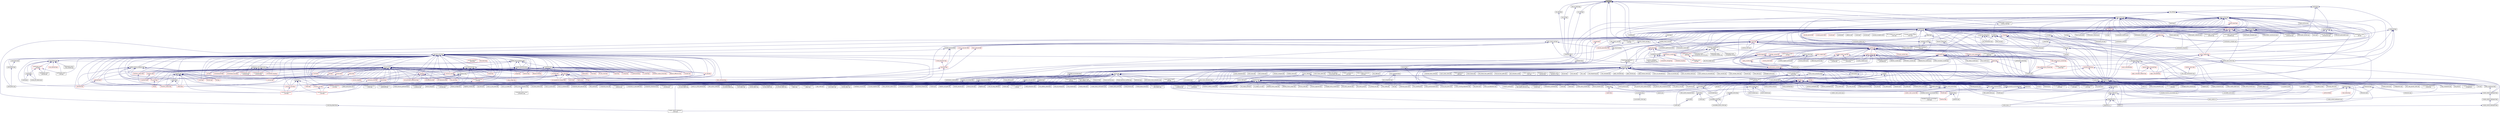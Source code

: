 digraph "string.hpp"
{
  edge [fontname="Helvetica",fontsize="10",labelfontname="Helvetica",labelfontsize="10"];
  node [fontname="Helvetica",fontsize="10",shape=record];
  Node26 [label="string.hpp",height=0.2,width=0.4,color="black", fillcolor="grey75", style="filled", fontcolor="black"];
  Node26 -> Node27 [dir="back",color="midnightblue",fontsize="10",style="solid",fontname="Helvetica"];
  Node27 [label="run_exe.hpp",height=0.2,width=0.4,color="black", fillcolor="white", style="filled",URL="$d0/d72/posix_2initializers_2run__exe_8hpp.html"];
  Node27 -> Node28 [dir="back",color="midnightblue",fontsize="10",style="solid",fontname="Helvetica"];
  Node28 [label="initializers.hpp",height=0.2,width=0.4,color="black", fillcolor="white", style="filled",URL="$db/d4f/posix_2initializers_8hpp.html"];
  Node28 -> Node29 [dir="back",color="midnightblue",fontsize="10",style="solid",fontname="Helvetica"];
  Node29 [label="initializers.hpp",height=0.2,width=0.4,color="black", fillcolor="white", style="filled",URL="$db/d29/initializers_8hpp.html"];
  Node29 -> Node30 [dir="back",color="midnightblue",fontsize="10",style="solid",fontname="Helvetica"];
  Node30 [label="process.hpp",height=0.2,width=0.4,color="black", fillcolor="white", style="filled",URL="$d0/da9/include_2process_8hpp.html"];
  Node30 -> Node31 [dir="back",color="midnightblue",fontsize="10",style="solid",fontname="Helvetica"];
  Node31 [label="launch_process.cpp",height=0.2,width=0.4,color="black", fillcolor="white", style="filled",URL="$df/ddc/launch__process_8cpp.html"];
  Node26 -> Node32 [dir="back",color="midnightblue",fontsize="10",style="solid",fontname="Helvetica"];
  Node32 [label="set_args.hpp",height=0.2,width=0.4,color="black", fillcolor="white", style="filled",URL="$df/d8a/posix_2initializers_2set__args_8hpp.html"];
  Node32 -> Node28 [dir="back",color="midnightblue",fontsize="10",style="solid",fontname="Helvetica"];
  Node26 -> Node33 [dir="back",color="midnightblue",fontsize="10",style="solid",fontname="Helvetica"];
  Node33 [label="set_cmd_line.hpp",height=0.2,width=0.4,color="black", fillcolor="white", style="filled",URL="$d4/db8/posix_2initializers_2set__cmd__line_8hpp.html"];
  Node33 -> Node28 [dir="back",color="midnightblue",fontsize="10",style="solid",fontname="Helvetica"];
  Node26 -> Node34 [dir="back",color="midnightblue",fontsize="10",style="solid",fontname="Helvetica"];
  Node34 [label="set_env.hpp",height=0.2,width=0.4,color="black", fillcolor="white", style="filled",URL="$d4/dd3/posix_2initializers_2set__env_8hpp.html"];
  Node34 -> Node28 [dir="back",color="midnightblue",fontsize="10",style="solid",fontname="Helvetica"];
  Node26 -> Node35 [dir="back",color="midnightblue",fontsize="10",style="solid",fontname="Helvetica"];
  Node35 [label="wait_on_latch.hpp",height=0.2,width=0.4,color="black", fillcolor="white", style="filled",URL="$d7/dc3/posix_2initializers_2wait__on__latch_8hpp.html"];
  Node35 -> Node28 [dir="back",color="midnightblue",fontsize="10",style="solid",fontname="Helvetica"];
  Node26 -> Node36 [dir="back",color="midnightblue",fontsize="10",style="solid",fontname="Helvetica"];
  Node36 [label="serialization.hpp",height=0.2,width=0.4,color="black", fillcolor="white", style="filled",URL="$d8/d21/serialization_8hpp.html"];
  Node36 -> Node37 [dir="back",color="midnightblue",fontsize="10",style="solid",fontname="Helvetica"];
  Node37 [label="template_function_accumulator.cpp",height=0.2,width=0.4,color="black", fillcolor="white", style="filled",URL="$d5/d02/template__function__accumulator_8cpp.html"];
  Node36 -> Node38 [dir="back",color="midnightblue",fontsize="10",style="solid",fontname="Helvetica"];
  Node38 [label="cancelable_action.cpp",height=0.2,width=0.4,color="black", fillcolor="white", style="filled",URL="$d5/d0c/cancelable__action_8cpp.html"];
  Node36 -> Node39 [dir="back",color="midnightblue",fontsize="10",style="solid",fontname="Helvetica"];
  Node39 [label="hello_world_component.hpp",height=0.2,width=0.4,color="black", fillcolor="white", style="filled",URL="$df/df0/hello__world__component_8hpp.html"];
  Node39 -> Node40 [dir="back",color="midnightblue",fontsize="10",style="solid",fontname="Helvetica"];
  Node40 [label="hello_world_client.cpp",height=0.2,width=0.4,color="black", fillcolor="white", style="filled",URL="$d5/da6/hello__world__client_8cpp.html"];
  Node39 -> Node41 [dir="back",color="midnightblue",fontsize="10",style="solid",fontname="Helvetica"];
  Node41 [label="hello_world_component.cpp",height=0.2,width=0.4,color="black", fillcolor="white", style="filled",URL="$d8/daa/hello__world__component_8cpp.html"];
  Node36 -> Node42 [dir="back",color="midnightblue",fontsize="10",style="solid",fontname="Helvetica"];
  Node42 [label="dimension.cpp",height=0.2,width=0.4,color="black", fillcolor="white", style="filled",URL="$db/d4a/interpolate1d_2interpolate1d_2dimension_8cpp.html"];
  Node36 -> Node43 [dir="back",color="midnightblue",fontsize="10",style="solid",fontname="Helvetica"];
  Node43 [label="dimension.hpp",height=0.2,width=0.4,color="black", fillcolor="white", style="filled",URL="$dc/da5/interpolate1d_2interpolate1d_2dimension_8hpp.html"];
  Node43 -> Node42 [dir="back",color="midnightblue",fontsize="10",style="solid",fontname="Helvetica"];
  Node43 -> Node44 [dir="back",color="midnightblue",fontsize="10",style="solid",fontname="Helvetica"];
  Node44 [label="partition.hpp",height=0.2,width=0.4,color="black", fillcolor="white", style="filled",URL="$d0/dff/examples_2interpolate1d_2interpolate1d_2server_2partition_8hpp.html"];
  Node44 -> Node45 [dir="back",color="midnightblue",fontsize="10",style="solid",fontname="Helvetica"];
  Node45 [label="partition.hpp",height=0.2,width=0.4,color="red", fillcolor="white", style="filled",URL="$d0/d7a/examples_2interpolate1d_2interpolate1d_2partition_8hpp.html"];
  Node44 -> Node49 [dir="back",color="midnightblue",fontsize="10",style="solid",fontname="Helvetica"];
  Node49 [label="partition.cpp",height=0.2,width=0.4,color="black", fillcolor="white", style="filled",URL="$d0/d4f/examples_2interpolate1d_2interpolate1d_2server_2partition_8cpp.html"];
  Node36 -> Node50 [dir="back",color="midnightblue",fontsize="10",style="solid",fontname="Helvetica"];
  Node50 [label="fractals_struct.cpp",height=0.2,width=0.4,color="black", fillcolor="white", style="filled",URL="$d8/d2f/fractals__struct_8cpp.html"];
  Node36 -> Node51 [dir="back",color="midnightblue",fontsize="10",style="solid",fontname="Helvetica"];
  Node51 [label="pingpong.cpp",height=0.2,width=0.4,color="black", fillcolor="white", style="filled",URL="$dd/d4d/pingpong_8cpp.html"];
  Node36 -> Node52 [dir="back",color="midnightblue",fontsize="10",style="solid",fontname="Helvetica"];
  Node52 [label="sierpinski.cpp",height=0.2,width=0.4,color="black", fillcolor="white", style="filled",URL="$d3/d7e/sierpinski_8cpp.html"];
  Node36 -> Node53 [dir="back",color="midnightblue",fontsize="10",style="solid",fontname="Helvetica"];
  Node53 [label="dimension.cpp",height=0.2,width=0.4,color="black", fillcolor="white", style="filled",URL="$d8/db3/sheneos_2sheneos_2dimension_8cpp.html"];
  Node36 -> Node54 [dir="back",color="midnightblue",fontsize="10",style="solid",fontname="Helvetica"];
  Node54 [label="configuration.cpp",height=0.2,width=0.4,color="black", fillcolor="white", style="filled",URL="$df/d22/configuration_8cpp.html"];
  Node36 -> Node55 [dir="back",color="midnightblue",fontsize="10",style="solid",fontname="Helvetica"];
  Node55 [label="transpose_block_numa.cpp",height=0.2,width=0.4,color="black", fillcolor="white", style="filled",URL="$dd/d3b/transpose__block__numa_8cpp.html"];
  Node36 -> Node56 [dir="back",color="midnightblue",fontsize="10",style="solid",fontname="Helvetica"];
  Node56 [label="osu_bcast.cpp",height=0.2,width=0.4,color="black", fillcolor="white", style="filled",URL="$d3/dca/osu__bcast_8cpp.html"];
  Node36 -> Node57 [dir="back",color="midnightblue",fontsize="10",style="solid",fontname="Helvetica"];
  Node57 [label="osu_bibw.cpp",height=0.2,width=0.4,color="black", fillcolor="white", style="filled",URL="$d2/d04/osu__bibw_8cpp.html"];
  Node36 -> Node58 [dir="back",color="midnightblue",fontsize="10",style="solid",fontname="Helvetica"];
  Node58 [label="osu_bw.cpp",height=0.2,width=0.4,color="black", fillcolor="white", style="filled",URL="$d4/d20/osu__bw_8cpp.html"];
  Node36 -> Node59 [dir="back",color="midnightblue",fontsize="10",style="solid",fontname="Helvetica"];
  Node59 [label="osu_latency.cpp",height=0.2,width=0.4,color="black", fillcolor="white", style="filled",URL="$df/d58/osu__latency_8cpp.html"];
  Node36 -> Node60 [dir="back",color="midnightblue",fontsize="10",style="solid",fontname="Helvetica"];
  Node60 [label="osu_multi_lat.cpp",height=0.2,width=0.4,color="black", fillcolor="white", style="filled",URL="$d7/d91/osu__multi__lat_8cpp.html"];
  Node36 -> Node61 [dir="back",color="midnightblue",fontsize="10",style="solid",fontname="Helvetica"];
  Node61 [label="pingpong_performance.cpp",height=0.2,width=0.4,color="black", fillcolor="white", style="filled",URL="$de/d03/pingpong__performance_8cpp.html"];
  Node36 -> Node62 [dir="back",color="midnightblue",fontsize="10",style="solid",fontname="Helvetica"];
  Node62 [label="action_move_semantics.cpp",height=0.2,width=0.4,color="black", fillcolor="white", style="filled",URL="$d4/db3/action__move__semantics_8cpp.html"];
  Node36 -> Node63 [dir="back",color="midnightblue",fontsize="10",style="solid",fontname="Helvetica"];
  Node63 [label="movable_objects.cpp",height=0.2,width=0.4,color="black", fillcolor="white", style="filled",URL="$d8/d65/movable__objects_8cpp.html"];
  Node36 -> Node64 [dir="back",color="midnightblue",fontsize="10",style="solid",fontname="Helvetica"];
  Node64 [label="duplicate_id_registration\l_1596.cpp",height=0.2,width=0.4,color="black", fillcolor="white", style="filled",URL="$db/d8d/duplicate__id__registration__1596_8cpp.html"];
  Node36 -> Node65 [dir="back",color="midnightblue",fontsize="10",style="solid",fontname="Helvetica"];
  Node65 [label="zero_copy_parcels_1001.cpp",height=0.2,width=0.4,color="black", fillcolor="white", style="filled",URL="$da/dfd/zero__copy__parcels__1001_8cpp.html"];
  Node36 -> Node66 [dir="back",color="midnightblue",fontsize="10",style="solid",fontname="Helvetica"];
  Node66 [label="managed_refcnt_checker.cpp",height=0.2,width=0.4,color="black", fillcolor="white", style="filled",URL="$d3/d8d/managed__refcnt__checker_8cpp.html"];
  Node36 -> Node67 [dir="back",color="midnightblue",fontsize="10",style="solid",fontname="Helvetica"];
  Node67 [label="simple_mobile_object.cpp",height=0.2,width=0.4,color="black", fillcolor="white", style="filled",URL="$d2/da7/simple__mobile__object_8cpp.html"];
  Node36 -> Node68 [dir="back",color="midnightblue",fontsize="10",style="solid",fontname="Helvetica"];
  Node68 [label="simple_refcnt_checker.cpp",height=0.2,width=0.4,color="black", fillcolor="white", style="filled",URL="$df/d16/simple__refcnt__checker_8cpp.html"];
  Node36 -> Node69 [dir="back",color="midnightblue",fontsize="10",style="solid",fontname="Helvetica"];
  Node69 [label="copy_component.cpp",height=0.2,width=0.4,color="black", fillcolor="white", style="filled",URL="$d5/d8d/copy__component_8cpp.html"];
  Node36 -> Node70 [dir="back",color="midnightblue",fontsize="10",style="solid",fontname="Helvetica"];
  Node70 [label="get_gid.cpp",height=0.2,width=0.4,color="black", fillcolor="white", style="filled",URL="$dc/dc1/get__gid_8cpp.html"];
  Node36 -> Node71 [dir="back",color="midnightblue",fontsize="10",style="solid",fontname="Helvetica"];
  Node71 [label="migrate_component.cpp",height=0.2,width=0.4,color="black", fillcolor="white", style="filled",URL="$dc/d78/migrate__component_8cpp.html"];
  Node36 -> Node72 [dir="back",color="midnightblue",fontsize="10",style="solid",fontname="Helvetica"];
  Node72 [label="migrate_component_to\l_storage.cpp",height=0.2,width=0.4,color="black", fillcolor="white", style="filled",URL="$dd/d02/migrate__component__to__storage_8cpp.html"];
  Node36 -> Node73 [dir="back",color="midnightblue",fontsize="10",style="solid",fontname="Helvetica"];
  Node73 [label="serialization_partitioned\l_vector.cpp",height=0.2,width=0.4,color="black", fillcolor="white", style="filled",URL="$dd/dc9/serialization__partitioned__vector_8cpp.html"];
  Node26 -> Node74 [dir="back",color="midnightblue",fontsize="10",style="solid",fontname="Helvetica"];
  Node74 [label="binpacking_distribution\l_policy.hpp",height=0.2,width=0.4,color="black", fillcolor="white", style="filled",URL="$d8/d02/binpacking__distribution__policy_8hpp.html"];
  Node74 -> Node75 [dir="back",color="midnightblue",fontsize="10",style="solid",fontname="Helvetica"];
  Node75 [label="components.hpp",height=0.2,width=0.4,color="black", fillcolor="white", style="filled",URL="$d2/d8d/components_8hpp.html"];
  Node75 -> Node76 [dir="back",color="midnightblue",fontsize="10",style="solid",fontname="Helvetica"];
  Node76 [label="accumulator.hpp",height=0.2,width=0.4,color="black", fillcolor="white", style="filled",URL="$d4/d9d/server_2accumulator_8hpp.html"];
  Node76 -> Node77 [dir="back",color="midnightblue",fontsize="10",style="solid",fontname="Helvetica"];
  Node77 [label="accumulator.cpp",height=0.2,width=0.4,color="black", fillcolor="white", style="filled",URL="$d1/d81/accumulator_8cpp.html"];
  Node76 -> Node78 [dir="back",color="midnightblue",fontsize="10",style="solid",fontname="Helvetica"];
  Node78 [label="accumulator.hpp",height=0.2,width=0.4,color="black", fillcolor="white", style="filled",URL="$d8/d5e/accumulator_8hpp.html"];
  Node78 -> Node79 [dir="back",color="midnightblue",fontsize="10",style="solid",fontname="Helvetica"];
  Node79 [label="accumulator_client.cpp",height=0.2,width=0.4,color="black", fillcolor="white", style="filled",URL="$d7/dd0/accumulator__client_8cpp.html"];
  Node75 -> Node78 [dir="back",color="midnightblue",fontsize="10",style="solid",fontname="Helvetica"];
  Node75 -> Node80 [dir="back",color="midnightblue",fontsize="10",style="solid",fontname="Helvetica"];
  Node80 [label="template_accumulator.hpp",height=0.2,width=0.4,color="black", fillcolor="white", style="filled",URL="$d0/d3f/server_2template__accumulator_8hpp.html"];
  Node80 -> Node81 [dir="back",color="midnightblue",fontsize="10",style="solid",fontname="Helvetica"];
  Node81 [label="template_accumulator.hpp",height=0.2,width=0.4,color="black", fillcolor="white", style="filled",URL="$dd/da9/template__accumulator_8hpp.html"];
  Node81 -> Node82 [dir="back",color="midnightblue",fontsize="10",style="solid",fontname="Helvetica"];
  Node82 [label="template_accumulator\l_client.cpp",height=0.2,width=0.4,color="black", fillcolor="white", style="filled",URL="$df/d93/template__accumulator__client_8cpp.html"];
  Node75 -> Node83 [dir="back",color="midnightblue",fontsize="10",style="solid",fontname="Helvetica"];
  Node83 [label="template_function_accumulator.hpp",height=0.2,width=0.4,color="black", fillcolor="white", style="filled",URL="$d7/da6/server_2template__function__accumulator_8hpp.html"];
  Node83 -> Node37 [dir="back",color="midnightblue",fontsize="10",style="solid",fontname="Helvetica"];
  Node83 -> Node84 [dir="back",color="midnightblue",fontsize="10",style="solid",fontname="Helvetica"];
  Node84 [label="template_function_accumulator.hpp",height=0.2,width=0.4,color="black", fillcolor="white", style="filled",URL="$d3/de9/template__function__accumulator_8hpp.html"];
  Node84 -> Node85 [dir="back",color="midnightblue",fontsize="10",style="solid",fontname="Helvetica"];
  Node85 [label="template_function_accumulator\l_client.cpp",height=0.2,width=0.4,color="black", fillcolor="white", style="filled",URL="$d0/dc6/template__function__accumulator__client_8cpp.html"];
  Node75 -> Node81 [dir="back",color="midnightblue",fontsize="10",style="solid",fontname="Helvetica"];
  Node75 -> Node37 [dir="back",color="midnightblue",fontsize="10",style="solid",fontname="Helvetica"];
  Node75 -> Node84 [dir="back",color="midnightblue",fontsize="10",style="solid",fontname="Helvetica"];
  Node75 -> Node86 [dir="back",color="midnightblue",fontsize="10",style="solid",fontname="Helvetica"];
  Node86 [label="allgather_module.cpp",height=0.2,width=0.4,color="black", fillcolor="white", style="filled",URL="$df/de4/allgather__module_8cpp.html"];
  Node75 -> Node87 [dir="back",color="midnightblue",fontsize="10",style="solid",fontname="Helvetica"];
  Node87 [label="allgather.hpp",height=0.2,width=0.4,color="black", fillcolor="white", style="filled",URL="$d4/d4a/allgather_8hpp.html"];
  Node87 -> Node86 [dir="back",color="midnightblue",fontsize="10",style="solid",fontname="Helvetica"];
  Node87 -> Node88 [dir="back",color="midnightblue",fontsize="10",style="solid",fontname="Helvetica"];
  Node88 [label="allgather.cpp",height=0.2,width=0.4,color="black", fillcolor="white", style="filled",URL="$d7/d06/allgather_8cpp.html"];
  Node87 -> Node89 [dir="back",color="midnightblue",fontsize="10",style="solid",fontname="Helvetica"];
  Node89 [label="ag_client.cpp",height=0.2,width=0.4,color="black", fillcolor="white", style="filled",URL="$d4/d5d/ag__client_8cpp.html"];
  Node75 -> Node90 [dir="back",color="midnightblue",fontsize="10",style="solid",fontname="Helvetica"];
  Node90 [label="allgather_and_gate.hpp",height=0.2,width=0.4,color="black", fillcolor="white", style="filled",URL="$d9/dbb/allgather__and__gate_8hpp.html"];
  Node90 -> Node86 [dir="back",color="midnightblue",fontsize="10",style="solid",fontname="Helvetica"];
  Node90 -> Node91 [dir="back",color="midnightblue",fontsize="10",style="solid",fontname="Helvetica"];
  Node91 [label="allgather_and_gate.cpp",height=0.2,width=0.4,color="black", fillcolor="white", style="filled",URL="$d1/d56/allgather__and__gate_8cpp.html"];
  Node90 -> Node89 [dir="back",color="midnightblue",fontsize="10",style="solid",fontname="Helvetica"];
  Node75 -> Node38 [dir="back",color="midnightblue",fontsize="10",style="solid",fontname="Helvetica"];
  Node75 -> Node92 [dir="back",color="midnightblue",fontsize="10",style="solid",fontname="Helvetica"];
  Node92 [label="cancelable_action.hpp",height=0.2,width=0.4,color="black", fillcolor="white", style="filled",URL="$d5/d4d/server_2cancelable__action_8hpp.html"];
  Node92 -> Node38 [dir="back",color="midnightblue",fontsize="10",style="solid",fontname="Helvetica"];
  Node92 -> Node93 [dir="back",color="midnightblue",fontsize="10",style="solid",fontname="Helvetica"];
  Node93 [label="cancelable_action.hpp",height=0.2,width=0.4,color="black", fillcolor="white", style="filled",URL="$d0/da3/stubs_2cancelable__action_8hpp.html"];
  Node93 -> Node94 [dir="back",color="midnightblue",fontsize="10",style="solid",fontname="Helvetica"];
  Node94 [label="cancelable_action.hpp",height=0.2,width=0.4,color="black", fillcolor="white", style="filled",URL="$d6/d28/cancelable__action_8hpp.html"];
  Node94 -> Node95 [dir="back",color="midnightblue",fontsize="10",style="solid",fontname="Helvetica"];
  Node95 [label="cancelable_action_client.cpp",height=0.2,width=0.4,color="black", fillcolor="white", style="filled",URL="$d1/db8/cancelable__action__client_8cpp.html"];
  Node75 -> Node94 [dir="back",color="midnightblue",fontsize="10",style="solid",fontname="Helvetica"];
  Node75 -> Node39 [dir="back",color="midnightblue",fontsize="10",style="solid",fontname="Helvetica"];
  Node75 -> Node96 [dir="back",color="midnightblue",fontsize="10",style="solid",fontname="Helvetica"];
  Node96 [label="row.hpp",height=0.2,width=0.4,color="black", fillcolor="white", style="filled",URL="$de/d74/server_2row_8hpp.html"];
  Node96 -> Node97 [dir="back",color="midnightblue",fontsize="10",style="solid",fontname="Helvetica"];
  Node97 [label="row.hpp",height=0.2,width=0.4,color="red", fillcolor="white", style="filled",URL="$dc/d69/row_8hpp.html"];
  Node97 -> Node104 [dir="back",color="midnightblue",fontsize="10",style="solid",fontname="Helvetica"];
  Node104 [label="stencil_iterator.hpp",height=0.2,width=0.4,color="black", fillcolor="white", style="filled",URL="$dc/d5c/server_2stencil__iterator_8hpp.html"];
  Node104 -> Node100 [dir="back",color="midnightblue",fontsize="10",style="solid",fontname="Helvetica"];
  Node100 [label="solver.hpp",height=0.2,width=0.4,color="black", fillcolor="white", style="filled",URL="$db/d9a/server_2solver_8hpp.html"];
  Node100 -> Node101 [dir="back",color="midnightblue",fontsize="10",style="solid",fontname="Helvetica"];
  Node101 [label="solver.hpp",height=0.2,width=0.4,color="black", fillcolor="white", style="filled",URL="$d2/d1c/solver_8hpp.html"];
  Node101 -> Node99 [dir="back",color="midnightblue",fontsize="10",style="solid",fontname="Helvetica"];
  Node99 [label="jacobi.cpp",height=0.2,width=0.4,color="black", fillcolor="white", style="filled",URL="$d2/d27/jacobi_8cpp.html"];
  Node100 -> Node102 [dir="back",color="midnightblue",fontsize="10",style="solid",fontname="Helvetica"];
  Node102 [label="solver.cpp",height=0.2,width=0.4,color="black", fillcolor="white", style="filled",URL="$d6/d94/solver_8cpp.html"];
  Node104 -> Node105 [dir="back",color="midnightblue",fontsize="10",style="solid",fontname="Helvetica"];
  Node105 [label="stencil_iterator.cpp",height=0.2,width=0.4,color="black", fillcolor="white", style="filled",URL="$d6/de1/server_2stencil__iterator_8cpp.html"];
  Node104 -> Node106 [dir="back",color="midnightblue",fontsize="10",style="solid",fontname="Helvetica"];
  Node106 [label="stencil_iterator.cpp",height=0.2,width=0.4,color="black", fillcolor="white", style="filled",URL="$d7/d71/stencil__iterator_8cpp.html"];
  Node97 -> Node103 [dir="back",color="midnightblue",fontsize="10",style="solid",fontname="Helvetica"];
  Node103 [label="grid.cpp",height=0.2,width=0.4,color="black", fillcolor="white", style="filled",URL="$d6/d1b/jacobi__component_2grid_8cpp.html"];
  Node96 -> Node107 [dir="back",color="midnightblue",fontsize="10",style="solid",fontname="Helvetica"];
  Node107 [label="row.cpp",height=0.2,width=0.4,color="black", fillcolor="white", style="filled",URL="$d3/d86/server_2row_8cpp.html"];
  Node75 -> Node104 [dir="back",color="midnightblue",fontsize="10",style="solid",fontname="Helvetica"];
  Node75 -> Node100 [dir="back",color="midnightblue",fontsize="10",style="solid",fontname="Helvetica"];
  Node75 -> Node108 [dir="back",color="midnightblue",fontsize="10",style="solid",fontname="Helvetica"];
  Node108 [label="jacobi_component.cpp",height=0.2,width=0.4,color="black", fillcolor="white", style="filled",URL="$d1/d25/jacobi__component_8cpp.html"];
  Node75 -> Node109 [dir="back",color="midnightblue",fontsize="10",style="solid",fontname="Helvetica"];
  Node109 [label="nqueen.hpp",height=0.2,width=0.4,color="black", fillcolor="white", style="filled",URL="$de/d58/server_2nqueen_8hpp.html"];
  Node109 -> Node110 [dir="back",color="midnightblue",fontsize="10",style="solid",fontname="Helvetica"];
  Node110 [label="nqueen.cpp",height=0.2,width=0.4,color="black", fillcolor="white", style="filled",URL="$db/dca/nqueen_8cpp.html"];
  Node109 -> Node111 [dir="back",color="midnightblue",fontsize="10",style="solid",fontname="Helvetica"];
  Node111 [label="nqueen.hpp",height=0.2,width=0.4,color="red", fillcolor="white", style="filled",URL="$da/dfd/stubs_2nqueen_8hpp.html"];
  Node75 -> Node114 [dir="back",color="midnightblue",fontsize="10",style="solid",fontname="Helvetica"];
  Node114 [label="sine.cpp",height=0.2,width=0.4,color="black", fillcolor="white", style="filled",URL="$d3/d0d/server_2sine_8cpp.html"];
  Node75 -> Node115 [dir="back",color="midnightblue",fontsize="10",style="solid",fontname="Helvetica"];
  Node115 [label="component_ctors.cpp",height=0.2,width=0.4,color="black", fillcolor="white", style="filled",URL="$d3/d2a/component__ctors_8cpp.html"];
  Node75 -> Node116 [dir="back",color="midnightblue",fontsize="10",style="solid",fontname="Helvetica"];
  Node116 [label="component_in_executable.cpp",height=0.2,width=0.4,color="black", fillcolor="white", style="filled",URL="$d8/d4b/component__in__executable_8cpp.html"];
  Node75 -> Node117 [dir="back",color="midnightblue",fontsize="10",style="solid",fontname="Helvetica"];
  Node117 [label="component_inheritance.cpp",height=0.2,width=0.4,color="black", fillcolor="white", style="filled",URL="$d8/d55/component__inheritance_8cpp.html"];
  Node75 -> Node118 [dir="back",color="midnightblue",fontsize="10",style="solid",fontname="Helvetica"];
  Node118 [label="component_with_executor.cpp",height=0.2,width=0.4,color="black", fillcolor="white", style="filled",URL="$d4/d20/component__with__executor_8cpp.html"];
  Node75 -> Node119 [dir="back",color="midnightblue",fontsize="10",style="solid",fontname="Helvetica"];
  Node119 [label="factorial.cpp",height=0.2,width=0.4,color="black", fillcolor="white", style="filled",URL="$d9/d00/factorial_8cpp.html"];
  Node75 -> Node120 [dir="back",color="midnightblue",fontsize="10",style="solid",fontname="Helvetica"];
  Node120 [label="hello_world.cpp",height=0.2,width=0.4,color="black", fillcolor="white", style="filled",URL="$d0/d67/hello__world_8cpp.html"];
  Node75 -> Node121 [dir="back",color="midnightblue",fontsize="10",style="solid",fontname="Helvetica"];
  Node121 [label="latch_local.cpp",height=0.2,width=0.4,color="black", fillcolor="white", style="filled",URL="$dd/dd3/latch__local_8cpp.html"];
  Node75 -> Node122 [dir="back",color="midnightblue",fontsize="10",style="solid",fontname="Helvetica"];
  Node122 [label="latch_remote.cpp",height=0.2,width=0.4,color="black", fillcolor="white", style="filled",URL="$df/d59/latch__remote_8cpp.html"];
  Node75 -> Node51 [dir="back",color="midnightblue",fontsize="10",style="solid",fontname="Helvetica"];
  Node75 -> Node123 [dir="back",color="midnightblue",fontsize="10",style="solid",fontname="Helvetica"];
  Node123 [label="random_mem_access.hpp",height=0.2,width=0.4,color="black", fillcolor="white", style="filled",URL="$d0/d19/server_2random__mem__access_8hpp.html"];
  Node123 -> Node124 [dir="back",color="midnightblue",fontsize="10",style="solid",fontname="Helvetica"];
  Node124 [label="random_mem_access.cpp",height=0.2,width=0.4,color="black", fillcolor="white", style="filled",URL="$d1/d51/random__mem__access_8cpp.html"];
  Node123 -> Node125 [dir="back",color="midnightblue",fontsize="10",style="solid",fontname="Helvetica"];
  Node125 [label="random_mem_access.hpp",height=0.2,width=0.4,color="red", fillcolor="white", style="filled",URL="$d3/d32/stubs_2random__mem__access_8hpp.html"];
  Node75 -> Node128 [dir="back",color="midnightblue",fontsize="10",style="solid",fontname="Helvetica"];
  Node128 [label="sheneos_compare.cpp",height=0.2,width=0.4,color="black", fillcolor="white", style="filled",URL="$dc/d11/sheneos__compare_8cpp.html"];
  Node75 -> Node129 [dir="back",color="midnightblue",fontsize="10",style="solid",fontname="Helvetica"];
  Node129 [label="throttle.hpp",height=0.2,width=0.4,color="black", fillcolor="white", style="filled",URL="$db/dc9/server_2throttle_8hpp.html"];
  Node129 -> Node130 [dir="back",color="midnightblue",fontsize="10",style="solid",fontname="Helvetica"];
  Node130 [label="throttle.cpp",height=0.2,width=0.4,color="black", fillcolor="white", style="filled",URL="$de/d56/server_2throttle_8cpp.html"];
  Node129 -> Node131 [dir="back",color="midnightblue",fontsize="10",style="solid",fontname="Helvetica"];
  Node131 [label="throttle.hpp",height=0.2,width=0.4,color="red", fillcolor="white", style="filled",URL="$d5/dec/stubs_2throttle_8hpp.html"];
  Node75 -> Node134 [dir="back",color="midnightblue",fontsize="10",style="solid",fontname="Helvetica"];
  Node134 [label="throttle_client.cpp",height=0.2,width=0.4,color="black", fillcolor="white", style="filled",URL="$d0/db7/throttle__client_8cpp.html"];
  Node75 -> Node135 [dir="back",color="midnightblue",fontsize="10",style="solid",fontname="Helvetica"];
  Node135 [label="simple_central_tuplespace.hpp",height=0.2,width=0.4,color="black", fillcolor="white", style="filled",URL="$db/d69/server_2simple__central__tuplespace_8hpp.html"];
  Node135 -> Node136 [dir="back",color="midnightblue",fontsize="10",style="solid",fontname="Helvetica"];
  Node136 [label="simple_central_tuplespace.cpp",height=0.2,width=0.4,color="black", fillcolor="white", style="filled",URL="$d3/dec/simple__central__tuplespace_8cpp.html"];
  Node135 -> Node137 [dir="back",color="midnightblue",fontsize="10",style="solid",fontname="Helvetica"];
  Node137 [label="simple_central_tuplespace.hpp",height=0.2,width=0.4,color="black", fillcolor="white", style="filled",URL="$d0/d4b/stubs_2simple__central__tuplespace_8hpp.html"];
  Node137 -> Node138 [dir="back",color="midnightblue",fontsize="10",style="solid",fontname="Helvetica"];
  Node138 [label="simple_central_tuplespace.hpp",height=0.2,width=0.4,color="black", fillcolor="white", style="filled",URL="$d5/ddd/simple__central__tuplespace_8hpp.html"];
  Node138 -> Node139 [dir="back",color="midnightblue",fontsize="10",style="solid",fontname="Helvetica"];
  Node139 [label="simple_central_tuplespace\l_client.cpp",height=0.2,width=0.4,color="black", fillcolor="white", style="filled",URL="$d1/d7b/simple__central__tuplespace__client_8cpp.html"];
  Node75 -> Node140 [dir="back",color="midnightblue",fontsize="10",style="solid",fontname="Helvetica"];
  Node140 [label="tuples_warehouse.hpp",height=0.2,width=0.4,color="black", fillcolor="white", style="filled",URL="$da/de6/tuples__warehouse_8hpp.html"];
  Node140 -> Node135 [dir="back",color="midnightblue",fontsize="10",style="solid",fontname="Helvetica"];
  Node75 -> Node138 [dir="back",color="midnightblue",fontsize="10",style="solid",fontname="Helvetica"];
  Node75 -> Node141 [dir="back",color="midnightblue",fontsize="10",style="solid",fontname="Helvetica"];
  Node141 [label="iostreams.hpp",height=0.2,width=0.4,color="black", fillcolor="white", style="filled",URL="$de/d22/iostreams_8hpp.html"];
  Node141 -> Node88 [dir="back",color="midnightblue",fontsize="10",style="solid",fontname="Helvetica"];
  Node141 -> Node91 [dir="back",color="midnightblue",fontsize="10",style="solid",fontname="Helvetica"];
  Node141 -> Node142 [dir="back",color="midnightblue",fontsize="10",style="solid",fontname="Helvetica"];
  Node142 [label="async_io_action.cpp",height=0.2,width=0.4,color="black", fillcolor="white", style="filled",URL="$d3/df5/async__io__action_8cpp.html"];
  Node141 -> Node143 [dir="back",color="midnightblue",fontsize="10",style="solid",fontname="Helvetica"];
  Node143 [label="async_io_external.cpp",height=0.2,width=0.4,color="black", fillcolor="white", style="filled",URL="$da/d9a/async__io__external_8cpp.html"];
  Node141 -> Node144 [dir="back",color="midnightblue",fontsize="10",style="solid",fontname="Helvetica"];
  Node144 [label="async_io_low_level.cpp",height=0.2,width=0.4,color="black", fillcolor="white", style="filled",URL="$dc/d10/async__io__low__level_8cpp.html"];
  Node141 -> Node145 [dir="back",color="midnightblue",fontsize="10",style="solid",fontname="Helvetica"];
  Node145 [label="async_io_simple.cpp",height=0.2,width=0.4,color="black", fillcolor="white", style="filled",URL="$da/db7/async__io__simple_8cpp.html"];
  Node141 -> Node146 [dir="back",color="midnightblue",fontsize="10",style="solid",fontname="Helvetica"];
  Node146 [label="os_thread_num.cpp",height=0.2,width=0.4,color="black", fillcolor="white", style="filled",URL="$d2/dfb/os__thread__num_8cpp.html"];
  Node141 -> Node147 [dir="back",color="midnightblue",fontsize="10",style="solid",fontname="Helvetica"];
  Node147 [label="rnd_future_reduce.cpp",height=0.2,width=0.4,color="black", fillcolor="white", style="filled",URL="$d1/db5/rnd__future__reduce_8cpp.html"];
  Node141 -> Node148 [dir="back",color="midnightblue",fontsize="10",style="solid",fontname="Helvetica"];
  Node148 [label="heartbeat_console.cpp",height=0.2,width=0.4,color="black", fillcolor="white", style="filled",URL="$da/de8/heartbeat__console_8cpp.html"];
  Node141 -> Node41 [dir="back",color="midnightblue",fontsize="10",style="solid",fontname="Helvetica"];
  Node141 -> Node99 [dir="back",color="midnightblue",fontsize="10",style="solid",fontname="Helvetica"];
  Node141 -> Node104 [dir="back",color="midnightblue",fontsize="10",style="solid",fontname="Helvetica"];
  Node141 -> Node103 [dir="back",color="midnightblue",fontsize="10",style="solid",fontname="Helvetica"];
  Node141 -> Node149 [dir="back",color="midnightblue",fontsize="10",style="solid",fontname="Helvetica"];
  Node149 [label="access_counter_set.cpp",height=0.2,width=0.4,color="black", fillcolor="white", style="filled",URL="$dc/d52/access__counter__set_8cpp.html"];
  Node141 -> Node150 [dir="back",color="midnightblue",fontsize="10",style="solid",fontname="Helvetica"];
  Node150 [label="1d_wave_equation.cpp",height=0.2,width=0.4,color="black", fillcolor="white", style="filled",URL="$da/dab/1d__wave__equation_8cpp.html"];
  Node141 -> Node151 [dir="back",color="midnightblue",fontsize="10",style="solid",fontname="Helvetica"];
  Node151 [label="allow_unknown_options.cpp",height=0.2,width=0.4,color="black", fillcolor="white", style="filled",URL="$d9/dc9/allow__unknown__options_8cpp.html"];
  Node141 -> Node152 [dir="back",color="midnightblue",fontsize="10",style="solid",fontname="Helvetica"];
  Node152 [label="command_line_handling.cpp",height=0.2,width=0.4,color="black", fillcolor="white", style="filled",URL="$d4/d05/examples_2quickstart_2command__line__handling_8cpp.html"];
  Node141 -> Node115 [dir="back",color="midnightblue",fontsize="10",style="solid",fontname="Helvetica"];
  Node141 -> Node116 [dir="back",color="midnightblue",fontsize="10",style="solid",fontname="Helvetica"];
  Node141 -> Node117 [dir="back",color="midnightblue",fontsize="10",style="solid",fontname="Helvetica"];
  Node141 -> Node118 [dir="back",color="midnightblue",fontsize="10",style="solid",fontname="Helvetica"];
  Node141 -> Node153 [dir="back",color="midnightblue",fontsize="10",style="solid",fontname="Helvetica"];
  Node153 [label="customize_async.cpp",height=0.2,width=0.4,color="black", fillcolor="white", style="filled",URL="$d0/d82/customize__async_8cpp.html"];
  Node141 -> Node154 [dir="back",color="midnightblue",fontsize="10",style="solid",fontname="Helvetica"];
  Node154 [label="enumerate_threads.cpp",height=0.2,width=0.4,color="black", fillcolor="white", style="filled",URL="$d3/dd4/enumerate__threads_8cpp.html"];
  Node141 -> Node155 [dir="back",color="midnightblue",fontsize="10",style="solid",fontname="Helvetica"];
  Node155 [label="error_handling.cpp",height=0.2,width=0.4,color="black", fillcolor="white", style="filled",URL="$d9/d96/error__handling_8cpp.html"];
  Node141 -> Node156 [dir="back",color="midnightblue",fontsize="10",style="solid",fontname="Helvetica"];
  Node156 [label="event_synchronization.cpp",height=0.2,width=0.4,color="black", fillcolor="white", style="filled",URL="$d0/d35/event__synchronization_8cpp.html"];
  Node141 -> Node157 [dir="back",color="midnightblue",fontsize="10",style="solid",fontname="Helvetica"];
  Node157 [label="fractals.cpp",height=0.2,width=0.4,color="black", fillcolor="white", style="filled",URL="$d8/d58/fractals_8cpp.html"];
  Node141 -> Node158 [dir="back",color="midnightblue",fontsize="10",style="solid",fontname="Helvetica"];
  Node158 [label="fractals_executor.cpp",height=0.2,width=0.4,color="black", fillcolor="white", style="filled",URL="$d9/da9/fractals__executor_8cpp.html"];
  Node141 -> Node120 [dir="back",color="midnightblue",fontsize="10",style="solid",fontname="Helvetica"];
  Node141 -> Node159 [dir="back",color="midnightblue",fontsize="10",style="solid",fontname="Helvetica"];
  Node159 [label="interval_timer.cpp",height=0.2,width=0.4,color="black", fillcolor="white", style="filled",URL="$de/df1/examples_2quickstart_2interval__timer_8cpp.html"];
  Node141 -> Node160 [dir="back",color="midnightblue",fontsize="10",style="solid",fontname="Helvetica"];
  Node160 [label="local_channel.cpp",height=0.2,width=0.4,color="black", fillcolor="white", style="filled",URL="$d0/d3e/local__channel_8cpp.html"];
  Node141 -> Node51 [dir="back",color="midnightblue",fontsize="10",style="solid",fontname="Helvetica"];
  Node141 -> Node161 [dir="back",color="midnightblue",fontsize="10",style="solid",fontname="Helvetica"];
  Node161 [label="shared_mutex.cpp",height=0.2,width=0.4,color="black", fillcolor="white", style="filled",URL="$da/d0b/shared__mutex_8cpp.html"];
  Node141 -> Node52 [dir="back",color="midnightblue",fontsize="10",style="solid",fontname="Helvetica"];
  Node141 -> Node162 [dir="back",color="midnightblue",fontsize="10",style="solid",fontname="Helvetica"];
  Node162 [label="simple_future_continuation.cpp",height=0.2,width=0.4,color="black", fillcolor="white", style="filled",URL="$d8/d3c/simple__future__continuation_8cpp.html"];
  Node141 -> Node163 [dir="back",color="midnightblue",fontsize="10",style="solid",fontname="Helvetica"];
  Node163 [label="simplest_hello_world.cpp",height=0.2,width=0.4,color="black", fillcolor="white", style="filled",URL="$d7/ddc/simplest__hello__world_8cpp.html"];
  Node141 -> Node164 [dir="back",color="midnightblue",fontsize="10",style="solid",fontname="Helvetica"];
  Node164 [label="sort_by_key_demo.cpp",height=0.2,width=0.4,color="black", fillcolor="white", style="filled",URL="$da/d20/sort__by__key__demo_8cpp.html"];
  Node141 -> Node165 [dir="back",color="midnightblue",fontsize="10",style="solid",fontname="Helvetica"];
  Node165 [label="timed_futures.cpp",height=0.2,width=0.4,color="black", fillcolor="white", style="filled",URL="$d6/d8d/timed__futures_8cpp.html"];
  Node141 -> Node166 [dir="back",color="midnightblue",fontsize="10",style="solid",fontname="Helvetica"];
  Node166 [label="vector_counting_dotproduct.cpp",height=0.2,width=0.4,color="black", fillcolor="white", style="filled",URL="$df/de9/vector__counting__dotproduct_8cpp.html"];
  Node141 -> Node167 [dir="back",color="midnightblue",fontsize="10",style="solid",fontname="Helvetica"];
  Node167 [label="vector_zip_dotproduct.cpp",height=0.2,width=0.4,color="black", fillcolor="white", style="filled",URL="$dc/d18/vector__zip__dotproduct_8cpp.html"];
  Node141 -> Node168 [dir="back",color="midnightblue",fontsize="10",style="solid",fontname="Helvetica"];
  Node168 [label="oversubscribing_resource\l_partitioner.cpp",height=0.2,width=0.4,color="black", fillcolor="white", style="filled",URL="$dd/dee/oversubscribing__resource__partitioner_8cpp.html"];
  Node141 -> Node169 [dir="back",color="midnightblue",fontsize="10",style="solid",fontname="Helvetica"];
  Node169 [label="simple_resource_partitioner.cpp",height=0.2,width=0.4,color="black", fillcolor="white", style="filled",URL="$d5/df9/simple__resource__partitioner_8cpp.html"];
  Node141 -> Node170 [dir="back",color="midnightblue",fontsize="10",style="solid",fontname="Helvetica"];
  Node170 [label="thread_aware_timer.cpp",height=0.2,width=0.4,color="black", fillcolor="white", style="filled",URL="$df/d11/examples_2thread__aware__timer_2thread__aware__timer_8cpp.html"];
  Node141 -> Node139 [dir="back",color="midnightblue",fontsize="10",style="solid",fontname="Helvetica"];
  Node141 -> Node171 [dir="back",color="midnightblue",fontsize="10",style="solid",fontname="Helvetica"];
  Node171 [label="foreach_scaling.cpp",height=0.2,width=0.4,color="black", fillcolor="white", style="filled",URL="$d4/d94/foreach__scaling_8cpp.html"];
  Node141 -> Node172 [dir="back",color="midnightblue",fontsize="10",style="solid",fontname="Helvetica"];
  Node172 [label="future_overhead.cpp",height=0.2,width=0.4,color="black", fillcolor="white", style="filled",URL="$d3/d79/future__overhead_8cpp.html"];
  Node141 -> Node173 [dir="back",color="midnightblue",fontsize="10",style="solid",fontname="Helvetica"];
  Node173 [label="hpx_heterogeneous_timed\l_task_spawn.cpp",height=0.2,width=0.4,color="black", fillcolor="white", style="filled",URL="$dd/d27/hpx__heterogeneous__timed__task__spawn_8cpp.html"];
  Node141 -> Node174 [dir="back",color="midnightblue",fontsize="10",style="solid",fontname="Helvetica"];
  Node174 [label="hpx_homogeneous_timed\l_task_spawn_executors.cpp",height=0.2,width=0.4,color="black", fillcolor="white", style="filled",URL="$d1/d3b/hpx__homogeneous__timed__task__spawn__executors_8cpp.html"];
  Node141 -> Node175 [dir="back",color="midnightblue",fontsize="10",style="solid",fontname="Helvetica"];
  Node175 [label="parent_vs_child_stealing.cpp",height=0.2,width=0.4,color="black", fillcolor="white", style="filled",URL="$d2/d07/parent__vs__child__stealing_8cpp.html"];
  Node141 -> Node176 [dir="back",color="midnightblue",fontsize="10",style="solid",fontname="Helvetica"];
  Node176 [label="partitioned_vector\l_foreach.cpp",height=0.2,width=0.4,color="black", fillcolor="white", style="filled",URL="$df/d5f/partitioned__vector__foreach_8cpp.html"];
  Node141 -> Node177 [dir="back",color="midnightblue",fontsize="10",style="solid",fontname="Helvetica"];
  Node177 [label="serialization_overhead.cpp",height=0.2,width=0.4,color="black", fillcolor="white", style="filled",URL="$d3/df8/serialization__overhead_8cpp.html"];
  Node141 -> Node178 [dir="back",color="midnightblue",fontsize="10",style="solid",fontname="Helvetica"];
  Node178 [label="sizeof.cpp",height=0.2,width=0.4,color="black", fillcolor="white", style="filled",URL="$d3/d0f/sizeof_8cpp.html"];
  Node141 -> Node179 [dir="back",color="midnightblue",fontsize="10",style="solid",fontname="Helvetica"];
  Node179 [label="skynet.cpp",height=0.2,width=0.4,color="black", fillcolor="white", style="filled",URL="$d0/dc3/skynet_8cpp.html"];
  Node141 -> Node180 [dir="back",color="midnightblue",fontsize="10",style="solid",fontname="Helvetica"];
  Node180 [label="spinlock_overhead1.cpp",height=0.2,width=0.4,color="black", fillcolor="white", style="filled",URL="$d0/d32/spinlock__overhead1_8cpp.html"];
  Node141 -> Node181 [dir="back",color="midnightblue",fontsize="10",style="solid",fontname="Helvetica"];
  Node181 [label="spinlock_overhead2.cpp",height=0.2,width=0.4,color="black", fillcolor="white", style="filled",URL="$de/d55/spinlock__overhead2_8cpp.html"];
  Node141 -> Node182 [dir="back",color="midnightblue",fontsize="10",style="solid",fontname="Helvetica"];
  Node182 [label="stencil3_iterators.cpp",height=0.2,width=0.4,color="black", fillcolor="white", style="filled",URL="$db/d9e/stencil3__iterators_8cpp.html"];
  Node141 -> Node183 [dir="back",color="midnightblue",fontsize="10",style="solid",fontname="Helvetica"];
  Node183 [label="stream.cpp",height=0.2,width=0.4,color="black", fillcolor="white", style="filled",URL="$da/d5f/stream_8cpp.html"];
  Node141 -> Node184 [dir="back",color="midnightblue",fontsize="10",style="solid",fontname="Helvetica"];
  Node184 [label="transform_reduce_binary\l_scaling.cpp",height=0.2,width=0.4,color="black", fillcolor="white", style="filled",URL="$d1/dae/transform__reduce__binary__scaling_8cpp.html"];
  Node141 -> Node185 [dir="back",color="midnightblue",fontsize="10",style="solid",fontname="Helvetica"];
  Node185 [label="transform_reduce_scaling.cpp",height=0.2,width=0.4,color="black", fillcolor="white", style="filled",URL="$db/d2a/transform__reduce__scaling_8cpp.html"];
  Node141 -> Node186 [dir="back",color="midnightblue",fontsize="10",style="solid",fontname="Helvetica"];
  Node186 [label="wait_all_timings.cpp",height=0.2,width=0.4,color="black", fillcolor="white", style="filled",URL="$d5/da1/wait__all__timings_8cpp.html"];
  Node141 -> Node187 [dir="back",color="midnightblue",fontsize="10",style="solid",fontname="Helvetica"];
  Node187 [label="minmax_element_performance.cpp",height=0.2,width=0.4,color="black", fillcolor="white", style="filled",URL="$d9/d93/minmax__element__performance_8cpp.html"];
  Node141 -> Node56 [dir="back",color="midnightblue",fontsize="10",style="solid",fontname="Helvetica"];
  Node141 -> Node57 [dir="back",color="midnightblue",fontsize="10",style="solid",fontname="Helvetica"];
  Node141 -> Node58 [dir="back",color="midnightblue",fontsize="10",style="solid",fontname="Helvetica"];
  Node141 -> Node59 [dir="back",color="midnightblue",fontsize="10",style="solid",fontname="Helvetica"];
  Node141 -> Node60 [dir="back",color="midnightblue",fontsize="10",style="solid",fontname="Helvetica"];
  Node141 -> Node188 [dir="back",color="midnightblue",fontsize="10",style="solid",fontname="Helvetica"];
  Node188 [label="osu_scatter.cpp",height=0.2,width=0.4,color="black", fillcolor="white", style="filled",URL="$d4/d4c/osu__scatter_8cpp.html"];
  Node141 -> Node61 [dir="back",color="midnightblue",fontsize="10",style="solid",fontname="Helvetica"];
  Node141 -> Node189 [dir="back",color="midnightblue",fontsize="10",style="solid",fontname="Helvetica"];
  Node189 [label="plain_action_1330.cpp",height=0.2,width=0.4,color="black", fillcolor="white", style="filled",URL="$d4/def/plain__action__1330_8cpp.html"];
  Node141 -> Node190 [dir="back",color="midnightblue",fontsize="10",style="solid",fontname="Helvetica"];
  Node190 [label="client_1950.cpp",height=0.2,width=0.4,color="black", fillcolor="white", style="filled",URL="$d0/d79/client__1950_8cpp.html"];
  Node141 -> Node191 [dir="back",color="midnightblue",fontsize="10",style="solid",fontname="Helvetica"];
  Node191 [label="lost_output_2236.cpp",height=0.2,width=0.4,color="black", fillcolor="white", style="filled",URL="$db/dd0/lost__output__2236_8cpp.html"];
  Node141 -> Node192 [dir="back",color="midnightblue",fontsize="10",style="solid",fontname="Helvetica"];
  Node192 [label="no_output_1173.cpp",height=0.2,width=0.4,color="black", fillcolor="white", style="filled",URL="$de/d67/no__output__1173_8cpp.html"];
  Node141 -> Node193 [dir="back",color="midnightblue",fontsize="10",style="solid",fontname="Helvetica"];
  Node193 [label="dataflow_future_swap.cpp",height=0.2,width=0.4,color="black", fillcolor="white", style="filled",URL="$dc/d8c/dataflow__future__swap_8cpp.html"];
  Node141 -> Node194 [dir="back",color="midnightblue",fontsize="10",style="solid",fontname="Helvetica"];
  Node194 [label="dataflow_future_swap2.cpp",height=0.2,width=0.4,color="black", fillcolor="white", style="filled",URL="$d1/db3/dataflow__future__swap2_8cpp.html"];
  Node141 -> Node195 [dir="back",color="midnightblue",fontsize="10",style="solid",fontname="Helvetica"];
  Node195 [label="promise_1620.cpp",height=0.2,width=0.4,color="black", fillcolor="white", style="filled",URL="$d2/d67/promise__1620_8cpp.html"];
  Node141 -> Node196 [dir="back",color="midnightblue",fontsize="10",style="solid",fontname="Helvetica"];
  Node196 [label="wait_all_hang_1946.cpp",height=0.2,width=0.4,color="black", fillcolor="white", style="filled",URL="$d5/d69/wait__all__hang__1946_8cpp.html"];
  Node141 -> Node197 [dir="back",color="midnightblue",fontsize="10",style="solid",fontname="Helvetica"];
  Node197 [label="function_argument.cpp",height=0.2,width=0.4,color="black", fillcolor="white", style="filled",URL="$db/da3/function__argument_8cpp.html"];
  Node141 -> Node198 [dir="back",color="midnightblue",fontsize="10",style="solid",fontname="Helvetica"];
  Node198 [label="function_serialization\l_728.cpp",height=0.2,width=0.4,color="black", fillcolor="white", style="filled",URL="$d8/db1/function__serialization__728_8cpp.html"];
  Node141 -> Node199 [dir="back",color="midnightblue",fontsize="10",style="solid",fontname="Helvetica"];
  Node199 [label="managed_refcnt_checker.cpp",height=0.2,width=0.4,color="black", fillcolor="white", style="filled",URL="$d7/d11/server_2managed__refcnt__checker_8cpp.html"];
  Node141 -> Node200 [dir="back",color="midnightblue",fontsize="10",style="solid",fontname="Helvetica"];
  Node200 [label="simple_refcnt_checker.cpp",height=0.2,width=0.4,color="black", fillcolor="white", style="filled",URL="$d7/d14/server_2simple__refcnt__checker_8cpp.html"];
  Node141 -> Node201 [dir="back",color="midnightblue",fontsize="10",style="solid",fontname="Helvetica"];
  Node201 [label="credit_exhaustion.cpp",height=0.2,width=0.4,color="black", fillcolor="white", style="filled",URL="$d6/d80/credit__exhaustion_8cpp.html"];
  Node141 -> Node202 [dir="back",color="midnightblue",fontsize="10",style="solid",fontname="Helvetica"];
  Node202 [label="local_address_rebind.cpp",height=0.2,width=0.4,color="black", fillcolor="white", style="filled",URL="$d1/d4f/local__address__rebind_8cpp.html"];
  Node141 -> Node203 [dir="back",color="midnightblue",fontsize="10",style="solid",fontname="Helvetica"];
  Node203 [label="local_embedded_ref\l_to_local_object.cpp",height=0.2,width=0.4,color="black", fillcolor="white", style="filled",URL="$d6/d54/local__embedded__ref__to__local__object_8cpp.html"];
  Node141 -> Node204 [dir="back",color="midnightblue",fontsize="10",style="solid",fontname="Helvetica"];
  Node204 [label="local_embedded_ref\l_to_remote_object.cpp",height=0.2,width=0.4,color="black", fillcolor="white", style="filled",URL="$d6/d34/local__embedded__ref__to__remote__object_8cpp.html"];
  Node141 -> Node205 [dir="back",color="midnightblue",fontsize="10",style="solid",fontname="Helvetica"];
  Node205 [label="refcnted_symbol_to\l_local_object.cpp",height=0.2,width=0.4,color="black", fillcolor="white", style="filled",URL="$d9/deb/refcnted__symbol__to__local__object_8cpp.html"];
  Node141 -> Node206 [dir="back",color="midnightblue",fontsize="10",style="solid",fontname="Helvetica"];
  Node206 [label="refcnted_symbol_to\l_remote_object.cpp",height=0.2,width=0.4,color="black", fillcolor="white", style="filled",URL="$dd/d20/refcnted__symbol__to__remote__object_8cpp.html"];
  Node141 -> Node207 [dir="back",color="midnightblue",fontsize="10",style="solid",fontname="Helvetica"];
  Node207 [label="remote_embedded_ref\l_to_local_object.cpp",height=0.2,width=0.4,color="black", fillcolor="white", style="filled",URL="$d4/ded/remote__embedded__ref__to__local__object_8cpp.html"];
  Node141 -> Node208 [dir="back",color="midnightblue",fontsize="10",style="solid",fontname="Helvetica"];
  Node208 [label="remote_embedded_ref\l_to_remote_object.cpp",height=0.2,width=0.4,color="black", fillcolor="white", style="filled",URL="$dc/dca/remote__embedded__ref__to__remote__object_8cpp.html"];
  Node141 -> Node209 [dir="back",color="midnightblue",fontsize="10",style="solid",fontname="Helvetica"];
  Node209 [label="scoped_ref_to_local\l_object.cpp",height=0.2,width=0.4,color="black", fillcolor="white", style="filled",URL="$d6/da4/scoped__ref__to__local__object_8cpp.html"];
  Node141 -> Node210 [dir="back",color="midnightblue",fontsize="10",style="solid",fontname="Helvetica"];
  Node210 [label="scoped_ref_to_remote\l_object.cpp",height=0.2,width=0.4,color="black", fillcolor="white", style="filled",URL="$de/d85/scoped__ref__to__remote__object_8cpp.html"];
  Node141 -> Node211 [dir="back",color="midnightblue",fontsize="10",style="solid",fontname="Helvetica"];
  Node211 [label="split_credit.cpp",height=0.2,width=0.4,color="black", fillcolor="white", style="filled",URL="$dc/d1c/split__credit_8cpp.html"];
  Node141 -> Node212 [dir="back",color="midnightblue",fontsize="10",style="solid",fontname="Helvetica"];
  Node212 [label="uncounted_symbol_to\l_local_object.cpp",height=0.2,width=0.4,color="black", fillcolor="white", style="filled",URL="$de/d5f/uncounted__symbol__to__local__object_8cpp.html"];
  Node141 -> Node213 [dir="back",color="midnightblue",fontsize="10",style="solid",fontname="Helvetica"];
  Node213 [label="uncounted_symbol_to\l_remote_object.cpp",height=0.2,width=0.4,color="black", fillcolor="white", style="filled",URL="$d5/d86/uncounted__symbol__to__remote__object_8cpp.html"];
  Node141 -> Node214 [dir="back",color="midnightblue",fontsize="10",style="solid",fontname="Helvetica"];
  Node214 [label="test.cpp",height=0.2,width=0.4,color="black", fillcolor="white", style="filled",URL="$df/dac/test_8cpp.html"];
  Node141 -> Node215 [dir="back",color="midnightblue",fontsize="10",style="solid",fontname="Helvetica"];
  Node215 [label="inheritance_2_classes\l_abstract.cpp",height=0.2,width=0.4,color="black", fillcolor="white", style="filled",URL="$dd/d8e/inheritance__2__classes__abstract_8cpp.html"];
  Node141 -> Node216 [dir="back",color="midnightblue",fontsize="10",style="solid",fontname="Helvetica"];
  Node216 [label="inheritance_2_classes\l_concrete.cpp",height=0.2,width=0.4,color="black", fillcolor="white", style="filled",URL="$d8/dc5/inheritance__2__classes__concrete_8cpp.html"];
  Node141 -> Node217 [dir="back",color="midnightblue",fontsize="10",style="solid",fontname="Helvetica"];
  Node217 [label="inheritance_3_classes\l_1_abstract.cpp",height=0.2,width=0.4,color="black", fillcolor="white", style="filled",URL="$dc/dfb/inheritance__3__classes__1__abstract_8cpp.html"];
  Node141 -> Node218 [dir="back",color="midnightblue",fontsize="10",style="solid",fontname="Helvetica"];
  Node218 [label="inheritance_3_classes\l_2_abstract.cpp",height=0.2,width=0.4,color="black", fillcolor="white", style="filled",URL="$dd/d34/inheritance__3__classes__2__abstract_8cpp.html"];
  Node141 -> Node219 [dir="back",color="midnightblue",fontsize="10",style="solid",fontname="Helvetica"];
  Node219 [label="inheritance_3_classes\l_concrete.cpp",height=0.2,width=0.4,color="black", fillcolor="white", style="filled",URL="$de/d09/inheritance__3__classes__concrete_8cpp.html"];
  Node141 -> Node71 [dir="back",color="midnightblue",fontsize="10",style="solid",fontname="Helvetica"];
  Node141 -> Node220 [dir="back",color="midnightblue",fontsize="10",style="solid",fontname="Helvetica"];
  Node220 [label="task_block.cpp",height=0.2,width=0.4,color="black", fillcolor="white", style="filled",URL="$d8/d7d/task__block_8cpp.html"];
  Node141 -> Node221 [dir="back",color="midnightblue",fontsize="10",style="solid",fontname="Helvetica"];
  Node221 [label="task_block_executor.cpp",height=0.2,width=0.4,color="black", fillcolor="white", style="filled",URL="$d7/df6/task__block__executor_8cpp.html"];
  Node141 -> Node222 [dir="back",color="midnightblue",fontsize="10",style="solid",fontname="Helvetica"];
  Node222 [label="task_block_par.cpp",height=0.2,width=0.4,color="black", fillcolor="white", style="filled",URL="$d9/df1/task__block__par_8cpp.html"];
  Node141 -> Node223 [dir="back",color="midnightblue",fontsize="10",style="solid",fontname="Helvetica"];
  Node223 [label="put_parcels.cpp",height=0.2,width=0.4,color="black", fillcolor="white", style="filled",URL="$df/d23/put__parcels_8cpp.html"];
  Node141 -> Node224 [dir="back",color="midnightblue",fontsize="10",style="solid",fontname="Helvetica"];
  Node224 [label="put_parcels_with_coalescing.cpp",height=0.2,width=0.4,color="black", fillcolor="white", style="filled",URL="$d6/dca/put__parcels__with__coalescing_8cpp.html"];
  Node141 -> Node225 [dir="back",color="midnightblue",fontsize="10",style="solid",fontname="Helvetica"];
  Node225 [label="put_parcels_with_compression.cpp",height=0.2,width=0.4,color="black", fillcolor="white", style="filled",URL="$df/d62/put__parcels__with__compression_8cpp.html"];
  Node75 -> Node226 [dir="back",color="midnightblue",fontsize="10",style="solid",fontname="Helvetica"];
  Node226 [label="runtime.hpp",height=0.2,width=0.4,color="black", fillcolor="white", style="filled",URL="$d5/d15/include_2runtime_8hpp.html"];
  Node226 -> Node142 [dir="back",color="midnightblue",fontsize="10",style="solid",fontname="Helvetica"];
  Node226 -> Node143 [dir="back",color="midnightblue",fontsize="10",style="solid",fontname="Helvetica"];
  Node226 -> Node144 [dir="back",color="midnightblue",fontsize="10",style="solid",fontname="Helvetica"];
  Node226 -> Node145 [dir="back",color="midnightblue",fontsize="10",style="solid",fontname="Helvetica"];
  Node226 -> Node147 [dir="back",color="midnightblue",fontsize="10",style="solid",fontname="Helvetica"];
  Node226 -> Node168 [dir="back",color="midnightblue",fontsize="10",style="solid",fontname="Helvetica"];
  Node226 -> Node227 [dir="back",color="midnightblue",fontsize="10",style="solid",fontname="Helvetica"];
  Node227 [label="system_characteristics.hpp",height=0.2,width=0.4,color="black", fillcolor="white", style="filled",URL="$d0/d07/system__characteristics_8hpp.html"];
  Node227 -> Node168 [dir="back",color="midnightblue",fontsize="10",style="solid",fontname="Helvetica"];
  Node227 -> Node169 [dir="back",color="midnightblue",fontsize="10",style="solid",fontname="Helvetica"];
  Node226 -> Node169 [dir="back",color="midnightblue",fontsize="10",style="solid",fontname="Helvetica"];
  Node226 -> Node228 [dir="back",color="midnightblue",fontsize="10",style="solid",fontname="Helvetica"];
  Node228 [label="hpx.hpp",height=0.2,width=0.4,color="red", fillcolor="white", style="filled",URL="$d0/daa/hpx_8hpp.html"];
  Node228 -> Node237 [dir="back",color="midnightblue",fontsize="10",style="solid",fontname="Helvetica"];
  Node237 [label="1d_stencil_6.cpp",height=0.2,width=0.4,color="black", fillcolor="white", style="filled",URL="$db/de7/1d__stencil__6_8cpp.html"];
  Node228 -> Node238 [dir="back",color="midnightblue",fontsize="10",style="solid",fontname="Helvetica"];
  Node238 [label="1d_stencil_7.cpp",height=0.2,width=0.4,color="black", fillcolor="white", style="filled",URL="$d4/d5a/1d__stencil__7_8cpp.html"];
  Node228 -> Node239 [dir="back",color="midnightblue",fontsize="10",style="solid",fontname="Helvetica"];
  Node239 [label="1d_stencil_8.cpp",height=0.2,width=0.4,color="black", fillcolor="white", style="filled",URL="$df/de0/1d__stencil__8_8cpp.html"];
  Node228 -> Node77 [dir="back",color="midnightblue",fontsize="10",style="solid",fontname="Helvetica"];
  Node228 -> Node76 [dir="back",color="midnightblue",fontsize="10",style="solid",fontname="Helvetica"];
  Node228 -> Node83 [dir="back",color="midnightblue",fontsize="10",style="solid",fontname="Helvetica"];
  Node228 -> Node37 [dir="back",color="midnightblue",fontsize="10",style="solid",fontname="Helvetica"];
  Node228 -> Node84 [dir="back",color="midnightblue",fontsize="10",style="solid",fontname="Helvetica"];
  Node228 -> Node86 [dir="back",color="midnightblue",fontsize="10",style="solid",fontname="Helvetica"];
  Node228 -> Node88 [dir="back",color="midnightblue",fontsize="10",style="solid",fontname="Helvetica"];
  Node228 -> Node91 [dir="back",color="midnightblue",fontsize="10",style="solid",fontname="Helvetica"];
  Node228 -> Node89 [dir="back",color="midnightblue",fontsize="10",style="solid",fontname="Helvetica"];
  Node228 -> Node146 [dir="back",color="midnightblue",fontsize="10",style="solid",fontname="Helvetica"];
  Node228 -> Node38 [dir="back",color="midnightblue",fontsize="10",style="solid",fontname="Helvetica"];
  Node228 -> Node92 [dir="back",color="midnightblue",fontsize="10",style="solid",fontname="Helvetica"];
  Node228 -> Node93 [dir="back",color="midnightblue",fontsize="10",style="solid",fontname="Helvetica"];
  Node228 -> Node95 [dir="back",color="midnightblue",fontsize="10",style="solid",fontname="Helvetica"];
  Node228 -> Node39 [dir="back",color="midnightblue",fontsize="10",style="solid",fontname="Helvetica"];
  Node228 -> Node45 [dir="back",color="midnightblue",fontsize="10",style="solid",fontname="Helvetica"];
  Node228 -> Node44 [dir="back",color="midnightblue",fontsize="10",style="solid",fontname="Helvetica"];
  Node228 -> Node49 [dir="back",color="midnightblue",fontsize="10",style="solid",fontname="Helvetica"];
  Node228 -> Node99 [dir="back",color="midnightblue",fontsize="10",style="solid",fontname="Helvetica"];
  Node228 -> Node103 [dir="back",color="midnightblue",fontsize="10",style="solid",fontname="Helvetica"];
  Node228 -> Node107 [dir="back",color="midnightblue",fontsize="10",style="solid",fontname="Helvetica"];
  Node228 -> Node102 [dir="back",color="midnightblue",fontsize="10",style="solid",fontname="Helvetica"];
  Node228 -> Node105 [dir="back",color="midnightblue",fontsize="10",style="solid",fontname="Helvetica"];
  Node228 -> Node106 [dir="back",color="midnightblue",fontsize="10",style="solid",fontname="Helvetica"];
  Node228 -> Node110 [dir="back",color="midnightblue",fontsize="10",style="solid",fontname="Helvetica"];
  Node228 -> Node109 [dir="back",color="midnightblue",fontsize="10",style="solid",fontname="Helvetica"];
  Node228 -> Node114 [dir="back",color="midnightblue",fontsize="10",style="solid",fontname="Helvetica"];
  Node228 -> Node153 [dir="back",color="midnightblue",fontsize="10",style="solid",fontname="Helvetica"];
  Node228 -> Node155 [dir="back",color="midnightblue",fontsize="10",style="solid",fontname="Helvetica"];
  Node228 -> Node156 [dir="back",color="midnightblue",fontsize="10",style="solid",fontname="Helvetica"];
  Node228 -> Node119 [dir="back",color="midnightblue",fontsize="10",style="solid",fontname="Helvetica"];
  Node228 -> Node259 [dir="back",color="midnightblue",fontsize="10",style="solid",fontname="Helvetica"];
  Node259 [label="non_atomic_rma.cpp",height=0.2,width=0.4,color="black", fillcolor="white", style="filled",URL="$d7/d8b/non__atomic__rma_8cpp.html"];
  Node228 -> Node164 [dir="back",color="midnightblue",fontsize="10",style="solid",fontname="Helvetica"];
  Node228 -> Node166 [dir="back",color="midnightblue",fontsize="10",style="solid",fontname="Helvetica"];
  Node228 -> Node167 [dir="back",color="midnightblue",fontsize="10",style="solid",fontname="Helvetica"];
  Node228 -> Node266 [dir="back",color="midnightblue",fontsize="10",style="solid",fontname="Helvetica"];
  Node266 [label="zerocopy_rdma.cpp",height=0.2,width=0.4,color="black", fillcolor="white", style="filled",URL="$d1/dad/zerocopy__rdma_8cpp.html"];
  Node228 -> Node124 [dir="back",color="midnightblue",fontsize="10",style="solid",fontname="Helvetica"];
  Node228 -> Node123 [dir="back",color="midnightblue",fontsize="10",style="solid",fontname="Helvetica"];
  Node228 -> Node168 [dir="back",color="midnightblue",fontsize="10",style="solid",fontname="Helvetica"];
  Node228 -> Node169 [dir="back",color="midnightblue",fontsize="10",style="solid",fontname="Helvetica"];
  Node228 -> Node267 [dir="back",color="midnightblue",fontsize="10",style="solid",fontname="Helvetica"];
  Node267 [label="dimension.hpp",height=0.2,width=0.4,color="black", fillcolor="white", style="filled",URL="$d6/d39/sheneos_2sheneos_2dimension_8hpp.html"];
  Node267 -> Node53 [dir="back",color="midnightblue",fontsize="10",style="solid",fontname="Helvetica"];
  Node267 -> Node268 [dir="back",color="midnightblue",fontsize="10",style="solid",fontname="Helvetica"];
  Node268 [label="read_values.hpp",height=0.2,width=0.4,color="red", fillcolor="white", style="filled",URL="$da/d44/sheneos_2sheneos_2read__values_8hpp.html"];
  Node267 -> Node272 [dir="back",color="midnightblue",fontsize="10",style="solid",fontname="Helvetica"];
  Node272 [label="partition3d.hpp",height=0.2,width=0.4,color="red", fillcolor="white", style="filled",URL="$dd/dbf/server_2partition3d_8hpp.html"];
  Node228 -> Node272 [dir="back",color="midnightblue",fontsize="10",style="solid",fontname="Helvetica"];
  Node228 -> Node130 [dir="back",color="midnightblue",fontsize="10",style="solid",fontname="Helvetica"];
  Node228 -> Node129 [dir="back",color="midnightblue",fontsize="10",style="solid",fontname="Helvetica"];
  Node228 -> Node131 [dir="back",color="midnightblue",fontsize="10",style="solid",fontname="Helvetica"];
  Node228 -> Node55 [dir="back",color="midnightblue",fontsize="10",style="solid",fontname="Helvetica"];
  Node228 -> Node135 [dir="back",color="midnightblue",fontsize="10",style="solid",fontname="Helvetica"];
  Node228 -> Node140 [dir="back",color="midnightblue",fontsize="10",style="solid",fontname="Helvetica"];
  Node228 -> Node136 [dir="back",color="midnightblue",fontsize="10",style="solid",fontname="Helvetica"];
  Node228 -> Node171 [dir="back",color="midnightblue",fontsize="10",style="solid",fontname="Helvetica"];
  Node228 -> Node174 [dir="back",color="midnightblue",fontsize="10",style="solid",fontname="Helvetica"];
  Node228 -> Node176 [dir="back",color="midnightblue",fontsize="10",style="solid",fontname="Helvetica"];
  Node228 -> Node177 [dir="back",color="midnightblue",fontsize="10",style="solid",fontname="Helvetica"];
  Node228 -> Node178 [dir="back",color="midnightblue",fontsize="10",style="solid",fontname="Helvetica"];
  Node228 -> Node179 [dir="back",color="midnightblue",fontsize="10",style="solid",fontname="Helvetica"];
  Node228 -> Node182 [dir="back",color="midnightblue",fontsize="10",style="solid",fontname="Helvetica"];
  Node228 -> Node183 [dir="back",color="midnightblue",fontsize="10",style="solid",fontname="Helvetica"];
  Node228 -> Node184 [dir="back",color="midnightblue",fontsize="10",style="solid",fontname="Helvetica"];
  Node228 -> Node185 [dir="back",color="midnightblue",fontsize="10",style="solid",fontname="Helvetica"];
  Node228 -> Node187 [dir="back",color="midnightblue",fontsize="10",style="solid",fontname="Helvetica"];
  Node228 -> Node297 [dir="back",color="midnightblue",fontsize="10",style="solid",fontname="Helvetica"];
  Node297 [label="network_storage.cpp",height=0.2,width=0.4,color="black", fillcolor="white", style="filled",URL="$db/daa/network__storage_8cpp.html"];
  Node228 -> Node56 [dir="back",color="midnightblue",fontsize="10",style="solid",fontname="Helvetica"];
  Node228 -> Node57 [dir="back",color="midnightblue",fontsize="10",style="solid",fontname="Helvetica"];
  Node228 -> Node58 [dir="back",color="midnightblue",fontsize="10",style="solid",fontname="Helvetica"];
  Node228 -> Node59 [dir="back",color="midnightblue",fontsize="10",style="solid",fontname="Helvetica"];
  Node228 -> Node60 [dir="back",color="midnightblue",fontsize="10",style="solid",fontname="Helvetica"];
  Node228 -> Node188 [dir="back",color="midnightblue",fontsize="10",style="solid",fontname="Helvetica"];
  Node228 -> Node61 [dir="back",color="midnightblue",fontsize="10",style="solid",fontname="Helvetica"];
  Node228 -> Node62 [dir="back",color="midnightblue",fontsize="10",style="solid",fontname="Helvetica"];
  Node228 -> Node63 [dir="back",color="midnightblue",fontsize="10",style="solid",fontname="Helvetica"];
  Node228 -> Node64 [dir="back",color="midnightblue",fontsize="10",style="solid",fontname="Helvetica"];
  Node228 -> Node307 [dir="back",color="midnightblue",fontsize="10",style="solid",fontname="Helvetica"];
  Node307 [label="send_gid_keep_component\l_1624.cpp",height=0.2,width=0.4,color="black", fillcolor="white", style="filled",URL="$d9/d49/send__gid__keep__component__1624_8cpp.html"];
  Node228 -> Node308 [dir="back",color="midnightblue",fontsize="10",style="solid",fontname="Helvetica"];
  Node308 [label="algorithms.cc",height=0.2,width=0.4,color="black", fillcolor="white", style="filled",URL="$d5/d1b/algorithms_8cc.html"];
  Node228 -> Node309 [dir="back",color="midnightblue",fontsize="10",style="solid",fontname="Helvetica"];
  Node309 [label="matrix_hpx.hh",height=0.2,width=0.4,color="black", fillcolor="white", style="filled",URL="$d5/d89/matrix__hpx_8hh.html"];
  Node309 -> Node310 [dir="back",color="midnightblue",fontsize="10",style="solid",fontname="Helvetica"];
  Node310 [label="block_matrix.hh",height=0.2,width=0.4,color="black", fillcolor="white", style="filled",URL="$dc/de8/block__matrix_8hh.html"];
  Node310 -> Node311 [dir="back",color="midnightblue",fontsize="10",style="solid",fontname="Helvetica"];
  Node311 [label="algorithms.hh",height=0.2,width=0.4,color="black", fillcolor="white", style="filled",URL="$da/d92/algorithms_8hh.html"];
  Node311 -> Node308 [dir="back",color="midnightblue",fontsize="10",style="solid",fontname="Helvetica"];
  Node311 -> Node312 [dir="back",color="midnightblue",fontsize="10",style="solid",fontname="Helvetica"];
  Node312 [label="matrix_hpx.cc",height=0.2,width=0.4,color="black", fillcolor="white", style="filled",URL="$d7/d32/matrix__hpx_8cc.html"];
  Node311 -> Node313 [dir="back",color="midnightblue",fontsize="10",style="solid",fontname="Helvetica"];
  Node313 [label="tests.cc",height=0.2,width=0.4,color="black", fillcolor="white", style="filled",URL="$d6/d96/tests_8cc.html"];
  Node310 -> Node308 [dir="back",color="midnightblue",fontsize="10",style="solid",fontname="Helvetica"];
  Node310 -> Node314 [dir="back",color="midnightblue",fontsize="10",style="solid",fontname="Helvetica"];
  Node314 [label="block_matrix.cc",height=0.2,width=0.4,color="black", fillcolor="white", style="filled",URL="$de/d88/block__matrix_8cc.html"];
  Node310 -> Node313 [dir="back",color="midnightblue",fontsize="10",style="solid",fontname="Helvetica"];
  Node309 -> Node308 [dir="back",color="midnightblue",fontsize="10",style="solid",fontname="Helvetica"];
  Node309 -> Node312 [dir="back",color="midnightblue",fontsize="10",style="solid",fontname="Helvetica"];
  Node228 -> Node310 [dir="back",color="midnightblue",fontsize="10",style="solid",fontname="Helvetica"];
  Node228 -> Node314 [dir="back",color="midnightblue",fontsize="10",style="solid",fontname="Helvetica"];
  Node228 -> Node316 [dir="back",color="midnightblue",fontsize="10",style="solid",fontname="Helvetica"];
  Node316 [label="matrix.cc",height=0.2,width=0.4,color="black", fillcolor="white", style="filled",URL="$d7/dea/matrix_8cc.html"];
  Node228 -> Node312 [dir="back",color="midnightblue",fontsize="10",style="solid",fontname="Helvetica"];
  Node228 -> Node313 [dir="back",color="midnightblue",fontsize="10",style="solid",fontname="Helvetica"];
  Node228 -> Node190 [dir="back",color="midnightblue",fontsize="10",style="solid",fontname="Helvetica"];
  Node228 -> Node321 [dir="back",color="midnightblue",fontsize="10",style="solid",fontname="Helvetica"];
  Node321 [label="id_type_ref_counting\l_1032.cpp",height=0.2,width=0.4,color="black", fillcolor="white", style="filled",URL="$d8/dfd/id__type__ref__counting__1032_8cpp.html"];
  Node228 -> Node191 [dir="back",color="midnightblue",fontsize="10",style="solid",fontname="Helvetica"];
  Node228 -> Node192 [dir="back",color="midnightblue",fontsize="10",style="solid",fontname="Helvetica"];
  Node228 -> Node325 [dir="back",color="midnightblue",fontsize="10",style="solid",fontname="Helvetica"];
  Node325 [label="barrier_hang.cpp",height=0.2,width=0.4,color="black", fillcolor="white", style="filled",URL="$dd/d8b/barrier__hang_8cpp.html"];
  Node228 -> Node193 [dir="back",color="midnightblue",fontsize="10",style="solid",fontname="Helvetica"];
  Node228 -> Node194 [dir="back",color="midnightblue",fontsize="10",style="solid",fontname="Helvetica"];
  Node228 -> Node195 [dir="back",color="midnightblue",fontsize="10",style="solid",fontname="Helvetica"];
  Node228 -> Node348 [dir="back",color="midnightblue",fontsize="10",style="solid",fontname="Helvetica"];
  Node348 [label="shared_stated_leaked\l_1211.cpp",height=0.2,width=0.4,color="black", fillcolor="white", style="filled",URL="$dc/dce/shared__stated__leaked__1211_8cpp.html"];
  Node228 -> Node196 [dir="back",color="midnightblue",fontsize="10",style="solid",fontname="Helvetica"];
  Node228 -> Node197 [dir="back",color="midnightblue",fontsize="10",style="solid",fontname="Helvetica"];
  Node228 -> Node66 [dir="back",color="midnightblue",fontsize="10",style="solid",fontname="Helvetica"];
  Node228 -> Node199 [dir="back",color="midnightblue",fontsize="10",style="solid",fontname="Helvetica"];
  Node228 -> Node200 [dir="back",color="midnightblue",fontsize="10",style="solid",fontname="Helvetica"];
  Node228 -> Node67 [dir="back",color="midnightblue",fontsize="10",style="solid",fontname="Helvetica"];
  Node228 -> Node68 [dir="back",color="midnightblue",fontsize="10",style="solid",fontname="Helvetica"];
  Node228 -> Node214 [dir="back",color="midnightblue",fontsize="10",style="solid",fontname="Helvetica"];
  Node228 -> Node31 [dir="back",color="midnightblue",fontsize="10",style="solid",fontname="Helvetica"];
  Node228 -> Node387 [dir="back",color="midnightblue",fontsize="10",style="solid",fontname="Helvetica"];
  Node387 [label="launched_process.cpp",height=0.2,width=0.4,color="black", fillcolor="white", style="filled",URL="$d8/de7/launched__process_8cpp.html"];
  Node228 -> Node397 [dir="back",color="midnightblue",fontsize="10",style="solid",fontname="Helvetica"];
  Node397 [label="global_spmd_block.cpp",height=0.2,width=0.4,color="black", fillcolor="white", style="filled",URL="$da/d4f/global__spmd__block_8cpp.html"];
  Node228 -> Node612 [dir="back",color="midnightblue",fontsize="10",style="solid",fontname="Helvetica"];
  Node612 [label="spmd_block.cpp",height=0.2,width=0.4,color="black", fillcolor="white", style="filled",URL="$d7/dbf/spmd__block_8cpp.html"];
  Node228 -> Node220 [dir="back",color="midnightblue",fontsize="10",style="solid",fontname="Helvetica"];
  Node228 -> Node221 [dir="back",color="midnightblue",fontsize="10",style="solid",fontname="Helvetica"];
  Node228 -> Node222 [dir="back",color="midnightblue",fontsize="10",style="solid",fontname="Helvetica"];
  Node228 -> Node223 [dir="back",color="midnightblue",fontsize="10",style="solid",fontname="Helvetica"];
  Node228 -> Node224 [dir="back",color="midnightblue",fontsize="10",style="solid",fontname="Helvetica"];
  Node228 -> Node225 [dir="back",color="midnightblue",fontsize="10",style="solid",fontname="Helvetica"];
  Node226 -> Node622 [dir="back",color="midnightblue",fontsize="10",style="solid",fontname="Helvetica"];
  Node622 [label="partitioner.cpp",height=0.2,width=0.4,color="black", fillcolor="white", style="filled",URL="$d6/dab/partitioner_8cpp.html"];
  Node226 -> Node623 [dir="back",color="midnightblue",fontsize="10",style="solid",fontname="Helvetica"];
  Node623 [label="plain_action_move_semantics.cpp",height=0.2,width=0.4,color="black", fillcolor="white", style="filled",URL="$db/d0f/plain__action__move__semantics_8cpp.html"];
  Node226 -> Node624 [dir="back",color="midnightblue",fontsize="10",style="solid",fontname="Helvetica"];
  Node624 [label="future_hang_on_get\l_629.cpp",height=0.2,width=0.4,color="black", fillcolor="white", style="filled",URL="$d6/dfd/future__hang__on__get__629_8cpp.html"];
  Node226 -> Node625 [dir="back",color="midnightblue",fontsize="10",style="solid",fontname="Helvetica"];
  Node625 [label="future_hang_on_then\l_629.cpp",height=0.2,width=0.4,color="black", fillcolor="white", style="filled",URL="$d1/ddc/future__hang__on__then__629_8cpp.html"];
  Node226 -> Node626 [dir="back",color="midnightblue",fontsize="10",style="solid",fontname="Helvetica"];
  Node626 [label="future_hang_on_wait\l_with_callback_629.cpp",height=0.2,width=0.4,color="black", fillcolor="white", style="filled",URL="$d0/d0e/future__hang__on__wait__with__callback__629_8cpp.html"];
  Node226 -> Node627 [dir="back",color="midnightblue",fontsize="10",style="solid",fontname="Helvetica"];
  Node627 [label="all_counters.cpp",height=0.2,width=0.4,color="black", fillcolor="white", style="filled",URL="$d1/d66/all__counters_8cpp.html"];
  Node226 -> Node628 [dir="back",color="midnightblue",fontsize="10",style="solid",fontname="Helvetica"];
  Node628 [label="thread_affinity.cpp",height=0.2,width=0.4,color="black", fillcolor="white", style="filled",URL="$da/dce/thread__affinity_8cpp.html"];
  Node226 -> Node629 [dir="back",color="midnightblue",fontsize="10",style="solid",fontname="Helvetica"];
  Node629 [label="thread_mf.cpp",height=0.2,width=0.4,color="black", fillcolor="white", style="filled",URL="$da/d21/thread__mf_8cpp.html"];
  Node226 -> Node630 [dir="back",color="midnightblue",fontsize="10",style="solid",fontname="Helvetica"];
  Node630 [label="thread_stacksize.cpp",height=0.2,width=0.4,color="black", fillcolor="white", style="filled",URL="$df/d43/thread__stacksize_8cpp.html"];
  Node226 -> Node631 [dir="back",color="midnightblue",fontsize="10",style="solid",fontname="Helvetica"];
  Node631 [label="thread_stacksize_overflow.cpp",height=0.2,width=0.4,color="black", fillcolor="white", style="filled",URL="$d3/dc0/thread__stacksize__overflow_8cpp.html"];
  Node75 -> Node632 [dir="back",color="midnightblue",fontsize="10",style="solid",fontname="Helvetica"];
  Node632 [label="valarray.hpp",height=0.2,width=0.4,color="black", fillcolor="white", style="filled",URL="$dc/d69/valarray_8hpp.html"];
  Node632 -> Node36 [dir="back",color="midnightblue",fontsize="10",style="solid",fontname="Helvetica"];
  Node632 -> Node633 [dir="back",color="midnightblue",fontsize="10",style="solid",fontname="Helvetica"];
  Node633 [label="serialization_valarray.cpp",height=0.2,width=0.4,color="black", fillcolor="white", style="filled",URL="$dd/ddb/serialization__valarray_8cpp.html"];
  Node75 -> Node56 [dir="back",color="midnightblue",fontsize="10",style="solid",fontname="Helvetica"];
  Node75 -> Node62 [dir="back",color="midnightblue",fontsize="10",style="solid",fontname="Helvetica"];
  Node75 -> Node634 [dir="back",color="midnightblue",fontsize="10",style="solid",fontname="Helvetica"];
  Node634 [label="action_move_semantics.hpp",height=0.2,width=0.4,color="black", fillcolor="white", style="filled",URL="$dc/d37/action__move__semantics_8hpp.html"];
  Node634 -> Node635 [dir="back",color="midnightblue",fontsize="10",style="solid",fontname="Helvetica"];
  Node635 [label="component_action_move\l_semantics.cpp",height=0.2,width=0.4,color="black", fillcolor="white", style="filled",URL="$d4/d20/component__action__move__semantics_8cpp.html"];
  Node75 -> Node636 [dir="back",color="midnightblue",fontsize="10",style="solid",fontname="Helvetica"];
  Node636 [label="action_move_semantics.hpp",height=0.2,width=0.4,color="black", fillcolor="white", style="filled",URL="$dc/d9e/server_2action__move__semantics_8hpp.html"];
  Node636 -> Node62 [dir="back",color="midnightblue",fontsize="10",style="solid",fontname="Helvetica"];
  Node636 -> Node637 [dir="back",color="midnightblue",fontsize="10",style="solid",fontname="Helvetica"];
  Node637 [label="action_move_semantics.hpp",height=0.2,width=0.4,color="black", fillcolor="white", style="filled",URL="$d1/da8/stubs_2action__move__semantics_8hpp.html"];
  Node637 -> Node634 [dir="back",color="midnightblue",fontsize="10",style="solid",fontname="Helvetica"];
  Node75 -> Node637 [dir="back",color="midnightblue",fontsize="10",style="solid",fontname="Helvetica"];
  Node75 -> Node638 [dir="back",color="midnightblue",fontsize="10",style="solid",fontname="Helvetica"];
  Node638 [label="return_future_2847.cpp",height=0.2,width=0.4,color="black", fillcolor="white", style="filled",URL="$d3/dfe/return__future__2847_8cpp.html"];
  Node75 -> Node639 [dir="back",color="midnightblue",fontsize="10",style="solid",fontname="Helvetica"];
  Node639 [label="return_non_default\l_constructible_2847.cpp",height=0.2,width=0.4,color="black", fillcolor="white", style="filled",URL="$dc/d11/return__non__default__constructible__2847_8cpp.html"];
  Node75 -> Node64 [dir="back",color="midnightblue",fontsize="10",style="solid",fontname="Helvetica"];
  Node75 -> Node307 [dir="back",color="midnightblue",fontsize="10",style="solid",fontname="Helvetica"];
  Node75 -> Node309 [dir="back",color="midnightblue",fontsize="10",style="solid",fontname="Helvetica"];
  Node75 -> Node308 [dir="back",color="midnightblue",fontsize="10",style="solid",fontname="Helvetica"];
  Node75 -> Node314 [dir="back",color="midnightblue",fontsize="10",style="solid",fontname="Helvetica"];
  Node75 -> Node640 [dir="back",color="midnightblue",fontsize="10",style="solid",fontname="Helvetica"];
  Node640 [label="server_1950.hpp",height=0.2,width=0.4,color="black", fillcolor="white", style="filled",URL="$df/d5f/server__1950_8hpp.html"];
  Node640 -> Node190 [dir="back",color="midnightblue",fontsize="10",style="solid",fontname="Helvetica"];
  Node640 -> Node641 [dir="back",color="midnightblue",fontsize="10",style="solid",fontname="Helvetica"];
  Node641 [label="server_1950.cpp",height=0.2,width=0.4,color="black", fillcolor="white", style="filled",URL="$d6/da1/server__1950_8cpp.html"];
  Node75 -> Node642 [dir="back",color="midnightblue",fontsize="10",style="solid",fontname="Helvetica"];
  Node642 [label="create_n_components\l_2323.cpp",height=0.2,width=0.4,color="black", fillcolor="white", style="filled",URL="$d9/d8c/create__n__components__2323_8cpp.html"];
  Node75 -> Node643 [dir="back",color="midnightblue",fontsize="10",style="solid",fontname="Helvetica"];
  Node643 [label="create_remote_component\l_2334.cpp",height=0.2,width=0.4,color="black", fillcolor="white", style="filled",URL="$de/d8c/create__remote__component__2334_8cpp.html"];
  Node75 -> Node644 [dir="back",color="midnightblue",fontsize="10",style="solid",fontname="Helvetica"];
  Node644 [label="new_2848.cpp",height=0.2,width=0.4,color="black", fillcolor="white", style="filled",URL="$d1/d12/new__2848_8cpp.html"];
  Node75 -> Node645 [dir="back",color="midnightblue",fontsize="10",style="solid",fontname="Helvetica"];
  Node645 [label="returned_client_2150.cpp",height=0.2,width=0.4,color="black", fillcolor="white", style="filled",URL="$d6/d08/returned__client__2150_8cpp.html"];
  Node75 -> Node321 [dir="back",color="midnightblue",fontsize="10",style="solid",fontname="Helvetica"];
  Node75 -> Node646 [dir="back",color="midnightblue",fontsize="10",style="solid",fontname="Helvetica"];
  Node646 [label="async_action_1813.cpp",height=0.2,width=0.4,color="black", fillcolor="white", style="filled",URL="$db/de6/async__action__1813_8cpp.html"];
  Node75 -> Node647 [dir="back",color="midnightblue",fontsize="10",style="solid",fontname="Helvetica"];
  Node647 [label="future_serialization\l_1898.cpp",height=0.2,width=0.4,color="black", fillcolor="white", style="filled",URL="$da/dde/future__serialization__1898_8cpp.html"];
  Node75 -> Node348 [dir="back",color="midnightblue",fontsize="10",style="solid",fontname="Helvetica"];
  Node75 -> Node648 [dir="back",color="midnightblue",fontsize="10",style="solid",fontname="Helvetica"];
  Node648 [label="return_future.cpp",height=0.2,width=0.4,color="black", fillcolor="white", style="filled",URL="$d4/dbe/return__future_8cpp.html"];
  Node75 -> Node66 [dir="back",color="midnightblue",fontsize="10",style="solid",fontname="Helvetica"];
  Node75 -> Node67 [dir="back",color="midnightblue",fontsize="10",style="solid",fontname="Helvetica"];
  Node75 -> Node68 [dir="back",color="midnightblue",fontsize="10",style="solid",fontname="Helvetica"];
  Node75 -> Node649 [dir="back",color="midnightblue",fontsize="10",style="solid",fontname="Helvetica"];
  Node649 [label="find_clients_from_prefix.cpp",height=0.2,width=0.4,color="black", fillcolor="white", style="filled",URL="$dc/d15/find__clients__from__prefix_8cpp.html"];
  Node75 -> Node650 [dir="back",color="midnightblue",fontsize="10",style="solid",fontname="Helvetica"];
  Node650 [label="find_ids_from_prefix.cpp",height=0.2,width=0.4,color="black", fillcolor="white", style="filled",URL="$dc/df3/find__ids__from__prefix_8cpp.html"];
  Node75 -> Node651 [dir="back",color="midnightblue",fontsize="10",style="solid",fontname="Helvetica"];
  Node651 [label="get_colocation_id.cpp",height=0.2,width=0.4,color="black", fillcolor="white", style="filled",URL="$dd/d0d/get__colocation__id_8cpp.html"];
  Node75 -> Node652 [dir="back",color="midnightblue",fontsize="10",style="solid",fontname="Helvetica"];
  Node652 [label="test_component.hpp",height=0.2,width=0.4,color="black", fillcolor="white", style="filled",URL="$dc/daa/test__component_8hpp.html"];
  Node652 -> Node214 [dir="back",color="midnightblue",fontsize="10",style="solid",fontname="Helvetica"];
  Node652 -> Node653 [dir="back",color="midnightblue",fontsize="10",style="solid",fontname="Helvetica"];
  Node653 [label="test_component.cpp",height=0.2,width=0.4,color="black", fillcolor="white", style="filled",URL="$d9/d3f/test__component_8cpp.html"];
  Node75 -> Node654 [dir="back",color="midnightblue",fontsize="10",style="solid",fontname="Helvetica"];
  Node654 [label="action_invoke_no_more\l_than.cpp",height=0.2,width=0.4,color="black", fillcolor="white", style="filled",URL="$db/d8a/action__invoke__no__more__than_8cpp.html"];
  Node75 -> Node655 [dir="back",color="midnightblue",fontsize="10",style="solid",fontname="Helvetica"];
  Node655 [label="launch_process_test\l_server.cpp",height=0.2,width=0.4,color="black", fillcolor="white", style="filled",URL="$d8/daf/launch__process__test__server_8cpp.html"];
  Node75 -> Node656 [dir="back",color="midnightblue",fontsize="10",style="solid",fontname="Helvetica"];
  Node656 [label="launch_process_test\l_server.hpp",height=0.2,width=0.4,color="black", fillcolor="white", style="filled",URL="$d1/d83/launch__process__test__server_8hpp.html"];
  Node656 -> Node655 [dir="back",color="midnightblue",fontsize="10",style="solid",fontname="Helvetica"];
  Node656 -> Node31 [dir="back",color="midnightblue",fontsize="10",style="solid",fontname="Helvetica"];
  Node656 -> Node387 [dir="back",color="midnightblue",fontsize="10",style="solid",fontname="Helvetica"];
  Node75 -> Node69 [dir="back",color="midnightblue",fontsize="10",style="solid",fontname="Helvetica"];
  Node75 -> Node657 [dir="back",color="midnightblue",fontsize="10",style="solid",fontname="Helvetica"];
  Node657 [label="distribution_policy\l_executor.cpp",height=0.2,width=0.4,color="black", fillcolor="white", style="filled",URL="$da/d92/distribution__policy__executor_8cpp.html"];
  Node75 -> Node658 [dir="back",color="midnightblue",fontsize="10",style="solid",fontname="Helvetica"];
  Node658 [label="distribution_policy\l_executor_v1.cpp",height=0.2,width=0.4,color="black", fillcolor="white", style="filled",URL="$dd/d43/distribution__policy__executor__v1_8cpp.html"];
  Node75 -> Node70 [dir="back",color="midnightblue",fontsize="10",style="solid",fontname="Helvetica"];
  Node75 -> Node659 [dir="back",color="midnightblue",fontsize="10",style="solid",fontname="Helvetica"];
  Node659 [label="get_ptr.cpp",height=0.2,width=0.4,color="black", fillcolor="white", style="filled",URL="$d8/dfd/get__ptr_8cpp.html"];
  Node75 -> Node215 [dir="back",color="midnightblue",fontsize="10",style="solid",fontname="Helvetica"];
  Node75 -> Node216 [dir="back",color="midnightblue",fontsize="10",style="solid",fontname="Helvetica"];
  Node75 -> Node217 [dir="back",color="midnightblue",fontsize="10",style="solid",fontname="Helvetica"];
  Node75 -> Node218 [dir="back",color="midnightblue",fontsize="10",style="solid",fontname="Helvetica"];
  Node75 -> Node219 [dir="back",color="midnightblue",fontsize="10",style="solid",fontname="Helvetica"];
  Node75 -> Node660 [dir="back",color="midnightblue",fontsize="10",style="solid",fontname="Helvetica"];
  Node660 [label="local_new.cpp",height=0.2,width=0.4,color="black", fillcolor="white", style="filled",URL="$d4/dbd/local__new_8cpp.html"];
  Node75 -> Node71 [dir="back",color="midnightblue",fontsize="10",style="solid",fontname="Helvetica"];
  Node75 -> Node72 [dir="back",color="midnightblue",fontsize="10",style="solid",fontname="Helvetica"];
  Node75 -> Node661 [dir="back",color="midnightblue",fontsize="10",style="solid",fontname="Helvetica"];
  Node661 [label="new_.cpp",height=0.2,width=0.4,color="black", fillcolor="white", style="filled",URL="$d9/d8b/new___8cpp.html"];
  Node75 -> Node662 [dir="back",color="midnightblue",fontsize="10",style="solid",fontname="Helvetica"];
  Node662 [label="new_binpacking.cpp",height=0.2,width=0.4,color="black", fillcolor="white", style="filled",URL="$d6/d82/new__binpacking_8cpp.html"];
  Node75 -> Node663 [dir="back",color="midnightblue",fontsize="10",style="solid",fontname="Helvetica"];
  Node663 [label="new_colocated.cpp",height=0.2,width=0.4,color="black", fillcolor="white", style="filled",URL="$d3/d18/new__colocated_8cpp.html"];
  Node75 -> Node664 [dir="back",color="midnightblue",fontsize="10",style="solid",fontname="Helvetica"];
  Node664 [label="apply_colocated.cpp",height=0.2,width=0.4,color="black", fillcolor="white", style="filled",URL="$d5/dd3/apply__colocated_8cpp.html"];
  Node75 -> Node665 [dir="back",color="midnightblue",fontsize="10",style="solid",fontname="Helvetica"];
  Node665 [label="apply_remote.cpp",height=0.2,width=0.4,color="black", fillcolor="white", style="filled",URL="$d9/d40/apply__remote_8cpp.html"];
  Node75 -> Node666 [dir="back",color="midnightblue",fontsize="10",style="solid",fontname="Helvetica"];
  Node666 [label="apply_remote_client.cpp",height=0.2,width=0.4,color="black", fillcolor="white", style="filled",URL="$d9/def/apply__remote__client_8cpp.html"];
  Node75 -> Node667 [dir="back",color="midnightblue",fontsize="10",style="solid",fontname="Helvetica"];
  Node667 [label="async_cb_colocated.cpp",height=0.2,width=0.4,color="black", fillcolor="white", style="filled",URL="$d7/d7f/async__cb__colocated_8cpp.html"];
  Node75 -> Node668 [dir="back",color="midnightblue",fontsize="10",style="solid",fontname="Helvetica"];
  Node668 [label="async_cb_remote.cpp",height=0.2,width=0.4,color="black", fillcolor="white", style="filled",URL="$da/d88/async__cb__remote_8cpp.html"];
  Node75 -> Node669 [dir="back",color="midnightblue",fontsize="10",style="solid",fontname="Helvetica"];
  Node669 [label="async_cb_remote_client.cpp",height=0.2,width=0.4,color="black", fillcolor="white", style="filled",URL="$d2/d31/async__cb__remote__client_8cpp.html"];
  Node75 -> Node670 [dir="back",color="midnightblue",fontsize="10",style="solid",fontname="Helvetica"];
  Node670 [label="async_continue_cb_colocated.cpp",height=0.2,width=0.4,color="black", fillcolor="white", style="filled",URL="$dd/dce/async__continue__cb__colocated_8cpp.html"];
  Node75 -> Node671 [dir="back",color="midnightblue",fontsize="10",style="solid",fontname="Helvetica"];
  Node671 [label="async_remote.cpp",height=0.2,width=0.4,color="black", fillcolor="white", style="filled",URL="$dd/dd8/async__remote_8cpp.html"];
  Node75 -> Node672 [dir="back",color="midnightblue",fontsize="10",style="solid",fontname="Helvetica"];
  Node672 [label="async_remote_client.cpp",height=0.2,width=0.4,color="black", fillcolor="white", style="filled",URL="$d6/d49/async__remote__client_8cpp.html"];
  Node75 -> Node673 [dir="back",color="midnightblue",fontsize="10",style="solid",fontname="Helvetica"];
  Node673 [label="channel.cpp",height=0.2,width=0.4,color="black", fillcolor="white", style="filled",URL="$dd/d5f/channel_8cpp.html"];
  Node75 -> Node674 [dir="back",color="midnightblue",fontsize="10",style="solid",fontname="Helvetica"];
  Node674 [label="client_then.cpp",height=0.2,width=0.4,color="black", fillcolor="white", style="filled",URL="$d1/d5a/client__then_8cpp.html"];
  Node75 -> Node675 [dir="back",color="midnightblue",fontsize="10",style="solid",fontname="Helvetica"];
  Node675 [label="packaged_action.cpp",height=0.2,width=0.4,color="black", fillcolor="white", style="filled",URL="$d3/d63/packaged__action_8cpp.html"];
  Node75 -> Node628 [dir="back",color="midnightblue",fontsize="10",style="solid",fontname="Helvetica"];
  Node26 -> Node676 [dir="back",color="midnightblue",fontsize="10",style="solid",fontname="Helvetica"];
  Node676 [label="pointer.hpp",height=0.2,width=0.4,color="black", fillcolor="white", style="filled",URL="$d2/d17/pointer_8hpp.html"];
  Node676 -> Node677 [dir="back",color="midnightblue",fontsize="10",style="solid",fontname="Helvetica"];
  Node677 [label="raw_ptr.hpp",height=0.2,width=0.4,color="black", fillcolor="white", style="filled",URL="$d9/d45/raw__ptr_8hpp.html"];
  Node677 -> Node678 [dir="back",color="midnightblue",fontsize="10",style="solid",fontname="Helvetica"];
  Node678 [label="memory_block.hpp",height=0.2,width=0.4,color="black", fillcolor="white", style="filled",URL="$de/d11/server_2memory__block_8hpp.html"];
  Node678 -> Node679 [dir="back",color="midnightblue",fontsize="10",style="solid",fontname="Helvetica"];
  Node679 [label="memory_block.hpp",height=0.2,width=0.4,color="red", fillcolor="white", style="filled",URL="$d2/d7e/stubs_2memory__block_8hpp.html"];
  Node678 -> Node682 [dir="back",color="midnightblue",fontsize="10",style="solid",fontname="Helvetica"];
  Node682 [label="memory_block.cpp",height=0.2,width=0.4,color="black", fillcolor="white", style="filled",URL="$d4/d68/memory__block_8cpp.html"];
  Node678 -> Node683 [dir="back",color="midnightblue",fontsize="10",style="solid",fontname="Helvetica"];
  Node683 [label="runtime_support_server.cpp",height=0.2,width=0.4,color="black", fillcolor="white", style="filled",URL="$de/d5c/runtime__support__server_8cpp.html"];
  Node678 -> Node684 [dir="back",color="midnightblue",fontsize="10",style="solid",fontname="Helvetica"];
  Node684 [label="runtime.cpp",height=0.2,width=0.4,color="black", fillcolor="white", style="filled",URL="$d3/dc3/runtime_8cpp.html"];
  Node677 -> Node685 [dir="back",color="midnightblue",fontsize="10",style="solid",fontname="Helvetica"];
  Node685 [label="input_archive.hpp",height=0.2,width=0.4,color="black", fillcolor="white", style="filled",URL="$d3/d18/input__archive_8hpp.html"];
  Node685 -> Node686 [dir="back",color="midnightblue",fontsize="10",style="solid",fontname="Helvetica"];
  Node686 [label="action_support.hpp",height=0.2,width=0.4,color="red", fillcolor="white", style="filled",URL="$d4/dd8/action__support_8hpp.html"];
  Node686 -> Node1112 [dir="back",color="midnightblue",fontsize="10",style="solid",fontname="Helvetica"];
  Node1112 [label="async_colocated.hpp",height=0.2,width=0.4,color="red", fillcolor="white", style="filled",URL="$d3/d0f/async__colocated_8hpp.html"];
  Node686 -> Node1213 [dir="back",color="midnightblue",fontsize="10",style="solid",fontname="Helvetica"];
  Node1213 [label="transfer_base_action.hpp",height=0.2,width=0.4,color="black", fillcolor="white", style="filled",URL="$d5/d53/transfer__base__action_8hpp.html"];
  Node1213 -> Node1214 [dir="back",color="midnightblue",fontsize="10",style="solid",fontname="Helvetica"];
  Node1214 [label="transfer_action.hpp",height=0.2,width=0.4,color="red", fillcolor="white", style="filled",URL="$d3/d27/transfer__action_8hpp.html"];
  Node1214 -> Node712 [dir="back",color="midnightblue",fontsize="10",style="solid",fontname="Helvetica"];
  Node712 [label="zero_copy_serialization.cpp",height=0.2,width=0.4,color="black", fillcolor="white", style="filled",URL="$d4/dea/zero__copy__serialization_8cpp.html"];
  Node1213 -> Node1227 [dir="back",color="midnightblue",fontsize="10",style="solid",fontname="Helvetica"];
  Node1227 [label="transfer_continuation\l_action.hpp",height=0.2,width=0.4,color="red", fillcolor="white", style="filled",URL="$d9/dd6/transfer__continuation__action_8hpp.html"];
  Node686 -> Node1155 [dir="back",color="midnightblue",fontsize="10",style="solid",fontname="Helvetica"];
  Node1155 [label="apply_colocated.hpp",height=0.2,width=0.4,color="red", fillcolor="white", style="filled",URL="$d1/d23/apply__colocated_8hpp.html"];
  Node686 -> Node1222 [dir="back",color="midnightblue",fontsize="10",style="solid",fontname="Helvetica"];
  Node1222 [label="apply_colocated_callback.hpp",height=0.2,width=0.4,color="red", fillcolor="white", style="filled",URL="$d4/d64/apply__colocated__callback_8hpp.html"];
  Node685 -> Node1213 [dir="back",color="midnightblue",fontsize="10",style="solid",fontname="Helvetica"];
  Node685 -> Node1236 [dir="back",color="midnightblue",fontsize="10",style="solid",fontname="Helvetica"];
  Node1236 [label="base_object.hpp",height=0.2,width=0.4,color="red", fillcolor="white", style="filled",URL="$dd/d5a/base__object_8hpp.html"];
  Node1236 -> Node1238 [dir="back",color="midnightblue",fontsize="10",style="solid",fontname="Helvetica"];
  Node1238 [label="counters.hpp",height=0.2,width=0.4,color="red", fillcolor="white", style="filled",URL="$dc/da2/counters_8hpp.html"];
  Node1238 -> Node114 [dir="back",color="midnightblue",fontsize="10",style="solid",fontname="Helvetica"];
  Node1238 -> Node1006 [dir="back",color="midnightblue",fontsize="10",style="solid",fontname="Helvetica"];
  Node1006 [label="performance_counters.hpp",height=0.2,width=0.4,color="red", fillcolor="white", style="filled",URL="$d6/dac/performance__counters_8hpp.html"];
  Node1006 -> Node149 [dir="back",color="midnightblue",fontsize="10",style="solid",fontname="Helvetica"];
  Node1006 -> Node228 [dir="back",color="midnightblue",fontsize="10",style="solid",fontname="Helvetica"];
  Node1006 -> Node223 [dir="back",color="midnightblue",fontsize="10",style="solid",fontname="Helvetica"];
  Node1006 -> Node224 [dir="back",color="midnightblue",fontsize="10",style="solid",fontname="Helvetica"];
  Node1006 -> Node225 [dir="back",color="midnightblue",fontsize="10",style="solid",fontname="Helvetica"];
  Node1006 -> Node627 [dir="back",color="midnightblue",fontsize="10",style="solid",fontname="Helvetica"];
  Node1238 -> Node1139 [dir="back",color="midnightblue",fontsize="10",style="solid",fontname="Helvetica"];
  Node1139 [label="base_performance_counter.hpp",height=0.2,width=0.4,color="red", fillcolor="white", style="filled",URL="$d1/da2/base__performance__counter_8hpp.html"];
  Node1139 -> Node1096 [dir="back",color="midnightblue",fontsize="10",style="solid",fontname="Helvetica"];
  Node1096 [label="counters.cpp",height=0.2,width=0.4,color="black", fillcolor="white", style="filled",URL="$d5/d4d/counters_8cpp.html"];
  Node1238 -> Node1239 [dir="back",color="midnightblue",fontsize="10",style="solid",fontname="Helvetica"];
  Node1239 [label="counter_creators.hpp",height=0.2,width=0.4,color="red", fillcolor="white", style="filled",URL="$df/d2c/counter__creators_8hpp.html"];
  Node1239 -> Node1006 [dir="back",color="midnightblue",fontsize="10",style="solid",fontname="Helvetica"];
  Node1239 -> Node1125 [dir="back",color="midnightblue",fontsize="10",style="solid",fontname="Helvetica"];
  Node1125 [label="counter_creators.cpp",height=0.2,width=0.4,color="black", fillcolor="white", style="filled",URL="$d5/d1b/counter__creators_8cpp.html"];
  Node1239 -> Node1096 [dir="back",color="midnightblue",fontsize="10",style="solid",fontname="Helvetica"];
  Node1239 -> Node1085 [dir="back",color="midnightblue",fontsize="10",style="solid",fontname="Helvetica"];
  Node1085 [label="action_invocation_counter.cpp",height=0.2,width=0.4,color="black", fillcolor="white", style="filled",URL="$de/dea/action__invocation__counter_8cpp.html"];
  Node1239 -> Node1012 [dir="back",color="midnightblue",fontsize="10",style="solid",fontname="Helvetica"];
  Node1012 [label="arithmetics_counter.cpp",height=0.2,width=0.4,color="black", fillcolor="white", style="filled",URL="$d8/daf/arithmetics__counter_8cpp.html"];
  Node1239 -> Node1014 [dir="back",color="midnightblue",fontsize="10",style="solid",fontname="Helvetica"];
  Node1014 [label="arithmetics_counter\l_extended.cpp",height=0.2,width=0.4,color="black", fillcolor="white", style="filled",URL="$d2/d43/arithmetics__counter__extended_8cpp.html"];
  Node1239 -> Node1086 [dir="back",color="midnightblue",fontsize="10",style="solid",fontname="Helvetica"];
  Node1086 [label="component_instance\l_counter.cpp",height=0.2,width=0.4,color="black", fillcolor="white", style="filled",URL="$d7/d0f/component__instance__counter_8cpp.html"];
  Node1239 -> Node1141 [dir="back",color="midnightblue",fontsize="10",style="solid",fontname="Helvetica"];
  Node1141 [label="elapsed_time_counter.cpp",height=0.2,width=0.4,color="black", fillcolor="white", style="filled",URL="$d4/d6a/elapsed__time__counter_8cpp.html"];
  Node1239 -> Node1147 [dir="back",color="midnightblue",fontsize="10",style="solid",fontname="Helvetica"];
  Node1147 [label="statistics_counter.cpp",height=0.2,width=0.4,color="black", fillcolor="white", style="filled",URL="$d1/d91/statistics__counter_8cpp.html"];
  Node1239 -> Node1066 [dir="back",color="midnightblue",fontsize="10",style="solid",fontname="Helvetica"];
  Node1066 [label="addressing_service.cpp",height=0.2,width=0.4,color="black", fillcolor="white", style="filled",URL="$d7/d38/addressing__service_8cpp.html"];
  Node1239 -> Node1190 [dir="back",color="midnightblue",fontsize="10",style="solid",fontname="Helvetica"];
  Node1190 [label="component_namespace\l_server.cpp",height=0.2,width=0.4,color="black", fillcolor="white", style="filled",URL="$d1/d34/component__namespace__server_8cpp.html"];
  Node1239 -> Node684 [dir="back",color="midnightblue",fontsize="10",style="solid",fontname="Helvetica"];
  Node1238 -> Node1244 [dir="back",color="midnightblue",fontsize="10",style="solid",fontname="Helvetica"];
  Node1244 [label="manage_counter.hpp",height=0.2,width=0.4,color="red", fillcolor="white", style="filled",URL="$d4/da1/manage__counter_8hpp.html"];
  Node1244 -> Node1006 [dir="back",color="midnightblue",fontsize="10",style="solid",fontname="Helvetica"];
  Node1238 -> Node1245 [dir="back",color="midnightblue",fontsize="10",style="solid",fontname="Helvetica"];
  Node1245 [label="manage_counter_type.hpp",height=0.2,width=0.4,color="red", fillcolor="white", style="filled",URL="$d1/dfc/manage__counter__type_8hpp.html"];
  Node1245 -> Node1006 [dir="back",color="midnightblue",fontsize="10",style="solid",fontname="Helvetica"];
  Node1245 -> Node1096 [dir="back",color="midnightblue",fontsize="10",style="solid",fontname="Helvetica"];
  Node1245 -> Node1066 [dir="back",color="midnightblue",fontsize="10",style="solid",fontname="Helvetica"];
  Node1245 -> Node1190 [dir="back",color="midnightblue",fontsize="10",style="solid",fontname="Helvetica"];
  Node1245 -> Node684 [dir="back",color="midnightblue",fontsize="10",style="solid",fontname="Helvetica"];
  Node1238 -> Node1149 [dir="back",color="midnightblue",fontsize="10",style="solid",fontname="Helvetica"];
  Node1149 [label="performance_counter.hpp",height=0.2,width=0.4,color="red", fillcolor="white", style="filled",URL="$d9/d4a/hpx_2performance__counters_2performance__counter_8hpp.html"];
  Node1149 -> Node1006 [dir="back",color="midnightblue",fontsize="10",style="solid",fontname="Helvetica"];
  Node1149 -> Node74 [dir="back",color="midnightblue",fontsize="10",style="solid",fontname="Helvetica"];
  Node1238 -> Node1248 [dir="back",color="midnightblue",fontsize="10",style="solid",fontname="Helvetica"];
  Node1248 [label="performance_counter\l_base.hpp",height=0.2,width=0.4,color="black", fillcolor="white", style="filled",URL="$d9/d1c/performance__counter__base_8hpp.html"];
  Node1248 -> Node1138 [dir="back",color="midnightblue",fontsize="10",style="solid",fontname="Helvetica"];
  Node1138 [label="base_performance_counter.hpp",height=0.2,width=0.4,color="red", fillcolor="white", style="filled",URL="$d7/d00/server_2base__performance__counter_8hpp.html"];
  Node1138 -> Node1139 [dir="back",color="midnightblue",fontsize="10",style="solid",fontname="Helvetica"];
  Node1238 -> Node1005 [dir="back",color="midnightblue",fontsize="10",style="solid",fontname="Helvetica"];
  Node1005 [label="performance_counter\l_set.hpp",height=0.2,width=0.4,color="red", fillcolor="white", style="filled",URL="$db/d5c/performance__counter__set_8hpp.html"];
  Node1005 -> Node1006 [dir="back",color="midnightblue",fontsize="10",style="solid",fontname="Helvetica"];
  Node1005 -> Node1015 [dir="back",color="midnightblue",fontsize="10",style="solid",fontname="Helvetica"];
  Node1015 [label="query_counters.hpp",height=0.2,width=0.4,color="red", fillcolor="white", style="filled",URL="$d2/dc4/query__counters_8hpp.html"];
  Node1015 -> Node684 [dir="back",color="midnightblue",fontsize="10",style="solid",fontname="Helvetica"];
  Node1238 -> Node1249 [dir="back",color="midnightblue",fontsize="10",style="solid",fontname="Helvetica"];
  Node1249 [label="registry.hpp",height=0.2,width=0.4,color="red", fillcolor="white", style="filled",URL="$d1/da2/registry_8hpp.html"];
  Node1249 -> Node1096 [dir="back",color="midnightblue",fontsize="10",style="solid",fontname="Helvetica"];
  Node1249 -> Node684 [dir="back",color="midnightblue",fontsize="10",style="solid",fontname="Helvetica"];
  Node1238 -> Node1138 [dir="back",color="midnightblue",fontsize="10",style="solid",fontname="Helvetica"];
  Node1238 -> Node1252 [dir="back",color="midnightblue",fontsize="10",style="solid",fontname="Helvetica"];
  Node1252 [label="invocation_count_registry.hpp",height=0.2,width=0.4,color="red", fillcolor="white", style="filled",URL="$da/d01/invocation__count__registry_8hpp.html"];
  Node1252 -> Node1213 [dir="back",color="midnightblue",fontsize="10",style="solid",fontname="Helvetica"];
  Node1252 -> Node1085 [dir="back",color="midnightblue",fontsize="10",style="solid",fontname="Helvetica"];
  Node1238 -> Node1195 [dir="back",color="midnightblue",fontsize="10",style="solid",fontname="Helvetica"];
  Node1195 [label="runtime_support.hpp",height=0.2,width=0.4,color="red", fillcolor="white", style="filled",URL="$d0/d55/server_2runtime__support_8hpp.html"];
  Node1195 -> Node679 [dir="back",color="midnightblue",fontsize="10",style="solid",fontname="Helvetica"];
  Node1195 -> Node683 [dir="back",color="midnightblue",fontsize="10",style="solid",fontname="Helvetica"];
  Node1195 -> Node684 [dir="back",color="midnightblue",fontsize="10",style="solid",fontname="Helvetica"];
  Node1238 -> Node1253 [dir="back",color="midnightblue",fontsize="10",style="solid",fontname="Helvetica"];
  Node1253 [label="threadmanager.hpp",height=0.2,width=0.4,color="red", fillcolor="white", style="filled",URL="$d4/d5d/runtime_2threads_2threadmanager_8hpp.html"];
  Node1253 -> Node227 [dir="back",color="midnightblue",fontsize="10",style="solid",fontname="Helvetica"];
  Node1253 -> Node1102 [dir="back",color="midnightblue",fontsize="10",style="solid",fontname="Helvetica"];
  Node1102 [label="get_host_targets.cpp",height=0.2,width=0.4,color="black", fillcolor="white", style="filled",URL="$d0/df4/get__host__targets_8cpp.html"];
  Node1253 -> Node683 [dir="back",color="midnightblue",fontsize="10",style="solid",fontname="Helvetica"];
  Node1253 -> Node684 [dir="back",color="midnightblue",fontsize="10",style="solid",fontname="Helvetica"];
  Node1238 -> Node1267 [dir="back",color="midnightblue",fontsize="10",style="solid",fontname="Helvetica"];
  Node1267 [label="activate_counters.hpp",height=0.2,width=0.4,color="red", fillcolor="white", style="filled",URL="$d1/dab/activate__counters_8hpp.html"];
  Node1238 -> Node1015 [dir="back",color="midnightblue",fontsize="10",style="solid",fontname="Helvetica"];
  Node1238 -> Node1125 [dir="back",color="midnightblue",fontsize="10",style="solid",fontname="Helvetica"];
  Node1238 -> Node1096 [dir="back",color="midnightblue",fontsize="10",style="solid",fontname="Helvetica"];
  Node1238 -> Node1085 [dir="back",color="midnightblue",fontsize="10",style="solid",fontname="Helvetica"];
  Node1238 -> Node1012 [dir="back",color="midnightblue",fontsize="10",style="solid",fontname="Helvetica"];
  Node1238 -> Node1014 [dir="back",color="midnightblue",fontsize="10",style="solid",fontname="Helvetica"];
  Node1238 -> Node1086 [dir="back",color="midnightblue",fontsize="10",style="solid",fontname="Helvetica"];
  Node1238 -> Node1141 [dir="back",color="midnightblue",fontsize="10",style="solid",fontname="Helvetica"];
  Node1238 -> Node1143 [dir="back",color="midnightblue",fontsize="10",style="solid",fontname="Helvetica"];
  Node1143 [label="raw_counter.cpp",height=0.2,width=0.4,color="black", fillcolor="white", style="filled",URL="$d8/d9a/raw__counter_8cpp.html"];
  Node1238 -> Node1145 [dir="back",color="midnightblue",fontsize="10",style="solid",fontname="Helvetica"];
  Node1145 [label="raw_values_counter.cpp",height=0.2,width=0.4,color="black", fillcolor="white", style="filled",URL="$d1/d78/raw__values__counter_8cpp.html"];
  Node1238 -> Node1147 [dir="back",color="midnightblue",fontsize="10",style="solid",fontname="Helvetica"];
  Node1238 -> Node1066 [dir="back",color="midnightblue",fontsize="10",style="solid",fontname="Helvetica"];
  Node1238 -> Node1190 [dir="back",color="midnightblue",fontsize="10",style="solid",fontname="Helvetica"];
  Node1238 -> Node684 [dir="back",color="midnightblue",fontsize="10",style="solid",fontname="Helvetica"];
  Node1236 -> Node686 [dir="back",color="midnightblue",fontsize="10",style="solid",fontname="Helvetica"];
  Node1236 -> Node1279 [dir="back",color="midnightblue",fontsize="10",style="solid",fontname="Helvetica"];
  Node1279 [label="continuation.hpp",height=0.2,width=0.4,color="red", fillcolor="white", style="filled",URL="$d3/d82/continuation_8hpp.html"];
  Node1279 -> Node114 [dir="back",color="midnightblue",fontsize="10",style="solid",fontname="Helvetica"];
  Node1279 -> Node130 [dir="back",color="midnightblue",fontsize="10",style="solid",fontname="Helvetica"];
  Node1279 -> Node1227 [dir="back",color="midnightblue",fontsize="10",style="solid",fontname="Helvetica"];
  Node1279 -> Node1281 [dir="back",color="midnightblue",fontsize="10",style="solid",fontname="Helvetica"];
  Node1281 [label="colocated_helpers.hpp",height=0.2,width=0.4,color="black", fillcolor="white", style="filled",URL="$da/d2e/colocated__helpers_8hpp.html"];
  Node1281 -> Node1112 [dir="back",color="midnightblue",fontsize="10",style="solid",fontname="Helvetica"];
  Node1281 -> Node1155 [dir="back",color="midnightblue",fontsize="10",style="solid",fontname="Helvetica"];
  Node1281 -> Node1222 [dir="back",color="midnightblue",fontsize="10",style="solid",fontname="Helvetica"];
  Node1281 -> Node1282 [dir="back",color="midnightblue",fontsize="10",style="solid",fontname="Helvetica"];
  Node1282 [label="register_apply_colocated.hpp",height=0.2,width=0.4,color="red", fillcolor="white", style="filled",URL="$dc/df5/register__apply__colocated_8hpp.html"];
  Node1282 -> Node1155 [dir="back",color="midnightblue",fontsize="10",style="solid",fontname="Helvetica"];
  Node1282 -> Node1222 [dir="back",color="midnightblue",fontsize="10",style="solid",fontname="Helvetica"];
  Node1279 -> Node1096 [dir="back",color="midnightblue",fontsize="10",style="solid",fontname="Helvetica"];
  Node1279 -> Node1012 [dir="back",color="midnightblue",fontsize="10",style="solid",fontname="Helvetica"];
  Node1279 -> Node1141 [dir="back",color="midnightblue",fontsize="10",style="solid",fontname="Helvetica"];
  Node1279 -> Node1143 [dir="back",color="midnightblue",fontsize="10",style="solid",fontname="Helvetica"];
  Node1279 -> Node1145 [dir="back",color="midnightblue",fontsize="10",style="solid",fontname="Helvetica"];
  Node1279 -> Node1147 [dir="back",color="midnightblue",fontsize="10",style="solid",fontname="Helvetica"];
  Node1279 -> Node1190 [dir="back",color="midnightblue",fontsize="10",style="solid",fontname="Helvetica"];
  Node1279 -> Node682 [dir="back",color="midnightblue",fontsize="10",style="solid",fontname="Helvetica"];
  Node1279 -> Node683 [dir="back",color="midnightblue",fontsize="10",style="solid",fontname="Helvetica"];
  Node1279 -> Node172 [dir="back",color="midnightblue",fontsize="10",style="solid",fontname="Helvetica"];
  Node1279 -> Node180 [dir="back",color="midnightblue",fontsize="10",style="solid",fontname="Helvetica"];
  Node1279 -> Node181 [dir="back",color="midnightblue",fontsize="10",style="solid",fontname="Helvetica"];
  Node1236 -> Node1213 [dir="back",color="midnightblue",fontsize="10",style="solid",fontname="Helvetica"];
  Node1236 -> Node1283 [dir="back",color="midnightblue",fontsize="10",style="solid",fontname="Helvetica"];
  Node1283 [label="any.hpp",height=0.2,width=0.4,color="black", fillcolor="white", style="filled",URL="$d2/d62/any_8hpp.html"];
  Node1283 -> Node1284 [dir="back",color="midnightblue",fontsize="10",style="solid",fontname="Helvetica"];
  Node1284 [label="tuple.hpp",height=0.2,width=0.4,color="black", fillcolor="white", style="filled",URL="$da/d2c/storage_2tuple_8hpp.html"];
  Node1284 -> Node135 [dir="back",color="midnightblue",fontsize="10",style="solid",fontname="Helvetica"];
  Node1284 -> Node140 [dir="back",color="midnightblue",fontsize="10",style="solid",fontname="Helvetica"];
  Node1284 -> Node1285 [dir="back",color="midnightblue",fontsize="10",style="solid",fontname="Helvetica"];
  Node1285 [label="any.cpp",height=0.2,width=0.4,color="black", fillcolor="white", style="filled",URL="$df/d25/any_8cpp.html"];
  Node1283 -> Node56 [dir="back",color="midnightblue",fontsize="10",style="solid",fontname="Helvetica"];
  Node1283 -> Node1285 [dir="back",color="midnightblue",fontsize="10",style="solid",fontname="Helvetica"];
  Node1283 -> Node1286 [dir="back",color="midnightblue",fontsize="10",style="solid",fontname="Helvetica"];
  Node1286 [label="any_serialization.cpp",height=0.2,width=0.4,color="black", fillcolor="white", style="filled",URL="$d5/dd8/any__serialization_8cpp.html"];
  Node1283 -> Node1287 [dir="back",color="midnightblue",fontsize="10",style="solid",fontname="Helvetica"];
  Node1287 [label="boost_any.cpp",height=0.2,width=0.4,color="black", fillcolor="white", style="filled",URL="$d3/d45/boost__any_8cpp.html"];
  Node1236 -> Node1288 [dir="back",color="midnightblue",fontsize="10",style="solid",fontname="Helvetica"];
  Node1288 [label="polymorphic_nonintrusive.cpp",height=0.2,width=0.4,color="black", fillcolor="white", style="filled",URL="$d6/d6e/polymorphic__nonintrusive_8cpp.html"];
  Node1236 -> Node1289 [dir="back",color="midnightblue",fontsize="10",style="solid",fontname="Helvetica"];
  Node1289 [label="polymorphic_nonintrusive\l_abstract.cpp",height=0.2,width=0.4,color="black", fillcolor="white", style="filled",URL="$d2/de2/polymorphic__nonintrusive__abstract_8cpp.html"];
  Node1236 -> Node1290 [dir="back",color="midnightblue",fontsize="10",style="solid",fontname="Helvetica"];
  Node1290 [label="polymorphic_pointer.cpp",height=0.2,width=0.4,color="black", fillcolor="white", style="filled",URL="$d8/d0e/polymorphic__pointer_8cpp.html"];
  Node1236 -> Node1291 [dir="back",color="midnightblue",fontsize="10",style="solid",fontname="Helvetica"];
  Node1291 [label="polymorphic_reference.cpp",height=0.2,width=0.4,color="black", fillcolor="white", style="filled",URL="$d0/d89/polymorphic__reference_8cpp.html"];
  Node1236 -> Node1292 [dir="back",color="midnightblue",fontsize="10",style="solid",fontname="Helvetica"];
  Node1292 [label="polymorphic_semiintrusive\l_template.cpp",height=0.2,width=0.4,color="black", fillcolor="white", style="filled",URL="$db/d33/polymorphic__semiintrusive__template_8cpp.html"];
  Node1236 -> Node1293 [dir="back",color="midnightblue",fontsize="10",style="solid",fontname="Helvetica"];
  Node1293 [label="polymorphic_template.cpp",height=0.2,width=0.4,color="black", fillcolor="white", style="filled",URL="$db/d32/polymorphic__template_8cpp.html"];
  Node1236 -> Node1294 [dir="back",color="midnightblue",fontsize="10",style="solid",fontname="Helvetica"];
  Node1294 [label="smart_ptr_polymorphic.cpp",height=0.2,width=0.4,color="black", fillcolor="white", style="filled",URL="$dd/d01/smart__ptr__polymorphic_8cpp.html"];
  Node1236 -> Node1295 [dir="back",color="midnightblue",fontsize="10",style="solid",fontname="Helvetica"];
  Node1295 [label="smart_ptr_polymorphic\l_nonintrusive.cpp",height=0.2,width=0.4,color="black", fillcolor="white", style="filled",URL="$d1/d65/smart__ptr__polymorphic__nonintrusive_8cpp.html"];
  Node685 -> Node1296 [dir="back",color="midnightblue",fontsize="10",style="solid",fontname="Helvetica"];
  Node1296 [label="polymorphic_nonintrusive\l_factory_impl.hpp",height=0.2,width=0.4,color="black", fillcolor="white", style="filled",URL="$da/de9/polymorphic__nonintrusive__factory__impl_8hpp.html"];
  Node1296 -> Node1297 [dir="back",color="midnightblue",fontsize="10",style="solid",fontname="Helvetica"];
  Node1297 [label="serialize.hpp",height=0.2,width=0.4,color="black", fillcolor="white", style="filled",URL="$d1/d31/serialize_8hpp.html"];
  Node1297 -> Node237 [dir="back",color="midnightblue",fontsize="10",style="solid",fontname="Helvetica"];
  Node1297 -> Node238 [dir="back",color="midnightblue",fontsize="10",style="solid",fontname="Helvetica"];
  Node1297 -> Node239 [dir="back",color="midnightblue",fontsize="10",style="solid",fontname="Helvetica"];
  Node1297 -> Node109 [dir="back",color="midnightblue",fontsize="10",style="solid",fontname="Helvetica"];
  Node1297 -> Node259 [dir="back",color="midnightblue",fontsize="10",style="solid",fontname="Helvetica"];
  Node1297 -> Node266 [dir="back",color="midnightblue",fontsize="10",style="solid",fontname="Helvetica"];
  Node1297 -> Node267 [dir="back",color="midnightblue",fontsize="10",style="solid",fontname="Helvetica"];
  Node1297 -> Node1298 [dir="back",color="midnightblue",fontsize="10",style="solid",fontname="Helvetica"];
  Node1298 [label="small_big_object.hpp",height=0.2,width=0.4,color="black", fillcolor="white", style="filled",URL="$d6/d54/examples_2tuplespace_2small__big__object_8hpp.html"];
  Node1298 -> Node139 [dir="back",color="midnightblue",fontsize="10",style="solid",fontname="Helvetica"];
  Node1297 -> Node952 [dir="back",color="midnightblue",fontsize="10",style="solid",fontname="Helvetica"];
  Node952 [label="container_distribution\l_policy.hpp",height=0.2,width=0.4,color="black", fillcolor="white", style="filled",URL="$dd/d5c/container__distribution__policy_8hpp.html"];
  Node952 -> Node953 [dir="back",color="midnightblue",fontsize="10",style="solid",fontname="Helvetica"];
  Node953 [label="partitioned_vector\l_decl.hpp",height=0.2,width=0.4,color="red", fillcolor="white", style="filled",URL="$d2/d77/partitioned__vector__decl_8hpp.html"];
  Node953 -> Node972 [dir="back",color="midnightblue",fontsize="10",style="solid",fontname="Helvetica"];
  Node972 [label="partitioned_vector\l_impl.hpp",height=0.2,width=0.4,color="red", fillcolor="white", style="filled",URL="$d0/db1/partitioned__vector__impl_8hpp.html"];
  Node953 -> Node976 [dir="back",color="midnightblue",fontsize="10",style="solid",fontname="Helvetica"];
  Node976 [label="partitioned_vector.hpp",height=0.2,width=0.4,color="black", fillcolor="white", style="filled",URL="$de/d3e/runtime_2serialization_2partitioned__vector_8hpp.html"];
  Node976 -> Node36 [dir="back",color="midnightblue",fontsize="10",style="solid",fontname="Helvetica"];
  Node952 -> Node972 [dir="back",color="midnightblue",fontsize="10",style="solid",fontname="Helvetica"];
  Node952 -> Node977 [dir="back",color="midnightblue",fontsize="10",style="solid",fontname="Helvetica"];
  Node977 [label="unordered_map.hpp",height=0.2,width=0.4,color="black", fillcolor="white", style="filled",URL="$d9/ddf/hpx_2components_2containers_2unordered_2unordered__map_8hpp.html"];
  Node977 -> Node978 [dir="back",color="midnightblue",fontsize="10",style="solid",fontname="Helvetica"];
  Node978 [label="component_storage.hpp",height=0.2,width=0.4,color="red", fillcolor="white", style="filled",URL="$d6/d36/components_2component__storage_2server_2component__storage_8hpp.html"];
  Node977 -> Node988 [dir="back",color="midnightblue",fontsize="10",style="solid",fontname="Helvetica"];
  Node988 [label="unordered_map.hpp",height=0.2,width=0.4,color="red", fillcolor="white", style="filled",URL="$d6/d06/hpx_2include_2unordered__map_8hpp.html"];
  Node977 -> Node990 [dir="back",color="midnightblue",fontsize="10",style="solid",fontname="Helvetica"];
  Node990 [label="partition_unordered\l_map_component.cpp",height=0.2,width=0.4,color="black", fillcolor="white", style="filled",URL="$d5/d34/partition__unordered__map__component_8cpp.html"];
  Node952 -> Node967 [dir="back",color="midnightblue",fontsize="10",style="solid",fontname="Helvetica"];
  Node967 [label="partitioned_vector\l_component_double.cpp",height=0.2,width=0.4,color="black", fillcolor="white", style="filled",URL="$d7/d93/partitioned__vector__component__double_8cpp.html"];
  Node952 -> Node968 [dir="back",color="midnightblue",fontsize="10",style="solid",fontname="Helvetica"];
  Node968 [label="partitioned_vector\l_component_int.cpp",height=0.2,width=0.4,color="black", fillcolor="white", style="filled",URL="$d6/d01/partitioned__vector__component__int_8cpp.html"];
  Node952 -> Node969 [dir="back",color="midnightblue",fontsize="10",style="solid",fontname="Helvetica"];
  Node969 [label="partitioned_vector\l_component_std_string.cpp",height=0.2,width=0.4,color="black", fillcolor="white", style="filled",URL="$d8/df2/partitioned__vector__component__std__string_8cpp.html"];
  Node1297 -> Node977 [dir="back",color="midnightblue",fontsize="10",style="solid",fontname="Helvetica"];
  Node1297 -> Node1299 [dir="back",color="midnightblue",fontsize="10",style="solid",fontname="Helvetica"];
  Node1299 [label="vector.hpp",height=0.2,width=0.4,color="black", fillcolor="white", style="filled",URL="$d9/d5f/compute_2serialization_2vector_8hpp.html"];
  Node1299 -> Node717 [dir="back",color="midnightblue",fontsize="10",style="solid",fontname="Helvetica"];
  Node717 [label="compute.hpp",height=0.2,width=0.4,color="red", fillcolor="white", style="filled",URL="$df/dd0/compute_8hpp.html"];
  Node717 -> Node183 [dir="back",color="midnightblue",fontsize="10",style="solid",fontname="Helvetica"];
  Node1297 -> Node36 [dir="back",color="midnightblue",fontsize="10",style="solid",fontname="Helvetica"];
  Node1297 -> Node1027 [dir="back",color="midnightblue",fontsize="10",style="solid",fontname="Helvetica"];
  Node1027 [label="spmd_block.hpp",height=0.2,width=0.4,color="black", fillcolor="white", style="filled",URL="$d3/d34/lcos_2spmd__block_8hpp.html"];
  Node1027 -> Node955 [dir="back",color="midnightblue",fontsize="10",style="solid",fontname="Helvetica"];
  Node955 [label="coarray.hpp",height=0.2,width=0.4,color="black", fillcolor="white", style="filled",URL="$d0/da7/coarray_8hpp.html"];
  Node955 -> Node956 [dir="back",color="midnightblue",fontsize="10",style="solid",fontname="Helvetica"];
  Node956 [label="coarray.cpp",height=0.2,width=0.4,color="black", fillcolor="white", style="filled",URL="$d8/d2c/coarray_8cpp.html"];
  Node955 -> Node957 [dir="back",color="midnightblue",fontsize="10",style="solid",fontname="Helvetica"];
  Node957 [label="coarray_all_reduce.cpp",height=0.2,width=0.4,color="black", fillcolor="white", style="filled",URL="$da/ddb/coarray__all__reduce_8cpp.html"];
  Node1027 -> Node1028 [dir="back",color="midnightblue",fontsize="10",style="solid",fontname="Helvetica"];
  Node1028 [label="view_element.hpp",height=0.2,width=0.4,color="red", fillcolor="white", style="filled",URL="$de/d49/view__element_8hpp.html"];
  Node1027 -> Node958 [dir="back",color="midnightblue",fontsize="10",style="solid",fontname="Helvetica"];
  Node958 [label="partitioned_vector\l_view.hpp",height=0.2,width=0.4,color="red", fillcolor="white", style="filled",URL="$da/dc2/components_2containers_2partitioned__vector_2partitioned__vector__view_8hpp.html"];
  Node958 -> Node955 [dir="back",color="midnightblue",fontsize="10",style="solid",fontname="Helvetica"];
  Node958 -> Node961 [dir="back",color="midnightblue",fontsize="10",style="solid",fontname="Helvetica"];
  Node961 [label="partitioned_vector\l_subview.cpp",height=0.2,width=0.4,color="black", fillcolor="white", style="filled",URL="$dc/d09/partitioned__vector__subview_8cpp.html"];
  Node958 -> Node962 [dir="back",color="midnightblue",fontsize="10",style="solid",fontname="Helvetica"];
  Node962 [label="partitioned_vector\l_view.cpp",height=0.2,width=0.4,color="black", fillcolor="white", style="filled",URL="$d9/dcf/partitioned__vector__view_8cpp.html"];
  Node1027 -> Node956 [dir="back",color="midnightblue",fontsize="10",style="solid",fontname="Helvetica"];
  Node1027 -> Node957 [dir="back",color="midnightblue",fontsize="10",style="solid",fontname="Helvetica"];
  Node1027 -> Node961 [dir="back",color="midnightblue",fontsize="10",style="solid",fontname="Helvetica"];
  Node1027 -> Node962 [dir="back",color="midnightblue",fontsize="10",style="solid",fontname="Helvetica"];
  Node1027 -> Node963 [dir="back",color="midnightblue",fontsize="10",style="solid",fontname="Helvetica"];
  Node963 [label="partitioned_vector\l_view_iterator.cpp",height=0.2,width=0.4,color="black", fillcolor="white", style="filled",URL="$d6/d94/partitioned__vector__view__iterator_8cpp.html"];
  Node1027 -> Node397 [dir="back",color="midnightblue",fontsize="10",style="solid",fontname="Helvetica"];
  Node1297 -> Node1020 [dir="back",color="midnightblue",fontsize="10",style="solid",fontname="Helvetica"];
  Node1020 [label="execution_policy.hpp",height=0.2,width=0.4,color="black", fillcolor="white", style="filled",URL="$d4/d36/execution__policy_8hpp.html"];
  Node1020 -> Node831 [dir="back",color="midnightblue",fontsize="10",style="solid",fontname="Helvetica"];
  Node831 [label="block_allocator.hpp",height=0.2,width=0.4,color="red", fillcolor="white", style="filled",URL="$d9/d7a/block__allocator_8hpp.html"];
  Node1020 -> Node1021 [dir="back",color="midnightblue",fontsize="10",style="solid",fontname="Helvetica"];
  Node1021 [label="parallel_execution\l_policy.hpp",height=0.2,width=0.4,color="red", fillcolor="white", style="filled",URL="$d5/ddf/parallel__execution__policy_8hpp.html"];
  Node1020 -> Node1025 [dir="back",color="midnightblue",fontsize="10",style="solid",fontname="Helvetica"];
  Node1025 [label="spmd_block.hpp",height=0.2,width=0.4,color="black", fillcolor="white", style="filled",URL="$d7/d72/lcos_2local_2spmd__block_8hpp.html"];
  Node1025 -> Node1026 [dir="back",color="midnightblue",fontsize="10",style="solid",fontname="Helvetica"];
  Node1026 [label="spmd_block.hpp",height=0.2,width=0.4,color="black", fillcolor="white", style="filled",URL="$d0/d37/parallel_2spmd__block_8hpp.html"];
  Node1026 -> Node612 [dir="back",color="midnightblue",fontsize="10",style="solid",fontname="Helvetica"];
  Node1020 -> Node1027 [dir="back",color="midnightblue",fontsize="10",style="solid",fontname="Helvetica"];
  Node1020 -> Node877 [dir="back",color="midnightblue",fontsize="10",style="solid",fontname="Helvetica"];
  Node877 [label="adjacent_difference.hpp",height=0.2,width=0.4,color="red", fillcolor="white", style="filled",URL="$d1/d17/adjacent__difference_8hpp.html"];
  Node1020 -> Node881 [dir="back",color="midnightblue",fontsize="10",style="solid",fontname="Helvetica"];
  Node881 [label="adjacent_find.hpp",height=0.2,width=0.4,color="red", fillcolor="white", style="filled",URL="$d6/d68/adjacent__find_8hpp.html"];
  Node1020 -> Node883 [dir="back",color="midnightblue",fontsize="10",style="solid",fontname="Helvetica"];
  Node883 [label="all_any_none.hpp",height=0.2,width=0.4,color="red", fillcolor="white", style="filled",URL="$d8/ddd/all__any__none_8hpp.html"];
  Node1020 -> Node810 [dir="back",color="midnightblue",fontsize="10",style="solid",fontname="Helvetica"];
  Node810 [label="copy.hpp",height=0.2,width=0.4,color="red", fillcolor="white", style="filled",URL="$d3/d90/algorithms_2copy_8hpp.html"];
  Node810 -> Node813 [dir="back",color="midnightblue",fontsize="10",style="solid",fontname="Helvetica"];
  Node813 [label="remove_copy.hpp",height=0.2,width=0.4,color="red", fillcolor="white", style="filled",URL="$d6/db8/algorithms_2remove__copy_8hpp.html"];
  Node810 -> Node816 [dir="back",color="midnightblue",fontsize="10",style="solid",fontname="Helvetica"];
  Node816 [label="reverse.hpp",height=0.2,width=0.4,color="red", fillcolor="white", style="filled",URL="$d2/df8/algorithms_2reverse_8hpp.html"];
  Node816 -> Node786 [dir="back",color="midnightblue",fontsize="10",style="solid",fontname="Helvetica"];
  Node786 [label="rotate.hpp",height=0.2,width=0.4,color="red", fillcolor="white", style="filled",URL="$da/df0/algorithms_2rotate_8hpp.html"];
  Node810 -> Node786 [dir="back",color="midnightblue",fontsize="10",style="solid",fontname="Helvetica"];
  Node810 -> Node819 [dir="back",color="midnightblue",fontsize="10",style="solid",fontname="Helvetica"];
  Node819 [label="set_difference.hpp",height=0.2,width=0.4,color="red", fillcolor="white", style="filled",URL="$d9/d20/set__difference_8hpp.html"];
  Node810 -> Node821 [dir="back",color="midnightblue",fontsize="10",style="solid",fontname="Helvetica"];
  Node821 [label="set_intersection.hpp",height=0.2,width=0.4,color="red", fillcolor="white", style="filled",URL="$d1/dd5/set__intersection_8hpp.html"];
  Node810 -> Node822 [dir="back",color="midnightblue",fontsize="10",style="solid",fontname="Helvetica"];
  Node822 [label="set_symmetric_difference.hpp",height=0.2,width=0.4,color="red", fillcolor="white", style="filled",URL="$de/da4/set__symmetric__difference_8hpp.html"];
  Node810 -> Node823 [dir="back",color="midnightblue",fontsize="10",style="solid",fontname="Helvetica"];
  Node823 [label="set_union.hpp",height=0.2,width=0.4,color="red", fillcolor="white", style="filled",URL="$d9/d1a/set__union_8hpp.html"];
  Node1020 -> Node885 [dir="back",color="midnightblue",fontsize="10",style="solid",fontname="Helvetica"];
  Node885 [label="count.hpp",height=0.2,width=0.4,color="red", fillcolor="white", style="filled",URL="$d7/d8f/algorithms_2count_8hpp.html"];
  Node885 -> Node889 [dir="back",color="midnightblue",fontsize="10",style="solid",fontname="Helvetica"];
  Node889 [label="count.hpp",height=0.2,width=0.4,color="red", fillcolor="white", style="filled",URL="$d9/dd7/segmented__algorithms_2count_8hpp.html"];
  Node1020 -> Node825 [dir="back",color="midnightblue",fontsize="10",style="solid",fontname="Helvetica"];
  Node825 [label="destroy.hpp",height=0.2,width=0.4,color="red", fillcolor="white", style="filled",URL="$df/dd5/destroy_8hpp.html"];
  Node1020 -> Node1031 [dir="back",color="midnightblue",fontsize="10",style="solid",fontname="Helvetica"];
  Node1031 [label="dispatch.hpp",height=0.2,width=0.4,color="black", fillcolor="white", style="filled",URL="$dd/dd9/algorithms_2detail_2dispatch_8hpp.html"];
  Node1031 -> Node877 [dir="back",color="midnightblue",fontsize="10",style="solid",fontname="Helvetica"];
  Node1031 -> Node881 [dir="back",color="midnightblue",fontsize="10",style="solid",fontname="Helvetica"];
  Node1031 -> Node883 [dir="back",color="midnightblue",fontsize="10",style="solid",fontname="Helvetica"];
  Node1031 -> Node810 [dir="back",color="midnightblue",fontsize="10",style="solid",fontname="Helvetica"];
  Node1031 -> Node885 [dir="back",color="midnightblue",fontsize="10",style="solid",fontname="Helvetica"];
  Node1031 -> Node825 [dir="back",color="midnightblue",fontsize="10",style="solid",fontname="Helvetica"];
  Node1031 -> Node890 [dir="back",color="midnightblue",fontsize="10",style="solid",fontname="Helvetica"];
  Node890 [label="equal.hpp",height=0.2,width=0.4,color="red", fillcolor="white", style="filled",URL="$dc/d0a/equal_8hpp.html"];
  Node1031 -> Node892 [dir="back",color="midnightblue",fontsize="10",style="solid",fontname="Helvetica"];
  Node892 [label="exclusive_scan.hpp",height=0.2,width=0.4,color="red", fillcolor="white", style="filled",URL="$d8/d31/algorithms_2exclusive__scan_8hpp.html"];
  Node892 -> Node897 [dir="back",color="midnightblue",fontsize="10",style="solid",fontname="Helvetica"];
  Node897 [label="exclusive_scan.hpp",height=0.2,width=0.4,color="red", fillcolor="white", style="filled",URL="$d0/d53/segmented__algorithms_2exclusive__scan_8hpp.html"];
  Node897 -> Node898 [dir="back",color="midnightblue",fontsize="10",style="solid",fontname="Helvetica"];
  Node898 [label="transform_exclusive\l_scan.hpp",height=0.2,width=0.4,color="red", fillcolor="white", style="filled",URL="$d2/dda/segmented__algorithms_2transform__exclusive__scan_8hpp.html"];
  Node1031 -> Node841 [dir="back",color="midnightblue",fontsize="10",style="solid",fontname="Helvetica"];
  Node841 [label="fill.hpp",height=0.2,width=0.4,color="red", fillcolor="white", style="filled",URL="$d2/d63/algorithms_2fill_8hpp.html"];
  Node1031 -> Node901 [dir="back",color="midnightblue",fontsize="10",style="solid",fontname="Helvetica"];
  Node901 [label="find.hpp",height=0.2,width=0.4,color="red", fillcolor="white", style="filled",URL="$d5/dc1/algorithms_2find_8hpp.html"];
  Node901 -> Node903 [dir="back",color="midnightblue",fontsize="10",style="solid",fontname="Helvetica"];
  Node903 [label="find.hpp",height=0.2,width=0.4,color="red", fillcolor="white", style="filled",URL="$d4/d1f/segmented__algorithms_2find_8hpp.html"];
  Node1031 -> Node830 [dir="back",color="midnightblue",fontsize="10",style="solid",fontname="Helvetica"];
  Node830 [label="for_each.hpp",height=0.2,width=0.4,color="red", fillcolor="white", style="filled",URL="$d8/d62/algorithms_2for__each_8hpp.html"];
  Node830 -> Node831 [dir="back",color="midnightblue",fontsize="10",style="solid",fontname="Helvetica"];
  Node830 -> Node841 [dir="back",color="midnightblue",fontsize="10",style="solid",fontname="Helvetica"];
  Node830 -> Node844 [dir="back",color="midnightblue",fontsize="10",style="solid",fontname="Helvetica"];
  Node844 [label="generate.hpp",height=0.2,width=0.4,color="red", fillcolor="white", style="filled",URL="$d5/da9/algorithms_2generate_8hpp.html"];
  Node844 -> Node847 [dir="back",color="midnightblue",fontsize="10",style="solid",fontname="Helvetica"];
  Node847 [label="generate.hpp",height=0.2,width=0.4,color="red", fillcolor="white", style="filled",URL="$d2/d5d/segmented__algorithms_2generate_8hpp.html"];
  Node830 -> Node848 [dir="back",color="midnightblue",fontsize="10",style="solid",fontname="Helvetica"];
  Node848 [label="lexicographical_compare.hpp",height=0.2,width=0.4,color="red", fillcolor="white", style="filled",URL="$d5/ddd/lexicographical__compare_8hpp.html"];
  Node830 -> Node850 [dir="back",color="midnightblue",fontsize="10",style="solid",fontname="Helvetica"];
  Node850 [label="replace.hpp",height=0.2,width=0.4,color="red", fillcolor="white", style="filled",URL="$d6/db6/algorithms_2replace_8hpp.html"];
  Node830 -> Node816 [dir="back",color="midnightblue",fontsize="10",style="solid",fontname="Helvetica"];
  Node830 -> Node853 [dir="back",color="midnightblue",fontsize="10",style="solid",fontname="Helvetica"];
  Node853 [label="search.hpp",height=0.2,width=0.4,color="red", fillcolor="white", style="filled",URL="$d7/d6f/search_8hpp.html"];
  Node830 -> Node855 [dir="back",color="midnightblue",fontsize="10",style="solid",fontname="Helvetica"];
  Node855 [label="swap_ranges.hpp",height=0.2,width=0.4,color="red", fillcolor="white", style="filled",URL="$df/d24/swap__ranges_8hpp.html"];
  Node830 -> Node858 [dir="back",color="midnightblue",fontsize="10",style="solid",fontname="Helvetica"];
  Node858 [label="for_each.hpp",height=0.2,width=0.4,color="red", fillcolor="white", style="filled",URL="$de/daa/segmented__algorithms_2for__each_8hpp.html"];
  Node858 -> Node859 [dir="back",color="midnightblue",fontsize="10",style="solid",fontname="Helvetica"];
  Node859 [label="fill.hpp",height=0.2,width=0.4,color="red", fillcolor="white", style="filled",URL="$de/d82/segmented__algorithms_2fill_8hpp.html"];
  Node830 -> Node860 [dir="back",color="midnightblue",fontsize="10",style="solid",fontname="Helvetica"];
  Node860 [label="numa_allocator.hpp",height=0.2,width=0.4,color="black", fillcolor="white", style="filled",URL="$d7/df0/numa__allocator_8hpp.html"];
  Node860 -> Node55 [dir="back",color="midnightblue",fontsize="10",style="solid",fontname="Helvetica"];
  Node1031 -> Node904 [dir="back",color="midnightblue",fontsize="10",style="solid",fontname="Helvetica"];
  Node904 [label="for_loop.hpp",height=0.2,width=0.4,color="red", fillcolor="white", style="filled",URL="$de/dee/for__loop_8hpp.html"];
  Node904 -> Node168 [dir="back",color="midnightblue",fontsize="10",style="solid",fontname="Helvetica"];
  Node904 -> Node169 [dir="back",color="midnightblue",fontsize="10",style="solid",fontname="Helvetica"];
  Node1031 -> Node844 [dir="back",color="midnightblue",fontsize="10",style="solid",fontname="Helvetica"];
  Node1031 -> Node906 [dir="back",color="midnightblue",fontsize="10",style="solid",fontname="Helvetica"];
  Node906 [label="includes.hpp",height=0.2,width=0.4,color="red", fillcolor="white", style="filled",URL="$d5/d6e/includes_8hpp.html"];
  Node1031 -> Node907 [dir="back",color="midnightblue",fontsize="10",style="solid",fontname="Helvetica"];
  Node907 [label="inclusive_scan.hpp",height=0.2,width=0.4,color="red", fillcolor="white", style="filled",URL="$da/dbf/algorithms_2inclusive__scan_8hpp.html"];
  Node907 -> Node892 [dir="back",color="midnightblue",fontsize="10",style="solid",fontname="Helvetica"];
  Node907 -> Node908 [dir="back",color="midnightblue",fontsize="10",style="solid",fontname="Helvetica"];
  Node908 [label="transform_inclusive\l_scan.hpp",height=0.2,width=0.4,color="red", fillcolor="white", style="filled",URL="$d2/dc9/algorithms_2transform__inclusive__scan_8hpp.html"];
  Node908 -> Node909 [dir="back",color="midnightblue",fontsize="10",style="solid",fontname="Helvetica"];
  Node909 [label="transform_exclusive\l_scan.hpp",height=0.2,width=0.4,color="red", fillcolor="white", style="filled",URL="$d6/d4e/algorithms_2transform__exclusive__scan_8hpp.html"];
  Node909 -> Node898 [dir="back",color="midnightblue",fontsize="10",style="solid",fontname="Helvetica"];
  Node908 -> Node910 [dir="back",color="midnightblue",fontsize="10",style="solid",fontname="Helvetica"];
  Node910 [label="transform_inclusive\l_scan.hpp",height=0.2,width=0.4,color="red", fillcolor="white", style="filled",URL="$d7/d20/segmented__algorithms_2transform__inclusive__scan_8hpp.html"];
  Node907 -> Node911 [dir="back",color="midnightblue",fontsize="10",style="solid",fontname="Helvetica"];
  Node911 [label="inclusive_scan.hpp",height=0.2,width=0.4,color="red", fillcolor="white", style="filled",URL="$d8/de5/segmented__algorithms_2inclusive__scan_8hpp.html"];
  Node911 -> Node910 [dir="back",color="midnightblue",fontsize="10",style="solid",fontname="Helvetica"];
  Node1031 -> Node912 [dir="back",color="midnightblue",fontsize="10",style="solid",fontname="Helvetica"];
  Node912 [label="is_heap.hpp",height=0.2,width=0.4,color="red", fillcolor="white", style="filled",URL="$df/d5d/algorithms_2is__heap_8hpp.html"];
  Node1031 -> Node916 [dir="back",color="midnightblue",fontsize="10",style="solid",fontname="Helvetica"];
  Node916 [label="is_partitioned.hpp",height=0.2,width=0.4,color="red", fillcolor="white", style="filled",URL="$d8/dcf/is__partitioned_8hpp.html"];
  Node1031 -> Node918 [dir="back",color="midnightblue",fontsize="10",style="solid",fontname="Helvetica"];
  Node918 [label="is_sorted.hpp",height=0.2,width=0.4,color="red", fillcolor="white", style="filled",URL="$d7/d12/is__sorted_8hpp.html"];
  Node1031 -> Node848 [dir="back",color="midnightblue",fontsize="10",style="solid",fontname="Helvetica"];
  Node1031 -> Node1001 [dir="back",color="midnightblue",fontsize="10",style="solid",fontname="Helvetica"];
  Node1001 [label="merge.hpp",height=0.2,width=0.4,color="red", fillcolor="white", style="filled",URL="$d6/dc7/algorithms_2merge_8hpp.html"];
  Node1031 -> Node920 [dir="back",color="midnightblue",fontsize="10",style="solid",fontname="Helvetica"];
  Node920 [label="minmax.hpp",height=0.2,width=0.4,color="red", fillcolor="white", style="filled",URL="$d0/d81/algorithms_2minmax_8hpp.html"];
  Node920 -> Node923 [dir="back",color="midnightblue",fontsize="10",style="solid",fontname="Helvetica"];
  Node923 [label="minmax.hpp",height=0.2,width=0.4,color="red", fillcolor="white", style="filled",URL="$db/d7e/segmented__algorithms_2minmax_8hpp.html"];
  Node1031 -> Node924 [dir="back",color="midnightblue",fontsize="10",style="solid",fontname="Helvetica"];
  Node924 [label="mismatch.hpp",height=0.2,width=0.4,color="red", fillcolor="white", style="filled",URL="$d8/d5c/mismatch_8hpp.html"];
  Node924 -> Node848 [dir="back",color="midnightblue",fontsize="10",style="solid",fontname="Helvetica"];
  Node1031 -> Node861 [dir="back",color="midnightblue",fontsize="10",style="solid",fontname="Helvetica"];
  Node861 [label="move.hpp",height=0.2,width=0.4,color="red", fillcolor="white", style="filled",URL="$d4/d71/move_8hpp.html"];
  Node1031 -> Node945 [dir="back",color="midnightblue",fontsize="10",style="solid",fontname="Helvetica"];
  Node945 [label="partition.hpp",height=0.2,width=0.4,color="red", fillcolor="white", style="filled",URL="$db/d01/hpx_2parallel_2algorithms_2partition_8hpp.html"];
  Node1031 -> Node926 [dir="back",color="midnightblue",fontsize="10",style="solid",fontname="Helvetica"];
  Node926 [label="reduce.hpp",height=0.2,width=0.4,color="red", fillcolor="white", style="filled",URL="$d1/da8/parallel_2algorithms_2reduce_8hpp.html"];
  Node926 -> Node927 [dir="back",color="midnightblue",fontsize="10",style="solid",fontname="Helvetica"];
  Node927 [label="reduce.hpp",height=0.2,width=0.4,color="red", fillcolor="white", style="filled",URL="$d8/d1a/parallel_2segmented__algorithms_2reduce_8hpp.html"];
  Node1031 -> Node813 [dir="back",color="midnightblue",fontsize="10",style="solid",fontname="Helvetica"];
  Node1031 -> Node850 [dir="back",color="midnightblue",fontsize="10",style="solid",fontname="Helvetica"];
  Node1031 -> Node816 [dir="back",color="midnightblue",fontsize="10",style="solid",fontname="Helvetica"];
  Node1031 -> Node786 [dir="back",color="midnightblue",fontsize="10",style="solid",fontname="Helvetica"];
  Node1031 -> Node853 [dir="back",color="midnightblue",fontsize="10",style="solid",fontname="Helvetica"];
  Node1031 -> Node819 [dir="back",color="midnightblue",fontsize="10",style="solid",fontname="Helvetica"];
  Node1031 -> Node821 [dir="back",color="midnightblue",fontsize="10",style="solid",fontname="Helvetica"];
  Node1031 -> Node822 [dir="back",color="midnightblue",fontsize="10",style="solid",fontname="Helvetica"];
  Node1031 -> Node823 [dir="back",color="midnightblue",fontsize="10",style="solid",fontname="Helvetica"];
  Node1031 -> Node800 [dir="back",color="midnightblue",fontsize="10",style="solid",fontname="Helvetica"];
  Node800 [label="sort.hpp",height=0.2,width=0.4,color="red", fillcolor="white", style="filled",URL="$d3/d10/algorithms_2sort_8hpp.html"];
  Node1031 -> Node855 [dir="back",color="midnightblue",fontsize="10",style="solid",fontname="Helvetica"];
  Node1031 -> Node863 [dir="back",color="midnightblue",fontsize="10",style="solid",fontname="Helvetica"];
  Node863 [label="transform.hpp",height=0.2,width=0.4,color="red", fillcolor="white", style="filled",URL="$d4/d47/algorithms_2transform_8hpp.html"];
  Node863 -> Node871 [dir="back",color="midnightblue",fontsize="10",style="solid",fontname="Helvetica"];
  Node871 [label="transform.hpp",height=0.2,width=0.4,color="red", fillcolor="white", style="filled",URL="$d8/d80/segmented__algorithms_2transform_8hpp.html"];
  Node1031 -> Node909 [dir="back",color="midnightblue",fontsize="10",style="solid",fontname="Helvetica"];
  Node1031 -> Node908 [dir="back",color="midnightblue",fontsize="10",style="solid",fontname="Helvetica"];
  Node1031 -> Node928 [dir="back",color="midnightblue",fontsize="10",style="solid",fontname="Helvetica"];
  Node928 [label="transform_reduce.hpp",height=0.2,width=0.4,color="red", fillcolor="white", style="filled",URL="$d1/da3/algorithms_2transform__reduce_8hpp.html"];
  Node928 -> Node931 [dir="back",color="midnightblue",fontsize="10",style="solid",fontname="Helvetica"];
  Node931 [label="transform_reduce.hpp",height=0.2,width=0.4,color="red", fillcolor="white", style="filled",URL="$d5/da7/segmented__algorithms_2transform__reduce_8hpp.html"];
  Node1031 -> Node932 [dir="back",color="midnightblue",fontsize="10",style="solid",fontname="Helvetica"];
  Node932 [label="transform_reduce_binary.hpp",height=0.2,width=0.4,color="red", fillcolor="white", style="filled",URL="$d9/d0f/transform__reduce__binary_8hpp.html"];
  Node1031 -> Node934 [dir="back",color="midnightblue",fontsize="10",style="solid",fontname="Helvetica"];
  Node934 [label="uninitialized_copy.hpp",height=0.2,width=0.4,color="red", fillcolor="white", style="filled",URL="$dd/d85/uninitialized__copy_8hpp.html"];
  Node1031 -> Node936 [dir="back",color="midnightblue",fontsize="10",style="solid",fontname="Helvetica"];
  Node936 [label="uninitialized_default\l_construct.hpp",height=0.2,width=0.4,color="red", fillcolor="white", style="filled",URL="$db/d72/uninitialized__default__construct_8hpp.html"];
  Node1031 -> Node938 [dir="back",color="midnightblue",fontsize="10",style="solid",fontname="Helvetica"];
  Node938 [label="uninitialized_fill.hpp",height=0.2,width=0.4,color="red", fillcolor="white", style="filled",URL="$dc/d5a/uninitialized__fill_8hpp.html"];
  Node1031 -> Node940 [dir="back",color="midnightblue",fontsize="10",style="solid",fontname="Helvetica"];
  Node940 [label="uninitialized_move.hpp",height=0.2,width=0.4,color="red", fillcolor="white", style="filled",URL="$d5/d93/uninitialized__move_8hpp.html"];
  Node1031 -> Node942 [dir="back",color="midnightblue",fontsize="10",style="solid",fontname="Helvetica"];
  Node942 [label="uninitialized_value\l_construct.hpp",height=0.2,width=0.4,color="red", fillcolor="white", style="filled",URL="$d5/dcf/uninitialized__value__construct_8hpp.html"];
  Node1031 -> Node872 [dir="back",color="midnightblue",fontsize="10",style="solid",fontname="Helvetica"];
  Node872 [label="unique.hpp",height=0.2,width=0.4,color="red", fillcolor="white", style="filled",URL="$d8/d56/algorithms_2unique_8hpp.html"];
  Node1031 -> Node889 [dir="back",color="midnightblue",fontsize="10",style="solid",fontname="Helvetica"];
  Node1031 -> Node1032 [dir="back",color="midnightblue",fontsize="10",style="solid",fontname="Helvetica"];
  Node1032 [label="dispatch.hpp",height=0.2,width=0.4,color="black", fillcolor="white", style="filled",URL="$d6/dc5/segmented__algorithms_2detail_2dispatch_8hpp.html"];
  Node1032 -> Node889 [dir="back",color="midnightblue",fontsize="10",style="solid",fontname="Helvetica"];
  Node1032 -> Node1033 [dir="back",color="midnightblue",fontsize="10",style="solid",fontname="Helvetica"];
  Node1033 [label="reduce.hpp",height=0.2,width=0.4,color="black", fillcolor="white", style="filled",URL="$d9/d26/parallel_2segmented__algorithms_2detail_2reduce_8hpp.html"];
  Node1033 -> Node927 [dir="back",color="midnightblue",fontsize="10",style="solid",fontname="Helvetica"];
  Node1033 -> Node931 [dir="back",color="midnightblue",fontsize="10",style="solid",fontname="Helvetica"];
  Node1032 -> Node998 [dir="back",color="midnightblue",fontsize="10",style="solid",fontname="Helvetica"];
  Node998 [label="scan.hpp",height=0.2,width=0.4,color="black", fillcolor="white", style="filled",URL="$de/dc0/scan_8hpp.html"];
  Node998 -> Node897 [dir="back",color="midnightblue",fontsize="10",style="solid",fontname="Helvetica"];
  Node998 -> Node911 [dir="back",color="midnightblue",fontsize="10",style="solid",fontname="Helvetica"];
  Node998 -> Node898 [dir="back",color="midnightblue",fontsize="10",style="solid",fontname="Helvetica"];
  Node998 -> Node910 [dir="back",color="midnightblue",fontsize="10",style="solid",fontname="Helvetica"];
  Node1032 -> Node999 [dir="back",color="midnightblue",fontsize="10",style="solid",fontname="Helvetica"];
  Node999 [label="transfer.hpp",height=0.2,width=0.4,color="red", fillcolor="white", style="filled",URL="$da/d37/parallel_2segmented__algorithms_2detail_2transfer_8hpp.html"];
  Node1032 -> Node897 [dir="back",color="midnightblue",fontsize="10",style="solid",fontname="Helvetica"];
  Node1032 -> Node903 [dir="back",color="midnightblue",fontsize="10",style="solid",fontname="Helvetica"];
  Node1032 -> Node858 [dir="back",color="midnightblue",fontsize="10",style="solid",fontname="Helvetica"];
  Node1032 -> Node847 [dir="back",color="midnightblue",fontsize="10",style="solid",fontname="Helvetica"];
  Node1032 -> Node911 [dir="back",color="midnightblue",fontsize="10",style="solid",fontname="Helvetica"];
  Node1032 -> Node923 [dir="back",color="midnightblue",fontsize="10",style="solid",fontname="Helvetica"];
  Node1032 -> Node927 [dir="back",color="midnightblue",fontsize="10",style="solid",fontname="Helvetica"];
  Node1032 -> Node871 [dir="back",color="midnightblue",fontsize="10",style="solid",fontname="Helvetica"];
  Node1032 -> Node898 [dir="back",color="midnightblue",fontsize="10",style="solid",fontname="Helvetica"];
  Node1032 -> Node910 [dir="back",color="midnightblue",fontsize="10",style="solid",fontname="Helvetica"];
  Node1032 -> Node931 [dir="back",color="midnightblue",fontsize="10",style="solid",fontname="Helvetica"];
  Node1031 -> Node1033 [dir="back",color="midnightblue",fontsize="10",style="solid",fontname="Helvetica"];
  Node1031 -> Node998 [dir="back",color="midnightblue",fontsize="10",style="solid",fontname="Helvetica"];
  Node1031 -> Node999 [dir="back",color="midnightblue",fontsize="10",style="solid",fontname="Helvetica"];
  Node1031 -> Node897 [dir="back",color="midnightblue",fontsize="10",style="solid",fontname="Helvetica"];
  Node1031 -> Node859 [dir="back",color="midnightblue",fontsize="10",style="solid",fontname="Helvetica"];
  Node1031 -> Node903 [dir="back",color="midnightblue",fontsize="10",style="solid",fontname="Helvetica"];
  Node1031 -> Node858 [dir="back",color="midnightblue",fontsize="10",style="solid",fontname="Helvetica"];
  Node1031 -> Node847 [dir="back",color="midnightblue",fontsize="10",style="solid",fontname="Helvetica"];
  Node1031 -> Node911 [dir="back",color="midnightblue",fontsize="10",style="solid",fontname="Helvetica"];
  Node1031 -> Node923 [dir="back",color="midnightblue",fontsize="10",style="solid",fontname="Helvetica"];
  Node1031 -> Node927 [dir="back",color="midnightblue",fontsize="10",style="solid",fontname="Helvetica"];
  Node1031 -> Node871 [dir="back",color="midnightblue",fontsize="10",style="solid",fontname="Helvetica"];
  Node1031 -> Node898 [dir="back",color="midnightblue",fontsize="10",style="solid",fontname="Helvetica"];
  Node1031 -> Node910 [dir="back",color="midnightblue",fontsize="10",style="solid",fontname="Helvetica"];
  Node1031 -> Node931 [dir="back",color="midnightblue",fontsize="10",style="solid",fontname="Helvetica"];
  Node1020 -> Node829 [dir="back",color="midnightblue",fontsize="10",style="solid",fontname="Helvetica"];
  Node829 [label="set_operation.hpp",height=0.2,width=0.4,color="black", fillcolor="white", style="filled",URL="$dc/d52/set__operation_8hpp.html"];
  Node829 -> Node819 [dir="back",color="midnightblue",fontsize="10",style="solid",fontname="Helvetica"];
  Node829 -> Node821 [dir="back",color="midnightblue",fontsize="10",style="solid",fontname="Helvetica"];
  Node829 -> Node822 [dir="back",color="midnightblue",fontsize="10",style="solid",fontname="Helvetica"];
  Node829 -> Node823 [dir="back",color="midnightblue",fontsize="10",style="solid",fontname="Helvetica"];
  Node1020 -> Node890 [dir="back",color="midnightblue",fontsize="10",style="solid",fontname="Helvetica"];
  Node1020 -> Node892 [dir="back",color="midnightblue",fontsize="10",style="solid",fontname="Helvetica"];
  Node1020 -> Node841 [dir="back",color="midnightblue",fontsize="10",style="solid",fontname="Helvetica"];
  Node1020 -> Node901 [dir="back",color="midnightblue",fontsize="10",style="solid",fontname="Helvetica"];
  Node1020 -> Node830 [dir="back",color="midnightblue",fontsize="10",style="solid",fontname="Helvetica"];
  Node1020 -> Node904 [dir="back",color="midnightblue",fontsize="10",style="solid",fontname="Helvetica"];
  Node1020 -> Node844 [dir="back",color="midnightblue",fontsize="10",style="solid",fontname="Helvetica"];
  Node1020 -> Node906 [dir="back",color="midnightblue",fontsize="10",style="solid",fontname="Helvetica"];
  Node1020 -> Node907 [dir="back",color="midnightblue",fontsize="10",style="solid",fontname="Helvetica"];
  Node1020 -> Node912 [dir="back",color="midnightblue",fontsize="10",style="solid",fontname="Helvetica"];
  Node1020 -> Node916 [dir="back",color="midnightblue",fontsize="10",style="solid",fontname="Helvetica"];
  Node1020 -> Node918 [dir="back",color="midnightblue",fontsize="10",style="solid",fontname="Helvetica"];
  Node1020 -> Node848 [dir="back",color="midnightblue",fontsize="10",style="solid",fontname="Helvetica"];
  Node1020 -> Node1001 [dir="back",color="midnightblue",fontsize="10",style="solid",fontname="Helvetica"];
  Node1020 -> Node920 [dir="back",color="midnightblue",fontsize="10",style="solid",fontname="Helvetica"];
  Node1020 -> Node924 [dir="back",color="midnightblue",fontsize="10",style="solid",fontname="Helvetica"];
  Node1020 -> Node861 [dir="back",color="midnightblue",fontsize="10",style="solid",fontname="Helvetica"];
  Node1020 -> Node945 [dir="back",color="midnightblue",fontsize="10",style="solid",fontname="Helvetica"];
  Node1020 -> Node926 [dir="back",color="midnightblue",fontsize="10",style="solid",fontname="Helvetica"];
  Node1020 -> Node813 [dir="back",color="midnightblue",fontsize="10",style="solid",fontname="Helvetica"];
  Node1020 -> Node850 [dir="back",color="midnightblue",fontsize="10",style="solid",fontname="Helvetica"];
  Node1020 -> Node816 [dir="back",color="midnightblue",fontsize="10",style="solid",fontname="Helvetica"];
  Node1020 -> Node786 [dir="back",color="midnightblue",fontsize="10",style="solid",fontname="Helvetica"];
  Node1020 -> Node853 [dir="back",color="midnightblue",fontsize="10",style="solid",fontname="Helvetica"];
  Node1020 -> Node819 [dir="back",color="midnightblue",fontsize="10",style="solid",fontname="Helvetica"];
  Node1020 -> Node821 [dir="back",color="midnightblue",fontsize="10",style="solid",fontname="Helvetica"];
  Node1020 -> Node822 [dir="back",color="midnightblue",fontsize="10",style="solid",fontname="Helvetica"];
  Node1020 -> Node823 [dir="back",color="midnightblue",fontsize="10",style="solid",fontname="Helvetica"];
  Node1020 -> Node800 [dir="back",color="midnightblue",fontsize="10",style="solid",fontname="Helvetica"];
  Node1020 -> Node855 [dir="back",color="midnightblue",fontsize="10",style="solid",fontname="Helvetica"];
  Node1020 -> Node863 [dir="back",color="midnightblue",fontsize="10",style="solid",fontname="Helvetica"];
  Node1020 -> Node909 [dir="back",color="midnightblue",fontsize="10",style="solid",fontname="Helvetica"];
  Node1020 -> Node908 [dir="back",color="midnightblue",fontsize="10",style="solid",fontname="Helvetica"];
  Node1020 -> Node928 [dir="back",color="midnightblue",fontsize="10",style="solid",fontname="Helvetica"];
  Node1020 -> Node932 [dir="back",color="midnightblue",fontsize="10",style="solid",fontname="Helvetica"];
  Node1020 -> Node934 [dir="back",color="midnightblue",fontsize="10",style="solid",fontname="Helvetica"];
  Node1020 -> Node936 [dir="back",color="midnightblue",fontsize="10",style="solid",fontname="Helvetica"];
  Node1020 -> Node938 [dir="back",color="midnightblue",fontsize="10",style="solid",fontname="Helvetica"];
  Node1020 -> Node940 [dir="back",color="midnightblue",fontsize="10",style="solid",fontname="Helvetica"];
  Node1020 -> Node942 [dir="back",color="midnightblue",fontsize="10",style="solid",fontname="Helvetica"];
  Node1020 -> Node872 [dir="back",color="midnightblue",fontsize="10",style="solid",fontname="Helvetica"];
  Node1020 -> Node1034 [dir="back",color="midnightblue",fontsize="10",style="solid",fontname="Helvetica"];
  Node1034 [label="timed_executors.hpp",height=0.2,width=0.4,color="red", fillcolor="white", style="filled",URL="$da/d91/timed__executors_8hpp.html"];
  Node1034 -> Node1041 [dir="back",color="midnightblue",fontsize="10",style="solid",fontname="Helvetica"];
  Node1041 [label="executors.hpp",height=0.2,width=0.4,color="red", fillcolor="white", style="filled",URL="$d6/d4e/parallel_2executors_8hpp.html"];
  Node1041 -> Node168 [dir="back",color="midnightblue",fontsize="10",style="solid",fontname="Helvetica"];
  Node1041 -> Node169 [dir="back",color="midnightblue",fontsize="10",style="solid",fontname="Helvetica"];
  Node1020 -> Node889 [dir="back",color="midnightblue",fontsize="10",style="solid",fontname="Helvetica"];
  Node1020 -> Node1032 [dir="back",color="midnightblue",fontsize="10",style="solid",fontname="Helvetica"];
  Node1020 -> Node1033 [dir="back",color="midnightblue",fontsize="10",style="solid",fontname="Helvetica"];
  Node1020 -> Node998 [dir="back",color="midnightblue",fontsize="10",style="solid",fontname="Helvetica"];
  Node1020 -> Node999 [dir="back",color="midnightblue",fontsize="10",style="solid",fontname="Helvetica"];
  Node1020 -> Node897 [dir="back",color="midnightblue",fontsize="10",style="solid",fontname="Helvetica"];
  Node1020 -> Node859 [dir="back",color="midnightblue",fontsize="10",style="solid",fontname="Helvetica"];
  Node1020 -> Node903 [dir="back",color="midnightblue",fontsize="10",style="solid",fontname="Helvetica"];
  Node1020 -> Node858 [dir="back",color="midnightblue",fontsize="10",style="solid",fontname="Helvetica"];
  Node1020 -> Node847 [dir="back",color="midnightblue",fontsize="10",style="solid",fontname="Helvetica"];
  Node1020 -> Node911 [dir="back",color="midnightblue",fontsize="10",style="solid",fontname="Helvetica"];
  Node1020 -> Node923 [dir="back",color="midnightblue",fontsize="10",style="solid",fontname="Helvetica"];
  Node1020 -> Node927 [dir="back",color="midnightblue",fontsize="10",style="solid",fontname="Helvetica"];
  Node1020 -> Node871 [dir="back",color="midnightblue",fontsize="10",style="solid",fontname="Helvetica"];
  Node1020 -> Node898 [dir="back",color="midnightblue",fontsize="10",style="solid",fontname="Helvetica"];
  Node1020 -> Node910 [dir="back",color="midnightblue",fontsize="10",style="solid",fontname="Helvetica"];
  Node1020 -> Node931 [dir="back",color="midnightblue",fontsize="10",style="solid",fontname="Helvetica"];
  Node1020 -> Node1026 [dir="back",color="midnightblue",fontsize="10",style="solid",fontname="Helvetica"];
  Node1020 -> Node807 [dir="back",color="midnightblue",fontsize="10",style="solid",fontname="Helvetica"];
  Node807 [label="task_block.hpp",height=0.2,width=0.4,color="red", fillcolor="white", style="filled",URL="$de/db7/task__block_8hpp.html"];
  Node1020 -> Node1049 [dir="back",color="midnightblue",fontsize="10",style="solid",fontname="Helvetica"];
  Node1049 [label="handle_local_exceptions.hpp",height=0.2,width=0.4,color="black", fillcolor="white", style="filled",URL="$dc/df9/handle__local__exceptions_8hpp.html"];
  Node1049 -> Node1001 [dir="back",color="midnightblue",fontsize="10",style="solid",fontname="Helvetica"];
  Node1049 -> Node945 [dir="back",color="midnightblue",fontsize="10",style="solid",fontname="Helvetica"];
  Node1049 -> Node800 [dir="back",color="midnightblue",fontsize="10",style="solid",fontname="Helvetica"];
  Node1049 -> Node809 [dir="back",color="midnightblue",fontsize="10",style="solid",fontname="Helvetica"];
  Node809 [label="foreach_partitioner.hpp",height=0.2,width=0.4,color="black", fillcolor="white", style="filled",URL="$de/deb/foreach__partitioner_8hpp.html"];
  Node809 -> Node810 [dir="back",color="midnightblue",fontsize="10",style="solid",fontname="Helvetica"];
  Node809 -> Node825 [dir="back",color="midnightblue",fontsize="10",style="solid",fontname="Helvetica"];
  Node809 -> Node829 [dir="back",color="midnightblue",fontsize="10",style="solid",fontname="Helvetica"];
  Node809 -> Node830 [dir="back",color="midnightblue",fontsize="10",style="solid",fontname="Helvetica"];
  Node809 -> Node861 [dir="back",color="midnightblue",fontsize="10",style="solid",fontname="Helvetica"];
  Node809 -> Node863 [dir="back",color="midnightblue",fontsize="10",style="solid",fontname="Helvetica"];
  Node809 -> Node872 [dir="back",color="midnightblue",fontsize="10",style="solid",fontname="Helvetica"];
  Node1049 -> Node876 [dir="back",color="midnightblue",fontsize="10",style="solid",fontname="Helvetica"];
  Node876 [label="partitioner.hpp",height=0.2,width=0.4,color="black", fillcolor="white", style="filled",URL="$d6/d03/parallel_2util_2partitioner_8hpp.html"];
  Node876 -> Node877 [dir="back",color="midnightblue",fontsize="10",style="solid",fontname="Helvetica"];
  Node876 -> Node881 [dir="back",color="midnightblue",fontsize="10",style="solid",fontname="Helvetica"];
  Node876 -> Node883 [dir="back",color="midnightblue",fontsize="10",style="solid",fontname="Helvetica"];
  Node876 -> Node885 [dir="back",color="midnightblue",fontsize="10",style="solid",fontname="Helvetica"];
  Node876 -> Node829 [dir="back",color="midnightblue",fontsize="10",style="solid",fontname="Helvetica"];
  Node876 -> Node890 [dir="back",color="midnightblue",fontsize="10",style="solid",fontname="Helvetica"];
  Node876 -> Node892 [dir="back",color="midnightblue",fontsize="10",style="solid",fontname="Helvetica"];
  Node876 -> Node901 [dir="back",color="midnightblue",fontsize="10",style="solid",fontname="Helvetica"];
  Node876 -> Node904 [dir="back",color="midnightblue",fontsize="10",style="solid",fontname="Helvetica"];
  Node876 -> Node906 [dir="back",color="midnightblue",fontsize="10",style="solid",fontname="Helvetica"];
  Node876 -> Node907 [dir="back",color="midnightblue",fontsize="10",style="solid",fontname="Helvetica"];
  Node876 -> Node912 [dir="back",color="midnightblue",fontsize="10",style="solid",fontname="Helvetica"];
  Node876 -> Node916 [dir="back",color="midnightblue",fontsize="10",style="solid",fontname="Helvetica"];
  Node876 -> Node918 [dir="back",color="midnightblue",fontsize="10",style="solid",fontname="Helvetica"];
  Node876 -> Node848 [dir="back",color="midnightblue",fontsize="10",style="solid",fontname="Helvetica"];
  Node876 -> Node920 [dir="back",color="midnightblue",fontsize="10",style="solid",fontname="Helvetica"];
  Node876 -> Node924 [dir="back",color="midnightblue",fontsize="10",style="solid",fontname="Helvetica"];
  Node876 -> Node926 [dir="back",color="midnightblue",fontsize="10",style="solid",fontname="Helvetica"];
  Node876 -> Node853 [dir="back",color="midnightblue",fontsize="10",style="solid",fontname="Helvetica"];
  Node876 -> Node909 [dir="back",color="midnightblue",fontsize="10",style="solid",fontname="Helvetica"];
  Node876 -> Node908 [dir="back",color="midnightblue",fontsize="10",style="solid",fontname="Helvetica"];
  Node876 -> Node928 [dir="back",color="midnightblue",fontsize="10",style="solid",fontname="Helvetica"];
  Node876 -> Node932 [dir="back",color="midnightblue",fontsize="10",style="solid",fontname="Helvetica"];
  Node1049 -> Node933 [dir="back",color="midnightblue",fontsize="10",style="solid",fontname="Helvetica"];
  Node933 [label="partitioner_with_cleanup.hpp",height=0.2,width=0.4,color="black", fillcolor="white", style="filled",URL="$d5/ded/partitioner__with__cleanup_8hpp.html"];
  Node933 -> Node831 [dir="back",color="midnightblue",fontsize="10",style="solid",fontname="Helvetica"];
  Node933 -> Node934 [dir="back",color="midnightblue",fontsize="10",style="solid",fontname="Helvetica"];
  Node933 -> Node936 [dir="back",color="midnightblue",fontsize="10",style="solid",fontname="Helvetica"];
  Node933 -> Node938 [dir="back",color="midnightblue",fontsize="10",style="solid",fontname="Helvetica"];
  Node933 -> Node940 [dir="back",color="midnightblue",fontsize="10",style="solid",fontname="Helvetica"];
  Node933 -> Node942 [dir="back",color="midnightblue",fontsize="10",style="solid",fontname="Helvetica"];
  Node1049 -> Node944 [dir="back",color="midnightblue",fontsize="10",style="solid",fontname="Helvetica"];
  Node944 [label="scan_partitioner.hpp",height=0.2,width=0.4,color="black", fillcolor="white", style="filled",URL="$dd/d59/scan__partitioner_8hpp.html"];
  Node944 -> Node810 [dir="back",color="midnightblue",fontsize="10",style="solid",fontname="Helvetica"];
  Node944 -> Node892 [dir="back",color="midnightblue",fontsize="10",style="solid",fontname="Helvetica"];
  Node944 -> Node907 [dir="back",color="midnightblue",fontsize="10",style="solid",fontname="Helvetica"];
  Node944 -> Node945 [dir="back",color="midnightblue",fontsize="10",style="solid",fontname="Helvetica"];
  Node944 -> Node909 [dir="back",color="midnightblue",fontsize="10",style="solid",fontname="Helvetica"];
  Node944 -> Node908 [dir="back",color="midnightblue",fontsize="10",style="solid",fontname="Helvetica"];
  Node944 -> Node872 [dir="back",color="midnightblue",fontsize="10",style="solid",fontname="Helvetica"];
  Node1020 -> Node1050 [dir="back",color="midnightblue",fontsize="10",style="solid",fontname="Helvetica"];
  Node1050 [label="handle_remote_exceptions.hpp",height=0.2,width=0.4,color="black", fillcolor="white", style="filled",URL="$d2/d13/handle__remote__exceptions_8hpp.html"];
  Node1050 -> Node889 [dir="back",color="midnightblue",fontsize="10",style="solid",fontname="Helvetica"];
  Node1050 -> Node1032 [dir="back",color="midnightblue",fontsize="10",style="solid",fontname="Helvetica"];
  Node1050 -> Node999 [dir="back",color="midnightblue",fontsize="10",style="solid",fontname="Helvetica"];
  Node1050 -> Node903 [dir="back",color="midnightblue",fontsize="10",style="solid",fontname="Helvetica"];
  Node1050 -> Node858 [dir="back",color="midnightblue",fontsize="10",style="solid",fontname="Helvetica"];
  Node1050 -> Node847 [dir="back",color="midnightblue",fontsize="10",style="solid",fontname="Helvetica"];
  Node1050 -> Node923 [dir="back",color="midnightblue",fontsize="10",style="solid",fontname="Helvetica"];
  Node1050 -> Node927 [dir="back",color="midnightblue",fontsize="10",style="solid",fontname="Helvetica"];
  Node1050 -> Node871 [dir="back",color="midnightblue",fontsize="10",style="solid",fontname="Helvetica"];
  Node1050 -> Node931 [dir="back",color="midnightblue",fontsize="10",style="solid",fontname="Helvetica"];
  Node1020 -> Node809 [dir="back",color="midnightblue",fontsize="10",style="solid",fontname="Helvetica"];
  Node1020 -> Node860 [dir="back",color="midnightblue",fontsize="10",style="solid",fontname="Helvetica"];
  Node1020 -> Node876 [dir="back",color="midnightblue",fontsize="10",style="solid",fontname="Helvetica"];
  Node1020 -> Node933 [dir="back",color="midnightblue",fontsize="10",style="solid",fontname="Helvetica"];
  Node1020 -> Node944 [dir="back",color="midnightblue",fontsize="10",style="solid",fontname="Helvetica"];
  Node1020 -> Node325 [dir="back",color="midnightblue",fontsize="10",style="solid",fontname="Helvetica"];
  Node1020 -> Node962 [dir="back",color="midnightblue",fontsize="10",style="solid",fontname="Helvetica"];
  Node1020 -> Node612 [dir="back",color="midnightblue",fontsize="10",style="solid",fontname="Helvetica"];
  Node1297 -> Node1300 [dir="back",color="midnightblue",fontsize="10",style="solid",fontname="Helvetica"];
  Node1300 [label="auto_chunk_size.hpp",height=0.2,width=0.4,color="black", fillcolor="white", style="filled",URL="$d2/dab/auto__chunk__size_8hpp.html"];
  Node1300 -> Node1301 [dir="back",color="midnightblue",fontsize="10",style="solid",fontname="Helvetica"];
  Node1301 [label="executor_parameters.hpp",height=0.2,width=0.4,color="red", fillcolor="white", style="filled",URL="$dc/d66/executor__parameters_8hpp.html"];
  Node1297 -> Node1303 [dir="back",color="midnightblue",fontsize="10",style="solid",fontname="Helvetica"];
  Node1303 [label="dynamic_chunk_size.hpp",height=0.2,width=0.4,color="black", fillcolor="white", style="filled",URL="$d7/dac/dynamic__chunk__size_8hpp.html"];
  Node1303 -> Node1301 [dir="back",color="midnightblue",fontsize="10",style="solid",fontname="Helvetica"];
  Node1297 -> Node1304 [dir="back",color="midnightblue",fontsize="10",style="solid",fontname="Helvetica"];
  Node1304 [label="guided_chunk_size.hpp",height=0.2,width=0.4,color="black", fillcolor="white", style="filled",URL="$d5/d71/guided__chunk__size_8hpp.html"];
  Node1304 -> Node1301 [dir="back",color="midnightblue",fontsize="10",style="solid",fontname="Helvetica"];
  Node1297 -> Node1019 [dir="back",color="midnightblue",fontsize="10",style="solid",fontname="Helvetica"];
  Node1019 [label="parallel_executor.hpp",height=0.2,width=0.4,color="black", fillcolor="white", style="filled",URL="$d8/d39/parallel__executor_8hpp.html"];
  Node1019 -> Node1020 [dir="back",color="midnightblue",fontsize="10",style="solid",fontname="Helvetica"];
  Node1019 -> Node1034 [dir="back",color="midnightblue",fontsize="10",style="solid",fontname="Helvetica"];
  Node1019 -> Node1041 [dir="back",color="midnightblue",fontsize="10",style="solid",fontname="Helvetica"];
  Node1297 -> Node1305 [dir="back",color="midnightblue",fontsize="10",style="solid",fontname="Helvetica"];
  Node1305 [label="persistent_auto_chunk\l_size.hpp",height=0.2,width=0.4,color="black", fillcolor="white", style="filled",URL="$d4/dee/persistent__auto__chunk__size_8hpp.html"];
  Node1305 -> Node1301 [dir="back",color="midnightblue",fontsize="10",style="solid",fontname="Helvetica"];
  Node1297 -> Node1306 [dir="back",color="midnightblue",fontsize="10",style="solid",fontname="Helvetica"];
  Node1306 [label="static_chunk_size.hpp",height=0.2,width=0.4,color="black", fillcolor="white", style="filled",URL="$d1/d26/static__chunk__size_8hpp.html"];
  Node1306 -> Node831 [dir="back",color="midnightblue",fontsize="10",style="solid",fontname="Helvetica"];
  Node1306 -> Node1045 [dir="back",color="midnightblue",fontsize="10",style="solid",fontname="Helvetica"];
  Node1045 [label="block_executor.hpp",height=0.2,width=0.4,color="red", fillcolor="white", style="filled",URL="$dc/d6f/block__executor_8hpp.html"];
  Node1045 -> Node831 [dir="back",color="midnightblue",fontsize="10",style="solid",fontname="Helvetica"];
  Node1306 -> Node1301 [dir="back",color="midnightblue",fontsize="10",style="solid",fontname="Helvetica"];
  Node1306 -> Node1019 [dir="back",color="midnightblue",fontsize="10",style="solid",fontname="Helvetica"];
  Node1306 -> Node1053 [dir="back",color="midnightblue",fontsize="10",style="solid",fontname="Helvetica"];
  Node1053 [label="service_executors.hpp",height=0.2,width=0.4,color="red", fillcolor="white", style="filled",URL="$db/d5e/parallel_2executors_2service__executors_8hpp.html"];
  Node1053 -> Node1041 [dir="back",color="midnightblue",fontsize="10",style="solid",fontname="Helvetica"];
  Node1306 -> Node860 [dir="back",color="midnightblue",fontsize="10",style="solid",fontname="Helvetica"];
  Node1297 -> Node1238 [dir="back",color="midnightblue",fontsize="10",style="solid",fontname="Helvetica"];
  Node1297 -> Node1279 [dir="back",color="midnightblue",fontsize="10",style="solid",fontname="Helvetica"];
  Node1297 -> Node1307 [dir="back",color="midnightblue",fontsize="10",style="solid",fontname="Helvetica"];
  Node1307 [label="client_base.hpp",height=0.2,width=0.4,color="red", fillcolor="white", style="filled",URL="$dc/d95/client__base_8hpp.html"];
  Node1307 -> Node953 [dir="back",color="midnightblue",fontsize="10",style="solid",fontname="Helvetica"];
  Node1307 -> Node972 [dir="back",color="midnightblue",fontsize="10",style="solid",fontname="Helvetica"];
  Node1307 -> Node977 [dir="back",color="midnightblue",fontsize="10",style="solid",fontname="Helvetica"];
  Node1307 -> Node75 [dir="back",color="midnightblue",fontsize="10",style="solid",fontname="Helvetica"];
  Node1307 -> Node1149 [dir="back",color="midnightblue",fontsize="10",style="solid",fontname="Helvetica"];
  Node1297 -> Node1316 [dir="back",color="midnightblue",fontsize="10",style="solid",fontname="Helvetica"];
  Node1316 [label="decode_parcels.hpp",height=0.2,width=0.4,color="red", fillcolor="white", style="filled",URL="$df/d9d/decode__parcels_8hpp.html"];
  Node1297 -> Node1207 [dir="back",color="midnightblue",fontsize="10",style="solid",fontname="Helvetica"];
  Node1207 [label="encode_parcels.hpp",height=0.2,width=0.4,color="red", fillcolor="white", style="filled",URL="$df/d06/encode__parcels_8hpp.html"];
  Node1297 -> Node1319 [dir="back",color="midnightblue",fontsize="10",style="solid",fontname="Helvetica"];
  Node1319 [label="array.hpp",height=0.2,width=0.4,color="red", fillcolor="white", style="filled",URL="$dd/d7a/runtime_2serialization_2array_8hpp.html"];
  Node1319 -> Node36 [dir="back",color="midnightblue",fontsize="10",style="solid",fontname="Helvetica"];
  Node1319 -> Node1322 [dir="back",color="midnightblue",fontsize="10",style="solid",fontname="Helvetica"];
  Node1322 [label="serialize_buffer.hpp",height=0.2,width=0.4,color="red", fillcolor="white", style="filled",URL="$d3/d5e/serialize__buffer_8hpp.html"];
  Node1322 -> Node36 [dir="back",color="midnightblue",fontsize="10",style="solid",fontname="Helvetica"];
  Node1322 -> Node188 [dir="back",color="midnightblue",fontsize="10",style="solid",fontname="Helvetica"];
  Node1322 -> Node712 [dir="back",color="midnightblue",fontsize="10",style="solid",fontname="Helvetica"];
  Node1319 -> Node1323 [dir="back",color="midnightblue",fontsize="10",style="solid",fontname="Helvetica"];
  Node1323 [label="vector.hpp",height=0.2,width=0.4,color="red", fillcolor="white", style="filled",URL="$d4/dad/runtime_2serialization_2vector_8hpp.html"];
  Node1323 -> Node259 [dir="back",color="midnightblue",fontsize="10",style="solid",fontname="Helvetica"];
  Node1323 -> Node952 [dir="back",color="midnightblue",fontsize="10",style="solid",fontname="Helvetica"];
  Node1323 -> Node977 [dir="back",color="midnightblue",fontsize="10",style="solid",fontname="Helvetica"];
  Node1323 -> Node33 [dir="back",color="midnightblue",fontsize="10",style="solid",fontname="Helvetica"];
  Node1323 -> Node36 [dir="back",color="midnightblue",fontsize="10",style="solid",fontname="Helvetica"];
  Node1323 -> Node1238 [dir="back",color="midnightblue",fontsize="10",style="solid",fontname="Helvetica"];
  Node1323 -> Node74 [dir="back",color="midnightblue",fontsize="10",style="solid",fontname="Helvetica"];
  Node1323 -> Node1284 [dir="back",color="midnightblue",fontsize="10",style="solid",fontname="Helvetica"];
  Node1323 -> Node1180 [dir="back",color="midnightblue",fontsize="10",style="solid",fontname="Helvetica"];
  Node1180 [label="output_stream.cpp",height=0.2,width=0.4,color="black", fillcolor="white", style="filled",URL="$d9/d9b/output__stream_8cpp.html"];
  Node1323 -> Node1102 [dir="back",color="midnightblue",fontsize="10",style="solid",fontname="Helvetica"];
  Node1323 -> Node683 [dir="back",color="midnightblue",fontsize="10",style="solid",fontname="Helvetica"];
  Node1323 -> Node1324 [dir="back",color="midnightblue",fontsize="10",style="solid",fontname="Helvetica"];
  Node1324 [label="serialization_performance.cpp",height=0.2,width=0.4,color="black", fillcolor="white", style="filled",URL="$d2/de7/serialization__performance_8cpp.html"];
  Node1323 -> Node1325 [dir="back",color="midnightblue",fontsize="10",style="solid",fontname="Helvetica"];
  Node1325 [label="matrix.hh",height=0.2,width=0.4,color="black", fillcolor="white", style="filled",URL="$d3/d4b/matrix_8hh.html"];
  Node1325 -> Node310 [dir="back",color="midnightblue",fontsize="10",style="solid",fontname="Helvetica"];
  Node1325 -> Node309 [dir="back",color="midnightblue",fontsize="10",style="solid",fontname="Helvetica"];
  Node1325 -> Node311 [dir="back",color="midnightblue",fontsize="10",style="solid",fontname="Helvetica"];
  Node1325 -> Node308 [dir="back",color="midnightblue",fontsize="10",style="solid",fontname="Helvetica"];
  Node1325 -> Node314 [dir="back",color="midnightblue",fontsize="10",style="solid",fontname="Helvetica"];
  Node1325 -> Node316 [dir="back",color="midnightblue",fontsize="10",style="solid",fontname="Helvetica"];
  Node1325 -> Node313 [dir="back",color="midnightblue",fontsize="10",style="solid",fontname="Helvetica"];
  Node1323 -> Node1269 [dir="back",color="midnightblue",fontsize="10",style="solid",fontname="Helvetica"];
  Node1269 [label="iarchive_1237.cpp",height=0.2,width=0.4,color="black", fillcolor="white", style="filled",URL="$db/d3c/iarchive__1237_8cpp.html"];
  Node1323 -> Node1321 [dir="back",color="midnightblue",fontsize="10",style="solid",fontname="Helvetica"];
  Node1321 [label="serialization_array.cpp",height=0.2,width=0.4,color="black", fillcolor="white", style="filled",URL="$d0/d9e/serialization__array_8cpp.html"];
  Node1323 -> Node1327 [dir="back",color="midnightblue",fontsize="10",style="solid",fontname="Helvetica"];
  Node1327 [label="serialization_map.cpp",height=0.2,width=0.4,color="black", fillcolor="white", style="filled",URL="$de/d76/serialization__map_8cpp.html"];
  Node1323 -> Node1328 [dir="back",color="midnightblue",fontsize="10",style="solid",fontname="Helvetica"];
  Node1328 [label="serialization_unordered\l_map.cpp",height=0.2,width=0.4,color="black", fillcolor="white", style="filled",URL="$d8/d4f/serialization__unordered__map_8cpp.html"];
  Node1323 -> Node633 [dir="back",color="midnightblue",fontsize="10",style="solid",fontname="Helvetica"];
  Node1323 -> Node1329 [dir="back",color="midnightblue",fontsize="10",style="solid",fontname="Helvetica"];
  Node1329 [label="serialization_vector.cpp",height=0.2,width=0.4,color="black", fillcolor="white", style="filled",URL="$db/d4a/serialization__vector_8cpp.html"];
  Node1319 -> Node1321 [dir="back",color="midnightblue",fontsize="10",style="solid",fontname="Helvetica"];
  Node1319 -> Node712 [dir="back",color="midnightblue",fontsize="10",style="solid",fontname="Helvetica"];
  Node1297 -> Node1330 [dir="back",color="midnightblue",fontsize="10",style="solid",fontname="Helvetica"];
  Node1330 [label="bitset.hpp",height=0.2,width=0.4,color="black", fillcolor="white", style="filled",URL="$d6/d86/bitset_8hpp.html"];
  Node1330 -> Node36 [dir="back",color="midnightblue",fontsize="10",style="solid",fontname="Helvetica"];
  Node1297 -> Node1331 [dir="back",color="midnightblue",fontsize="10",style="solid",fontname="Helvetica"];
  Node1331 [label="complex.hpp",height=0.2,width=0.4,color="red", fillcolor="white", style="filled",URL="$db/dd8/complex_8hpp.html"];
  Node1331 -> Node36 [dir="back",color="midnightblue",fontsize="10",style="solid",fontname="Helvetica"];
  Node1331 -> Node1332 [dir="back",color="midnightblue",fontsize="10",style="solid",fontname="Helvetica"];
  Node1332 [label="serialization_complex.cpp",height=0.2,width=0.4,color="black", fillcolor="white", style="filled",URL="$d7/ddf/serialization__complex_8cpp.html"];
  Node1297 -> Node1333 [dir="back",color="midnightblue",fontsize="10",style="solid",fontname="Helvetica"];
  Node1333 [label="deque.hpp",height=0.2,width=0.4,color="black", fillcolor="white", style="filled",URL="$de/d68/runtime_2serialization_2deque_8hpp.html"];
  Node1333 -> Node36 [dir="back",color="midnightblue",fontsize="10",style="solid",fontname="Helvetica"];
  Node1333 -> Node1334 [dir="back",color="midnightblue",fontsize="10",style="solid",fontname="Helvetica"];
  Node1334 [label="serialization_deque.cpp",height=0.2,width=0.4,color="black", fillcolor="white", style="filled",URL="$da/d0c/serialization__deque_8cpp.html"];
  Node1297 -> Node1335 [dir="back",color="midnightblue",fontsize="10",style="solid",fontname="Helvetica"];
  Node1335 [label="dynamic_bitset.hpp",height=0.2,width=0.4,color="black", fillcolor="white", style="filled",URL="$dc/d64/dynamic__bitset_8hpp.html"];
  Node1335 -> Node36 [dir="back",color="midnightblue",fontsize="10",style="solid",fontname="Helvetica"];
  Node1297 -> Node1336 [dir="back",color="midnightblue",fontsize="10",style="solid",fontname="Helvetica"];
  Node1336 [label="list.hpp",height=0.2,width=0.4,color="black", fillcolor="white", style="filled",URL="$dc/d1d/list_8hpp.html"];
  Node1336 -> Node36 [dir="back",color="midnightblue",fontsize="10",style="solid",fontname="Helvetica"];
  Node1336 -> Node1337 [dir="back",color="midnightblue",fontsize="10",style="solid",fontname="Helvetica"];
  Node1337 [label="serialization_list.cpp",height=0.2,width=0.4,color="black", fillcolor="white", style="filled",URL="$d7/d1f/serialization__list_8cpp.html"];
  Node1297 -> Node976 [dir="back",color="midnightblue",fontsize="10",style="solid",fontname="Helvetica"];
  Node1297 -> Node1322 [dir="back",color="midnightblue",fontsize="10",style="solid",fontname="Helvetica"];
  Node1297 -> Node1338 [dir="back",color="midnightblue",fontsize="10",style="solid",fontname="Helvetica"];
  Node1338 [label="set.hpp",height=0.2,width=0.4,color="black", fillcolor="white", style="filled",URL="$da/dfe/set_8hpp.html"];
  Node1338 -> Node36 [dir="back",color="midnightblue",fontsize="10",style="solid",fontname="Helvetica"];
  Node1338 -> Node1339 [dir="back",color="midnightblue",fontsize="10",style="solid",fontname="Helvetica"];
  Node1339 [label="serialization_set.cpp",height=0.2,width=0.4,color="black", fillcolor="white", style="filled",URL="$d3/db2/serialization__set_8cpp.html"];
  Node1297 -> Node632 [dir="back",color="midnightblue",fontsize="10",style="solid",fontname="Helvetica"];
  Node1297 -> Node1323 [dir="back",color="midnightblue",fontsize="10",style="solid",fontname="Helvetica"];
  Node1297 -> Node1283 [dir="back",color="midnightblue",fontsize="10",style="solid",fontname="Helvetica"];
  Node1297 -> Node1281 [dir="back",color="midnightblue",fontsize="10",style="solid",fontname="Helvetica"];
  Node1297 -> Node1284 [dir="back",color="midnightblue",fontsize="10",style="solid",fontname="Helvetica"];
  Node1297 -> Node1340 [dir="back",color="midnightblue",fontsize="10",style="solid",fontname="Helvetica"];
  Node1340 [label="locality.hpp",height=0.2,width=0.4,color="red", fillcolor="white", style="filled",URL="$d3/dfb/plugins_2parcelport_2libfabric_2locality_8hpp.html"];
  Node1297 -> Node1341 [dir="back",color="midnightblue",fontsize="10",style="solid",fontname="Helvetica"];
  Node1341 [label="locality.hpp",height=0.2,width=0.4,color="black", fillcolor="white", style="filled",URL="$d9/def/plugins_2parcelport_2verbs_2locality_8hpp.html"];
  Node1297 -> Node1180 [dir="back",color="midnightblue",fontsize="10",style="solid",fontname="Helvetica"];
  Node1297 -> Node1102 [dir="back",color="midnightblue",fontsize="10",style="solid",fontname="Helvetica"];
  Node1297 -> Node683 [dir="back",color="midnightblue",fontsize="10",style="solid",fontname="Helvetica"];
  Node1297 -> Node1342 [dir="back",color="midnightblue",fontsize="10",style="solid",fontname="Helvetica"];
  Node1342 [label="launch_policy.cpp",height=0.2,width=0.4,color="black", fillcolor="white", style="filled",URL="$dc/d34/launch__policy_8cpp.html"];
  Node1297 -> Node1343 [dir="back",color="midnightblue",fontsize="10",style="solid",fontname="Helvetica"];
  Node1343 [label="address.cpp",height=0.2,width=0.4,color="black", fillcolor="white", style="filled",URL="$d0/d0d/address_8cpp.html"];
  Node1297 -> Node1101 [dir="back",color="midnightblue",fontsize="10",style="solid",fontname="Helvetica"];
  Node1101 [label="name.cpp",height=0.2,width=0.4,color="black", fillcolor="white", style="filled",URL="$d3/d43/name_8cpp.html"];
  Node1297 -> Node1344 [dir="back",color="midnightblue",fontsize="10",style="solid",fontname="Helvetica"];
  Node1344 [label="parcel_await.cpp",height=0.2,width=0.4,color="black", fillcolor="white", style="filled",URL="$d0/d4a/parcel__await_8cpp.html"];
  Node1297 -> Node1345 [dir="back",color="midnightblue",fontsize="10",style="solid",fontname="Helvetica"];
  Node1345 [label="locality.cpp",height=0.2,width=0.4,color="black", fillcolor="white", style="filled",URL="$d0/d07/locality_8cpp.html"];
  Node1297 -> Node1346 [dir="back",color="midnightblue",fontsize="10",style="solid",fontname="Helvetica"];
  Node1346 [label="ini.cpp",height=0.2,width=0.4,color="black", fillcolor="white", style="filled",URL="$d0/d1d/ini_8cpp.html"];
  Node1297 -> Node1347 [dir="back",color="midnightblue",fontsize="10",style="solid",fontname="Helvetica"];
  Node1347 [label="int128.cpp",height=0.2,width=0.4,color="black", fillcolor="white", style="filled",URL="$de/dec/int128_8cpp.html"];
  Node1297 -> Node1348 [dir="back",color="midnightblue",fontsize="10",style="solid",fontname="Helvetica"];
  Node1348 [label="uint128.cpp",height=0.2,width=0.4,color="black", fillcolor="white", style="filled",URL="$df/d89/uint128_8cpp.html"];
  Node1297 -> Node1349 [dir="back",color="midnightblue",fontsize="10",style="solid",fontname="Helvetica"];
  Node1349 [label="serialize_exception.cpp",height=0.2,width=0.4,color="black", fillcolor="white", style="filled",URL="$df/de1/serialize__exception_8cpp.html"];
  Node1297 -> Node1324 [dir="back",color="midnightblue",fontsize="10",style="solid",fontname="Helvetica"];
  Node1297 -> Node297 [dir="back",color="midnightblue",fontsize="10",style="solid",fontname="Helvetica"];
  Node1297 -> Node1325 [dir="back",color="midnightblue",fontsize="10",style="solid",fontname="Helvetica"];
  Node1297 -> Node196 [dir="back",color="midnightblue",fontsize="10",style="solid",fontname="Helvetica"];
  Node1297 -> Node1269 [dir="back",color="midnightblue",fontsize="10",style="solid",fontname="Helvetica"];
  Node1297 -> Node1350 [dir="back",color="midnightblue",fontsize="10",style="solid",fontname="Helvetica"];
  Node1350 [label="fail_compile_non_serializable\l_class.cpp",height=0.2,width=0.4,color="black", fillcolor="white", style="filled",URL="$dd/de4/fail__compile__non__serializable__class_8cpp.html"];
  Node1297 -> Node1288 [dir="back",color="midnightblue",fontsize="10",style="solid",fontname="Helvetica"];
  Node1297 -> Node1289 [dir="back",color="midnightblue",fontsize="10",style="solid",fontname="Helvetica"];
  Node1297 -> Node1290 [dir="back",color="midnightblue",fontsize="10",style="solid",fontname="Helvetica"];
  Node1297 -> Node1291 [dir="back",color="midnightblue",fontsize="10",style="solid",fontname="Helvetica"];
  Node1297 -> Node1292 [dir="back",color="midnightblue",fontsize="10",style="solid",fontname="Helvetica"];
  Node1297 -> Node1293 [dir="back",color="midnightblue",fontsize="10",style="solid",fontname="Helvetica"];
  Node1297 -> Node1294 [dir="back",color="midnightblue",fontsize="10",style="solid",fontname="Helvetica"];
  Node1297 -> Node1295 [dir="back",color="midnightblue",fontsize="10",style="solid",fontname="Helvetica"];
  Node1297 -> Node1321 [dir="back",color="midnightblue",fontsize="10",style="solid",fontname="Helvetica"];
  Node1297 -> Node1351 [dir="back",color="midnightblue",fontsize="10",style="solid",fontname="Helvetica"];
  Node1351 [label="serialization_builtins.cpp",height=0.2,width=0.4,color="black", fillcolor="white", style="filled",URL="$db/ddb/serialization__builtins_8cpp.html"];
  Node1297 -> Node1332 [dir="back",color="midnightblue",fontsize="10",style="solid",fontname="Helvetica"];
  Node1297 -> Node1352 [dir="back",color="midnightblue",fontsize="10",style="solid",fontname="Helvetica"];
  Node1352 [label="serialization_custom\l_constructor.cpp",height=0.2,width=0.4,color="black", fillcolor="white", style="filled",URL="$d1/d6c/serialization__custom__constructor_8cpp.html"];
  Node1297 -> Node1334 [dir="back",color="midnightblue",fontsize="10",style="solid",fontname="Helvetica"];
  Node1297 -> Node1337 [dir="back",color="midnightblue",fontsize="10",style="solid",fontname="Helvetica"];
  Node1297 -> Node1327 [dir="back",color="midnightblue",fontsize="10",style="solid",fontname="Helvetica"];
  Node1297 -> Node1339 [dir="back",color="midnightblue",fontsize="10",style="solid",fontname="Helvetica"];
  Node1297 -> Node1353 [dir="back",color="midnightblue",fontsize="10",style="solid",fontname="Helvetica"];
  Node1353 [label="serialization_simple.cpp",height=0.2,width=0.4,color="black", fillcolor="white", style="filled",URL="$da/d09/serialization__simple_8cpp.html"];
  Node1297 -> Node1354 [dir="back",color="midnightblue",fontsize="10",style="solid",fontname="Helvetica"];
  Node1354 [label="serialization_smart\l_ptr.cpp",height=0.2,width=0.4,color="black", fillcolor="white", style="filled",URL="$d9/d25/serialization__smart__ptr_8cpp.html"];
  Node1297 -> Node1328 [dir="back",color="midnightblue",fontsize="10",style="solid",fontname="Helvetica"];
  Node1297 -> Node633 [dir="back",color="midnightblue",fontsize="10",style="solid",fontname="Helvetica"];
  Node1297 -> Node1355 [dir="back",color="midnightblue",fontsize="10",style="solid",fontname="Helvetica"];
  Node1355 [label="serialization_variant.cpp",height=0.2,width=0.4,color="black", fillcolor="white", style="filled",URL="$d6/d08/serialization__variant_8cpp.html"];
  Node1297 -> Node1329 [dir="back",color="midnightblue",fontsize="10",style="solid",fontname="Helvetica"];
  Node1297 -> Node1356 [dir="back",color="midnightblue",fontsize="10",style="solid",fontname="Helvetica"];
  Node1356 [label="succeed_compile_empty\l_class.cpp",height=0.2,width=0.4,color="black", fillcolor="white", style="filled",URL="$d0/d7a/succeed__compile__empty__class_8cpp.html"];
  Node1297 -> Node712 [dir="back",color="midnightblue",fontsize="10",style="solid",fontname="Helvetica"];
  Node1297 -> Node1357 [dir="back",color="midnightblue",fontsize="10",style="solid",fontname="Helvetica"];
  Node1357 [label="small_big_object.hpp",height=0.2,width=0.4,color="black", fillcolor="white", style="filled",URL="$dd/df8/tests_2unit_2util_2small__big__object_8hpp.html"];
  Node1357 -> Node1285 [dir="back",color="midnightblue",fontsize="10",style="solid",fontname="Helvetica"];
  Node1357 -> Node1286 [dir="back",color="midnightblue",fontsize="10",style="solid",fontname="Helvetica"];
  Node1357 -> Node1287 [dir="back",color="midnightblue",fontsize="10",style="solid",fontname="Helvetica"];
  Node1297 -> Node1286 [dir="back",color="midnightblue",fontsize="10",style="solid",fontname="Helvetica"];
  Node685 -> Node1358 [dir="back",color="midnightblue",fontsize="10",style="solid",fontname="Helvetica"];
  Node1358 [label="map.hpp",height=0.2,width=0.4,color="red", fillcolor="white", style="filled",URL="$df/d7c/map_8hpp.html"];
  Node1358 -> Node36 [dir="back",color="midnightblue",fontsize="10",style="solid",fontname="Helvetica"];
  Node1358 -> Node1377 [dir="back",color="midnightblue",fontsize="10",style="solid",fontname="Helvetica"];
  Node1377 [label="unordered_map.hpp",height=0.2,width=0.4,color="black", fillcolor="white", style="filled",URL="$d5/dde/hpx_2runtime_2serialization_2unordered__map_8hpp.html"];
  Node1377 -> Node977 [dir="back",color="midnightblue",fontsize="10",style="solid",fontname="Helvetica"];
  Node1377 -> Node36 [dir="back",color="midnightblue",fontsize="10",style="solid",fontname="Helvetica"];
  Node1377 -> Node1328 [dir="back",color="midnightblue",fontsize="10",style="solid",fontname="Helvetica"];
  Node1358 -> Node1346 [dir="back",color="midnightblue",fontsize="10",style="solid",fontname="Helvetica"];
  Node1358 -> Node1327 [dir="back",color="midnightblue",fontsize="10",style="solid",fontname="Helvetica"];
  Node685 -> Node1297 [dir="back",color="midnightblue",fontsize="10",style="solid",fontname="Helvetica"];
  Node685 -> Node1377 [dir="back",color="midnightblue",fontsize="10",style="solid",fontname="Helvetica"];
  Node685 -> Node1342 [dir="back",color="midnightblue",fontsize="10",style="solid",fontname="Helvetica"];
  Node685 -> Node1089 [dir="back",color="midnightblue",fontsize="10",style="solid",fontname="Helvetica"];
  Node1089 [label="parcel.cpp",height=0.2,width=0.4,color="black", fillcolor="white", style="filled",URL="$d1/d05/parcel_8cpp.html"];
  Node685 -> Node1288 [dir="back",color="midnightblue",fontsize="10",style="solid",fontname="Helvetica"];
  Node685 -> Node1289 [dir="back",color="midnightblue",fontsize="10",style="solid",fontname="Helvetica"];
  Node685 -> Node1290 [dir="back",color="midnightblue",fontsize="10",style="solid",fontname="Helvetica"];
  Node685 -> Node1291 [dir="back",color="midnightblue",fontsize="10",style="solid",fontname="Helvetica"];
  Node685 -> Node1294 [dir="back",color="midnightblue",fontsize="10",style="solid",fontname="Helvetica"];
  Node685 -> Node1295 [dir="back",color="midnightblue",fontsize="10",style="solid",fontname="Helvetica"];
  Node685 -> Node1321 [dir="back",color="midnightblue",fontsize="10",style="solid",fontname="Helvetica"];
  Node685 -> Node1351 [dir="back",color="midnightblue",fontsize="10",style="solid",fontname="Helvetica"];
  Node685 -> Node1332 [dir="back",color="midnightblue",fontsize="10",style="solid",fontname="Helvetica"];
  Node685 -> Node1352 [dir="back",color="midnightblue",fontsize="10",style="solid",fontname="Helvetica"];
  Node685 -> Node1334 [dir="back",color="midnightblue",fontsize="10",style="solid",fontname="Helvetica"];
  Node685 -> Node1337 [dir="back",color="midnightblue",fontsize="10",style="solid",fontname="Helvetica"];
  Node685 -> Node1327 [dir="back",color="midnightblue",fontsize="10",style="solid",fontname="Helvetica"];
  Node685 -> Node1339 [dir="back",color="midnightblue",fontsize="10",style="solid",fontname="Helvetica"];
  Node685 -> Node1353 [dir="back",color="midnightblue",fontsize="10",style="solid",fontname="Helvetica"];
  Node685 -> Node1354 [dir="back",color="midnightblue",fontsize="10",style="solid",fontname="Helvetica"];
  Node685 -> Node1328 [dir="back",color="midnightblue",fontsize="10",style="solid",fontname="Helvetica"];
  Node685 -> Node633 [dir="back",color="midnightblue",fontsize="10",style="solid",fontname="Helvetica"];
  Node685 -> Node1355 [dir="back",color="midnightblue",fontsize="10",style="solid",fontname="Helvetica"];
  Node685 -> Node1329 [dir="back",color="midnightblue",fontsize="10",style="solid",fontname="Helvetica"];
  Node677 -> Node1378 [dir="back",color="midnightblue",fontsize="10",style="solid",fontname="Helvetica"];
  Node1378 [label="output_archive.hpp",height=0.2,width=0.4,color="black", fillcolor="white", style="filled",URL="$df/d22/output__archive_8hpp.html"];
  Node1378 -> Node686 [dir="back",color="midnightblue",fontsize="10",style="solid",fontname="Helvetica"];
  Node1378 -> Node1213 [dir="back",color="midnightblue",fontsize="10",style="solid",fontname="Helvetica"];
  Node1378 -> Node1379 [dir="back",color="midnightblue",fontsize="10",style="solid",fontname="Helvetica"];
  Node1379 [label="parcel_await.hpp",height=0.2,width=0.4,color="red", fillcolor="white", style="filled",URL="$de/dde/parcel__await_8hpp.html"];
  Node1379 -> Node1344 [dir="back",color="midnightblue",fontsize="10",style="solid",fontname="Helvetica"];
  Node1378 -> Node1236 [dir="back",color="midnightblue",fontsize="10",style="solid",fontname="Helvetica"];
  Node1378 -> Node1296 [dir="back",color="midnightblue",fontsize="10",style="solid",fontname="Helvetica"];
  Node1378 -> Node1358 [dir="back",color="midnightblue",fontsize="10",style="solid",fontname="Helvetica"];
  Node1378 -> Node1297 [dir="back",color="midnightblue",fontsize="10",style="solid",fontname="Helvetica"];
  Node1378 -> Node1377 [dir="back",color="midnightblue",fontsize="10",style="solid",fontname="Helvetica"];
  Node1378 -> Node1342 [dir="back",color="midnightblue",fontsize="10",style="solid",fontname="Helvetica"];
  Node1378 -> Node1089 [dir="back",color="midnightblue",fontsize="10",style="solid",fontname="Helvetica"];
  Node1378 -> Node1380 [dir="back",color="midnightblue",fontsize="10",style="solid",fontname="Helvetica"];
  Node1380 [label="output_archive.cpp",height=0.2,width=0.4,color="black", fillcolor="white", style="filled",URL="$d2/d51/output__archive_8cpp.html"];
  Node1378 -> Node1288 [dir="back",color="midnightblue",fontsize="10",style="solid",fontname="Helvetica"];
  Node1378 -> Node1289 [dir="back",color="midnightblue",fontsize="10",style="solid",fontname="Helvetica"];
  Node1378 -> Node1290 [dir="back",color="midnightblue",fontsize="10",style="solid",fontname="Helvetica"];
  Node1378 -> Node1291 [dir="back",color="midnightblue",fontsize="10",style="solid",fontname="Helvetica"];
  Node1378 -> Node1294 [dir="back",color="midnightblue",fontsize="10",style="solid",fontname="Helvetica"];
  Node1378 -> Node1295 [dir="back",color="midnightblue",fontsize="10",style="solid",fontname="Helvetica"];
  Node1378 -> Node1321 [dir="back",color="midnightblue",fontsize="10",style="solid",fontname="Helvetica"];
  Node1378 -> Node1351 [dir="back",color="midnightblue",fontsize="10",style="solid",fontname="Helvetica"];
  Node1378 -> Node1332 [dir="back",color="midnightblue",fontsize="10",style="solid",fontname="Helvetica"];
  Node1378 -> Node1352 [dir="back",color="midnightblue",fontsize="10",style="solid",fontname="Helvetica"];
  Node1378 -> Node1334 [dir="back",color="midnightblue",fontsize="10",style="solid",fontname="Helvetica"];
  Node1378 -> Node1337 [dir="back",color="midnightblue",fontsize="10",style="solid",fontname="Helvetica"];
  Node1378 -> Node1327 [dir="back",color="midnightblue",fontsize="10",style="solid",fontname="Helvetica"];
  Node1378 -> Node1339 [dir="back",color="midnightblue",fontsize="10",style="solid",fontname="Helvetica"];
  Node1378 -> Node1353 [dir="back",color="midnightblue",fontsize="10",style="solid",fontname="Helvetica"];
  Node1378 -> Node1354 [dir="back",color="midnightblue",fontsize="10",style="solid",fontname="Helvetica"];
  Node1378 -> Node1328 [dir="back",color="midnightblue",fontsize="10",style="solid",fontname="Helvetica"];
  Node1378 -> Node633 [dir="back",color="midnightblue",fontsize="10",style="solid",fontname="Helvetica"];
  Node1378 -> Node1355 [dir="back",color="midnightblue",fontsize="10",style="solid",fontname="Helvetica"];
  Node1378 -> Node1329 [dir="back",color="midnightblue",fontsize="10",style="solid",fontname="Helvetica"];
  Node677 -> Node1283 [dir="back",color="midnightblue",fontsize="10",style="solid",fontname="Helvetica"];
  Node677 -> Node1290 [dir="back",color="midnightblue",fontsize="10",style="solid",fontname="Helvetica"];
  Node676 -> Node1381 [dir="back",color="midnightblue",fontsize="10",style="solid",fontname="Helvetica"];
  Node1381 [label="intrusive_ptr.hpp",height=0.2,width=0.4,color="black", fillcolor="white", style="filled",URL="$d0/d5c/intrusive__ptr_8hpp.html"];
  Node1381 -> Node36 [dir="back",color="midnightblue",fontsize="10",style="solid",fontname="Helvetica"];
  Node1381 -> Node1101 [dir="back",color="midnightblue",fontsize="10",style="solid",fontname="Helvetica"];
  Node1381 -> Node1294 [dir="back",color="midnightblue",fontsize="10",style="solid",fontname="Helvetica"];
  Node1381 -> Node1295 [dir="back",color="midnightblue",fontsize="10",style="solid",fontname="Helvetica"];
  Node1381 -> Node1354 [dir="back",color="midnightblue",fontsize="10",style="solid",fontname="Helvetica"];
  Node676 -> Node1382 [dir="back",color="midnightblue",fontsize="10",style="solid",fontname="Helvetica"];
  Node1382 [label="shared_ptr.hpp",height=0.2,width=0.4,color="black", fillcolor="white", style="filled",URL="$d0/dc5/shared__ptr_8hpp.html"];
  Node1382 -> Node36 [dir="back",color="midnightblue",fontsize="10",style="solid",fontname="Helvetica"];
  Node1382 -> Node1180 [dir="back",color="midnightblue",fontsize="10",style="solid",fontname="Helvetica"];
  Node1382 -> Node1325 [dir="back",color="midnightblue",fontsize="10",style="solid",fontname="Helvetica"];
  Node1382 -> Node1288 [dir="back",color="midnightblue",fontsize="10",style="solid",fontname="Helvetica"];
  Node1382 -> Node1292 [dir="back",color="midnightblue",fontsize="10",style="solid",fontname="Helvetica"];
  Node1382 -> Node1293 [dir="back",color="midnightblue",fontsize="10",style="solid",fontname="Helvetica"];
  Node1382 -> Node1294 [dir="back",color="midnightblue",fontsize="10",style="solid",fontname="Helvetica"];
  Node1382 -> Node1295 [dir="back",color="midnightblue",fontsize="10",style="solid",fontname="Helvetica"];
  Node1382 -> Node1352 [dir="back",color="midnightblue",fontsize="10",style="solid",fontname="Helvetica"];
  Node1382 -> Node1354 [dir="back",color="midnightblue",fontsize="10",style="solid",fontname="Helvetica"];
  Node676 -> Node1383 [dir="back",color="midnightblue",fontsize="10",style="solid",fontname="Helvetica"];
  Node1383 [label="unique_ptr.hpp",height=0.2,width=0.4,color="black", fillcolor="white", style="filled",URL="$d1/d17/unique__ptr_8hpp.html"];
  Node1383 -> Node36 [dir="back",color="midnightblue",fontsize="10",style="solid",fontname="Helvetica"];
  Node1383 -> Node1213 [dir="back",color="midnightblue",fontsize="10",style="solid",fontname="Helvetica"];
  Node1383 -> Node1281 [dir="back",color="midnightblue",fontsize="10",style="solid",fontname="Helvetica"];
  Node1383 -> Node1354 [dir="back",color="midnightblue",fontsize="10",style="solid",fontname="Helvetica"];
  Node26 -> Node1296 [dir="back",color="midnightblue",fontsize="10",style="solid",fontname="Helvetica"];
  Node26 -> Node1345 [dir="back",color="midnightblue",fontsize="10",style="solid",fontname="Helvetica"];
  Node26 -> Node1324 [dir="back",color="midnightblue",fontsize="10",style="solid",fontname="Helvetica"];
  Node26 -> Node1355 [dir="back",color="midnightblue",fontsize="10",style="solid",fontname="Helvetica"];
}

